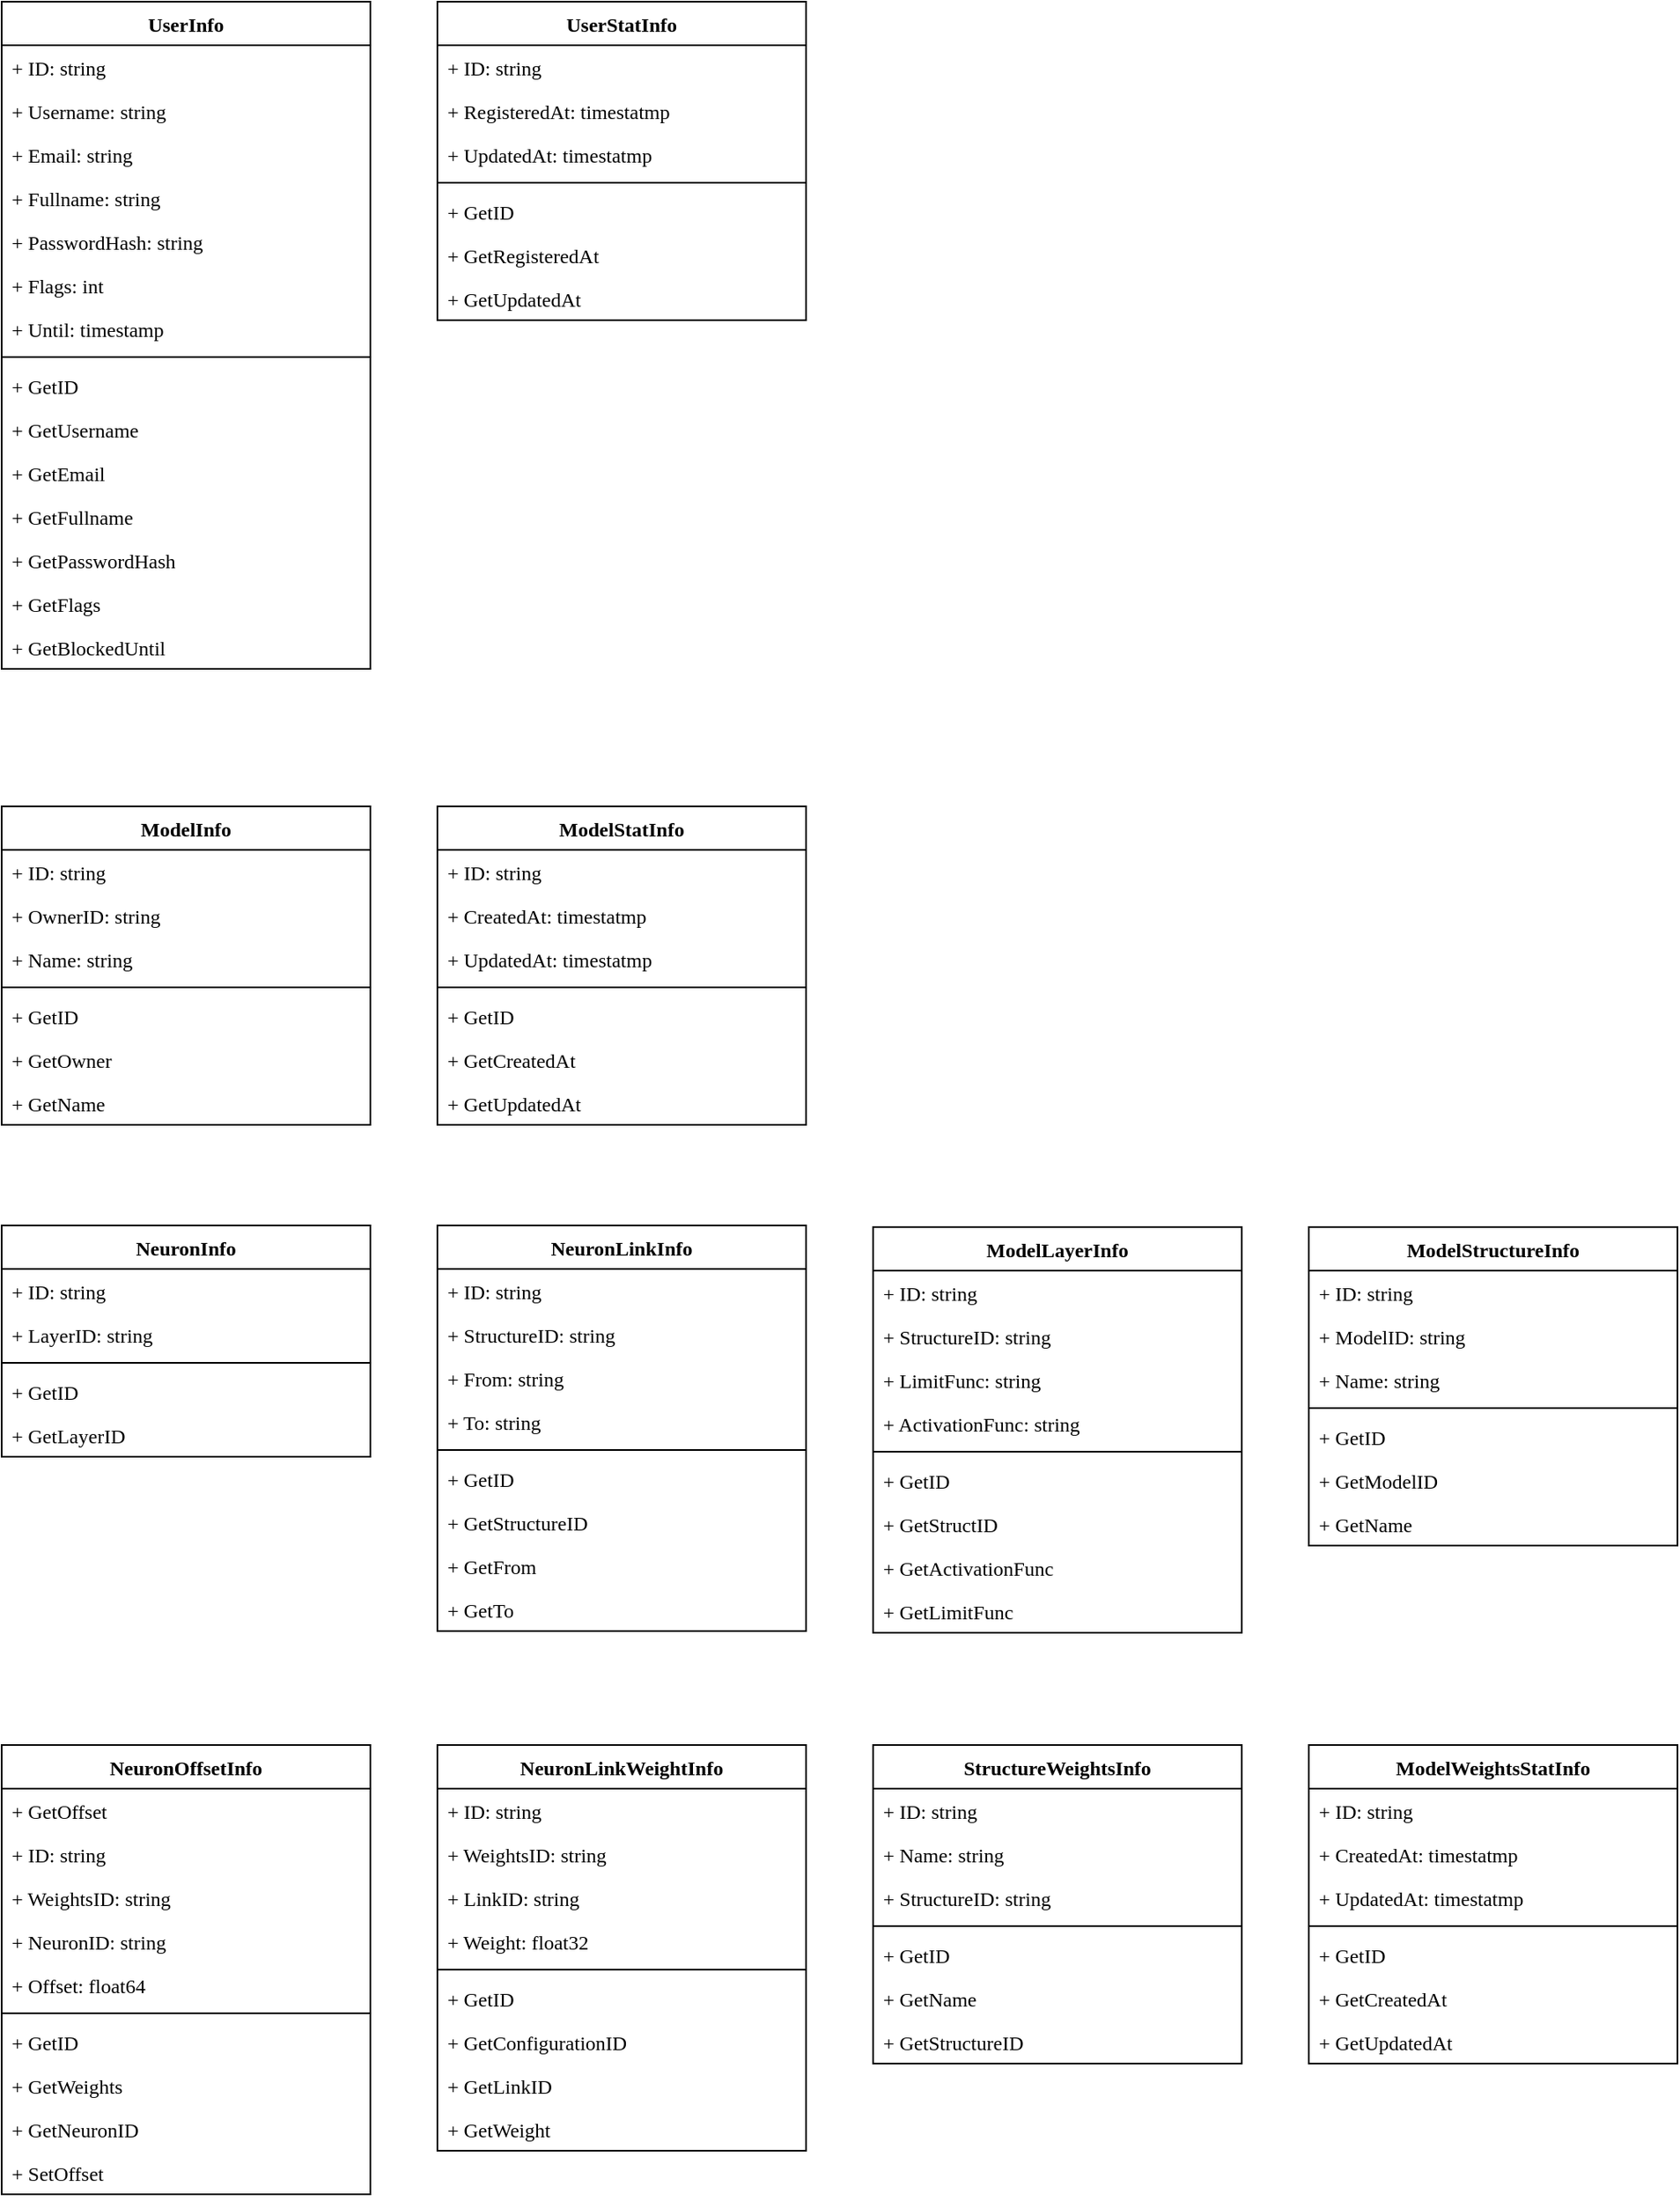 <mxfile version="18.1.2" type="device" pages="3"><diagram id="KjfgbcYT56u8vV6ZxxCs" name="db_models"><mxGraphModel dx="1497" dy="933" grid="1" gridSize="10" guides="1" tooltips="1" connect="1" arrows="1" fold="1" page="1" pageScale="1" pageWidth="1654" pageHeight="1169" math="0" shadow="0"><root><mxCell id="0"/><mxCell id="1" parent="0"/><mxCell id="LNXasRqJRRGJ4Lxoy1QW-30" value="UserInfo" style="swimlane;fontStyle=1;align=center;verticalAlign=top;childLayout=stackLayout;horizontal=1;startSize=26;horizontalStack=0;resizeParent=1;resizeParentMax=0;resizeLast=0;collapsible=1;marginBottom=0;fontFamily=Fira Code;fontSource=https%3A%2F%2Ffonts.googleapis.com%2Fcss%3Ffamily%3DFira%2BCode;" parent="1" vertex="1"><mxGeometry x="40" y="40" width="220" height="398" as="geometry"/></mxCell><mxCell id="LNXasRqJRRGJ4Lxoy1QW-31" value="+ ID: string" style="text;strokeColor=none;fillColor=none;align=left;verticalAlign=top;spacingLeft=4;spacingRight=4;overflow=hidden;rotatable=0;points=[[0,0.5],[1,0.5]];portConstraint=eastwest;fontFamily=Fira Code;fontSource=https%3A%2F%2Ffonts.googleapis.com%2Fcss%3Ffamily%3DFira%2BCode;" parent="LNXasRqJRRGJ4Lxoy1QW-30" vertex="1"><mxGeometry y="26" width="220" height="26" as="geometry"/></mxCell><mxCell id="eRdggNwETGEpH9SiqmCD-1" value="+ Username: string" style="text;strokeColor=none;fillColor=none;align=left;verticalAlign=top;spacingLeft=4;spacingRight=4;overflow=hidden;rotatable=0;points=[[0,0.5],[1,0.5]];portConstraint=eastwest;fontFamily=Fira Code;fontSource=https%3A%2F%2Ffonts.googleapis.com%2Fcss%3Ffamily%3DFira%2BCode;" parent="LNXasRqJRRGJ4Lxoy1QW-30" vertex="1"><mxGeometry y="52" width="220" height="26" as="geometry"/></mxCell><mxCell id="eRdggNwETGEpH9SiqmCD-2" value="+ Email: string" style="text;strokeColor=none;fillColor=none;align=left;verticalAlign=top;spacingLeft=4;spacingRight=4;overflow=hidden;rotatable=0;points=[[0,0.5],[1,0.5]];portConstraint=eastwest;fontFamily=Fira Code;fontSource=https%3A%2F%2Ffonts.googleapis.com%2Fcss%3Ffamily%3DFira%2BCode;" parent="LNXasRqJRRGJ4Lxoy1QW-30" vertex="1"><mxGeometry y="78" width="220" height="26" as="geometry"/></mxCell><mxCell id="eRdggNwETGEpH9SiqmCD-3" value="+ Fullname: string" style="text;strokeColor=none;fillColor=none;align=left;verticalAlign=top;spacingLeft=4;spacingRight=4;overflow=hidden;rotatable=0;points=[[0,0.5],[1,0.5]];portConstraint=eastwest;fontFamily=Fira Code;fontSource=https%3A%2F%2Ffonts.googleapis.com%2Fcss%3Ffamily%3DFira%2BCode;" parent="LNXasRqJRRGJ4Lxoy1QW-30" vertex="1"><mxGeometry y="104" width="220" height="26" as="geometry"/></mxCell><mxCell id="eRdggNwETGEpH9SiqmCD-5" value="+ PasswordHash: string" style="text;strokeColor=none;fillColor=none;align=left;verticalAlign=top;spacingLeft=4;spacingRight=4;overflow=hidden;rotatable=0;points=[[0,0.5],[1,0.5]];portConstraint=eastwest;fontFamily=Fira Code;fontSource=https%3A%2F%2Ffonts.googleapis.com%2Fcss%3Ffamily%3DFira%2BCode;" parent="LNXasRqJRRGJ4Lxoy1QW-30" vertex="1"><mxGeometry y="130" width="220" height="26" as="geometry"/></mxCell><mxCell id="eRdggNwETGEpH9SiqmCD-4" value="+ Flags: int" style="text;strokeColor=none;fillColor=none;align=left;verticalAlign=top;spacingLeft=4;spacingRight=4;overflow=hidden;rotatable=0;points=[[0,0.5],[1,0.5]];portConstraint=eastwest;fontFamily=Fira Code;fontSource=https%3A%2F%2Ffonts.googleapis.com%2Fcss%3Ffamily%3DFira%2BCode;" parent="LNXasRqJRRGJ4Lxoy1QW-30" vertex="1"><mxGeometry y="156" width="220" height="26" as="geometry"/></mxCell><mxCell id="LNXasRqJRRGJ4Lxoy1QW-50" value="+ Until: timestamp" style="text;strokeColor=none;fillColor=none;align=left;verticalAlign=top;spacingLeft=4;spacingRight=4;overflow=hidden;rotatable=0;points=[[0,0.5],[1,0.5]];portConstraint=eastwest;fontFamily=Fira Code;fontSource=https%3A%2F%2Ffonts.googleapis.com%2Fcss%3Ffamily%3DFira%2BCode;" parent="LNXasRqJRRGJ4Lxoy1QW-30" vertex="1"><mxGeometry y="182" width="220" height="26" as="geometry"/></mxCell><mxCell id="LNXasRqJRRGJ4Lxoy1QW-34" value="" style="line;strokeWidth=1;fillColor=none;align=left;verticalAlign=middle;spacingTop=-1;spacingLeft=3;spacingRight=3;rotatable=0;labelPosition=right;points=[];portConstraint=eastwest;fontFamily=Fira Code;fontSource=https%3A%2F%2Ffonts.googleapis.com%2Fcss%3Ffamily%3DFira%2BCode;" parent="LNXasRqJRRGJ4Lxoy1QW-30" vertex="1"><mxGeometry y="208" width="220" height="8" as="geometry"/></mxCell><mxCell id="LNXasRqJRRGJ4Lxoy1QW-51" value="+ GetID" style="text;strokeColor=none;fillColor=none;align=left;verticalAlign=top;spacingLeft=4;spacingRight=4;overflow=hidden;rotatable=0;points=[[0,0.5],[1,0.5]];portConstraint=eastwest;fontFamily=Fira Code;fontSource=https%3A%2F%2Ffonts.googleapis.com%2Fcss%3Ffamily%3DFira%2BCode;" parent="LNXasRqJRRGJ4Lxoy1QW-30" vertex="1"><mxGeometry y="216" width="220" height="26" as="geometry"/></mxCell><mxCell id="LNXasRqJRRGJ4Lxoy1QW-52" value="+ GetUsername" style="text;strokeColor=none;fillColor=none;align=left;verticalAlign=top;spacingLeft=4;spacingRight=4;overflow=hidden;rotatable=0;points=[[0,0.5],[1,0.5]];portConstraint=eastwest;fontFamily=Fira Code;fontSource=https%3A%2F%2Ffonts.googleapis.com%2Fcss%3Ffamily%3DFira%2BCode;" parent="LNXasRqJRRGJ4Lxoy1QW-30" vertex="1"><mxGeometry y="242" width="220" height="26" as="geometry"/></mxCell><mxCell id="LNXasRqJRRGJ4Lxoy1QW-53" value="+ GetEmail" style="text;strokeColor=none;fillColor=none;align=left;verticalAlign=top;spacingLeft=4;spacingRight=4;overflow=hidden;rotatable=0;points=[[0,0.5],[1,0.5]];portConstraint=eastwest;fontFamily=Fira Code;fontSource=https%3A%2F%2Ffonts.googleapis.com%2Fcss%3Ffamily%3DFira%2BCode;" parent="LNXasRqJRRGJ4Lxoy1QW-30" vertex="1"><mxGeometry y="268" width="220" height="26" as="geometry"/></mxCell><mxCell id="eRdggNwETGEpH9SiqmCD-6" value="+ GetFullname" style="text;strokeColor=none;fillColor=none;align=left;verticalAlign=top;spacingLeft=4;spacingRight=4;overflow=hidden;rotatable=0;points=[[0,0.5],[1,0.5]];portConstraint=eastwest;fontFamily=Fira Code;fontSource=https%3A%2F%2Ffonts.googleapis.com%2Fcss%3Ffamily%3DFira%2BCode;" parent="LNXasRqJRRGJ4Lxoy1QW-30" vertex="1"><mxGeometry y="294" width="220" height="26" as="geometry"/></mxCell><mxCell id="eRdggNwETGEpH9SiqmCD-7" value="+ GetPasswordHash" style="text;strokeColor=none;fillColor=none;align=left;verticalAlign=top;spacingLeft=4;spacingRight=4;overflow=hidden;rotatable=0;points=[[0,0.5],[1,0.5]];portConstraint=eastwest;fontFamily=Fira Code;fontSource=https%3A%2F%2Ffonts.googleapis.com%2Fcss%3Ffamily%3DFira%2BCode;" parent="LNXasRqJRRGJ4Lxoy1QW-30" vertex="1"><mxGeometry y="320" width="220" height="26" as="geometry"/></mxCell><mxCell id="eRdggNwETGEpH9SiqmCD-8" value="+ GetFlags" style="text;strokeColor=none;fillColor=none;align=left;verticalAlign=top;spacingLeft=4;spacingRight=4;overflow=hidden;rotatable=0;points=[[0,0.5],[1,0.5]];portConstraint=eastwest;fontFamily=Fira Code;fontSource=https%3A%2F%2Ffonts.googleapis.com%2Fcss%3Ffamily%3DFira%2BCode;" parent="LNXasRqJRRGJ4Lxoy1QW-30" vertex="1"><mxGeometry y="346" width="220" height="26" as="geometry"/></mxCell><mxCell id="eRdggNwETGEpH9SiqmCD-9" value="+ GetBlockedUntil" style="text;strokeColor=none;fillColor=none;align=left;verticalAlign=top;spacingLeft=4;spacingRight=4;overflow=hidden;rotatable=0;points=[[0,0.5],[1,0.5]];portConstraint=eastwest;fontFamily=Fira Code;fontSource=https%3A%2F%2Ffonts.googleapis.com%2Fcss%3Ffamily%3DFira%2BCode;" parent="LNXasRqJRRGJ4Lxoy1QW-30" vertex="1"><mxGeometry y="372" width="220" height="26" as="geometry"/></mxCell><mxCell id="LNXasRqJRRGJ4Lxoy1QW-54" value="ModelInfo" style="swimlane;fontStyle=1;align=center;verticalAlign=top;childLayout=stackLayout;horizontal=1;startSize=26;horizontalStack=0;resizeParent=1;resizeParentMax=0;resizeLast=0;collapsible=1;marginBottom=0;fontFamily=Fira Code;fontSource=https%3A%2F%2Ffonts.googleapis.com%2Fcss%3Ffamily%3DFira%2BCode;" parent="1" vertex="1"><mxGeometry x="40" y="520" width="220" height="190" as="geometry"/></mxCell><mxCell id="LNXasRqJRRGJ4Lxoy1QW-55" value="+ ID: string" style="text;strokeColor=none;fillColor=none;align=left;verticalAlign=top;spacingLeft=4;spacingRight=4;overflow=hidden;rotatable=0;points=[[0,0.5],[1,0.5]];portConstraint=eastwest;fontFamily=Fira Code;fontSource=https%3A%2F%2Ffonts.googleapis.com%2Fcss%3Ffamily%3DFira%2BCode;" parent="LNXasRqJRRGJ4Lxoy1QW-54" vertex="1"><mxGeometry y="26" width="220" height="26" as="geometry"/></mxCell><mxCell id="xrhHHAA_DhgQOEP8Btis-3" value="+ OwnerID: string" style="text;strokeColor=none;fillColor=none;align=left;verticalAlign=top;spacingLeft=4;spacingRight=4;overflow=hidden;rotatable=0;points=[[0,0.5],[1,0.5]];portConstraint=eastwest;fontFamily=Fira Code;fontSource=https%3A%2F%2Ffonts.googleapis.com%2Fcss%3Ffamily%3DFira%2BCode;" parent="LNXasRqJRRGJ4Lxoy1QW-54" vertex="1"><mxGeometry y="52" width="220" height="26" as="geometry"/></mxCell><mxCell id="LNXasRqJRRGJ4Lxoy1QW-56" value="+ Name: string" style="text;strokeColor=none;fillColor=none;align=left;verticalAlign=top;spacingLeft=4;spacingRight=4;overflow=hidden;rotatable=0;points=[[0,0.5],[1,0.5]];portConstraint=eastwest;fontFamily=Fira Code;fontSource=https%3A%2F%2Ffonts.googleapis.com%2Fcss%3Ffamily%3DFira%2BCode;" parent="LNXasRqJRRGJ4Lxoy1QW-54" vertex="1"><mxGeometry y="78" width="220" height="26" as="geometry"/></mxCell><mxCell id="LNXasRqJRRGJ4Lxoy1QW-57" value="" style="line;strokeWidth=1;fillColor=none;align=left;verticalAlign=middle;spacingTop=-1;spacingLeft=3;spacingRight=3;rotatable=0;labelPosition=right;points=[];portConstraint=eastwest;fontFamily=Fira Code;fontSource=https%3A%2F%2Ffonts.googleapis.com%2Fcss%3Ffamily%3DFira%2BCode;" parent="LNXasRqJRRGJ4Lxoy1QW-54" vertex="1"><mxGeometry y="104" width="220" height="8" as="geometry"/></mxCell><mxCell id="LNXasRqJRRGJ4Lxoy1QW-67" value="+ GetID" style="text;strokeColor=none;fillColor=none;align=left;verticalAlign=top;spacingLeft=4;spacingRight=4;overflow=hidden;rotatable=0;points=[[0,0.5],[1,0.5]];portConstraint=eastwest;fontFamily=Fira Code;fontSource=https%3A%2F%2Ffonts.googleapis.com%2Fcss%3Ffamily%3DFira%2BCode;" parent="LNXasRqJRRGJ4Lxoy1QW-54" vertex="1"><mxGeometry y="112" width="220" height="26" as="geometry"/></mxCell><mxCell id="xrhHHAA_DhgQOEP8Btis-5" value="+ GetOwner" style="text;strokeColor=none;fillColor=none;align=left;verticalAlign=top;spacingLeft=4;spacingRight=4;overflow=hidden;rotatable=0;points=[[0,0.5],[1,0.5]];portConstraint=eastwest;fontFamily=Fira Code;fontSource=https%3A%2F%2Ffonts.googleapis.com%2Fcss%3Ffamily%3DFira%2BCode;" parent="LNXasRqJRRGJ4Lxoy1QW-54" vertex="1"><mxGeometry y="138" width="220" height="26" as="geometry"/></mxCell><mxCell id="LNXasRqJRRGJ4Lxoy1QW-69" value="+ GetName" style="text;strokeColor=none;fillColor=none;align=left;verticalAlign=top;spacingLeft=4;spacingRight=4;overflow=hidden;rotatable=0;points=[[0,0.5],[1,0.5]];portConstraint=eastwest;fontFamily=Fira Code;fontSource=https%3A%2F%2Ffonts.googleapis.com%2Fcss%3Ffamily%3DFira%2BCode;" parent="LNXasRqJRRGJ4Lxoy1QW-54" vertex="1"><mxGeometry y="164" width="220" height="26" as="geometry"/></mxCell><mxCell id="xrhHHAA_DhgQOEP8Btis-21" value="ModelStructureInfo" style="swimlane;fontStyle=1;align=center;verticalAlign=top;childLayout=stackLayout;horizontal=1;startSize=26;horizontalStack=0;resizeParent=1;resizeParentMax=0;resizeLast=0;collapsible=1;marginBottom=0;fontFamily=Fira Code;fontSource=https%3A%2F%2Ffonts.googleapis.com%2Fcss%3Ffamily%3DFira%2BCode;" parent="1" vertex="1"><mxGeometry x="820" y="771" width="220" height="190" as="geometry"/></mxCell><mxCell id="xrhHHAA_DhgQOEP8Btis-22" value="+ ID: string" style="text;strokeColor=none;fillColor=none;align=left;verticalAlign=top;spacingLeft=4;spacingRight=4;overflow=hidden;rotatable=0;points=[[0,0.5],[1,0.5]];portConstraint=eastwest;fontFamily=Fira Code;fontSource=https%3A%2F%2Ffonts.googleapis.com%2Fcss%3Ffamily%3DFira%2BCode;" parent="xrhHHAA_DhgQOEP8Btis-21" vertex="1"><mxGeometry y="26" width="220" height="26" as="geometry"/></mxCell><mxCell id="xrhHHAA_DhgQOEP8Btis-23" value="+ ModelID: string" style="text;strokeColor=none;fillColor=none;align=left;verticalAlign=top;spacingLeft=4;spacingRight=4;overflow=hidden;rotatable=0;points=[[0,0.5],[1,0.5]];portConstraint=eastwest;fontFamily=Fira Code;fontSource=https%3A%2F%2Ffonts.googleapis.com%2Fcss%3Ffamily%3DFira%2BCode;" parent="xrhHHAA_DhgQOEP8Btis-21" vertex="1"><mxGeometry y="52" width="220" height="26" as="geometry"/></mxCell><mxCell id="YrPl0sLUwlhlUlrxzo6Q-5" value="+ Name: string" style="text;strokeColor=none;fillColor=none;align=left;verticalAlign=top;spacingLeft=4;spacingRight=4;overflow=hidden;rotatable=0;points=[[0,0.5],[1,0.5]];portConstraint=eastwest;fontFamily=Fira Code;fontSource=https%3A%2F%2Ffonts.googleapis.com%2Fcss%3Ffamily%3DFira%2BCode;" parent="xrhHHAA_DhgQOEP8Btis-21" vertex="1"><mxGeometry y="78" width="220" height="26" as="geometry"/></mxCell><mxCell id="xrhHHAA_DhgQOEP8Btis-25" value="" style="line;strokeWidth=1;fillColor=none;align=left;verticalAlign=middle;spacingTop=-1;spacingLeft=3;spacingRight=3;rotatable=0;labelPosition=right;points=[];portConstraint=eastwest;fontFamily=Fira Code;fontSource=https%3A%2F%2Ffonts.googleapis.com%2Fcss%3Ffamily%3DFira%2BCode;" parent="xrhHHAA_DhgQOEP8Btis-21" vertex="1"><mxGeometry y="104" width="220" height="8" as="geometry"/></mxCell><mxCell id="xrhHHAA_DhgQOEP8Btis-32" value="+ GetID" style="text;strokeColor=none;fillColor=none;align=left;verticalAlign=top;spacingLeft=4;spacingRight=4;overflow=hidden;rotatable=0;points=[[0,0.5],[1,0.5]];portConstraint=eastwest;fontFamily=Fira Code;fontSource=https%3A%2F%2Ffonts.googleapis.com%2Fcss%3Ffamily%3DFira%2BCode;" parent="xrhHHAA_DhgQOEP8Btis-21" vertex="1"><mxGeometry y="112" width="220" height="26" as="geometry"/></mxCell><mxCell id="xrhHHAA_DhgQOEP8Btis-26" value="+ GetModelID" style="text;strokeColor=none;fillColor=none;align=left;verticalAlign=top;spacingLeft=4;spacingRight=4;overflow=hidden;rotatable=0;points=[[0,0.5],[1,0.5]];portConstraint=eastwest;fontFamily=Fira Code;fontSource=https%3A%2F%2Ffonts.googleapis.com%2Fcss%3Ffamily%3DFira%2BCode;" parent="xrhHHAA_DhgQOEP8Btis-21" vertex="1"><mxGeometry y="138" width="220" height="26" as="geometry"/></mxCell><mxCell id="YrPl0sLUwlhlUlrxzo6Q-6" value="+ GetName" style="text;strokeColor=none;fillColor=none;align=left;verticalAlign=top;spacingLeft=4;spacingRight=4;overflow=hidden;rotatable=0;points=[[0,0.5],[1,0.5]];portConstraint=eastwest;fontFamily=Fira Code;fontSource=https%3A%2F%2Ffonts.googleapis.com%2Fcss%3Ffamily%3DFira%2BCode;" parent="xrhHHAA_DhgQOEP8Btis-21" vertex="1"><mxGeometry y="164" width="220" height="26" as="geometry"/></mxCell><mxCell id="xrhHHAA_DhgQOEP8Btis-33" value="NeuronInfo" style="swimlane;fontStyle=1;align=center;verticalAlign=top;childLayout=stackLayout;horizontal=1;startSize=26;horizontalStack=0;resizeParent=1;resizeParentMax=0;resizeLast=0;collapsible=1;marginBottom=0;fontFamily=Fira Code;fontSource=https%3A%2F%2Ffonts.googleapis.com%2Fcss%3Ffamily%3DFira%2BCode;" parent="1" vertex="1"><mxGeometry x="40" y="770" width="220" height="138" as="geometry"/></mxCell><mxCell id="xrhHHAA_DhgQOEP8Btis-34" value="+ ID: string" style="text;strokeColor=none;fillColor=none;align=left;verticalAlign=top;spacingLeft=4;spacingRight=4;overflow=hidden;rotatable=0;points=[[0,0.5],[1,0.5]];portConstraint=eastwest;fontFamily=Fira Code;fontSource=https%3A%2F%2Ffonts.googleapis.com%2Fcss%3Ffamily%3DFira%2BCode;" parent="xrhHHAA_DhgQOEP8Btis-33" vertex="1"><mxGeometry y="26" width="220" height="26" as="geometry"/></mxCell><mxCell id="xrhHHAA_DhgQOEP8Btis-35" value="+ LayerID: string" style="text;strokeColor=none;fillColor=none;align=left;verticalAlign=top;spacingLeft=4;spacingRight=4;overflow=hidden;rotatable=0;points=[[0,0.5],[1,0.5]];portConstraint=eastwest;fontFamily=Fira Code;fontSource=https%3A%2F%2Ffonts.googleapis.com%2Fcss%3Ffamily%3DFira%2BCode;" parent="xrhHHAA_DhgQOEP8Btis-33" vertex="1"><mxGeometry y="52" width="220" height="26" as="geometry"/></mxCell><mxCell id="xrhHHAA_DhgQOEP8Btis-36" value="" style="line;strokeWidth=1;fillColor=none;align=left;verticalAlign=middle;spacingTop=-1;spacingLeft=3;spacingRight=3;rotatable=0;labelPosition=right;points=[];portConstraint=eastwest;fontFamily=Fira Code;fontSource=https%3A%2F%2Ffonts.googleapis.com%2Fcss%3Ffamily%3DFira%2BCode;" parent="xrhHHAA_DhgQOEP8Btis-33" vertex="1"><mxGeometry y="78" width="220" height="8" as="geometry"/></mxCell><mxCell id="xrhHHAA_DhgQOEP8Btis-38" value="+ GetID" style="text;strokeColor=none;fillColor=none;align=left;verticalAlign=top;spacingLeft=4;spacingRight=4;overflow=hidden;rotatable=0;points=[[0,0.5],[1,0.5]];portConstraint=eastwest;fontFamily=Fira Code;fontSource=https%3A%2F%2Ffonts.googleapis.com%2Fcss%3Ffamily%3DFira%2BCode;" parent="xrhHHAA_DhgQOEP8Btis-33" vertex="1"><mxGeometry y="86" width="220" height="26" as="geometry"/></mxCell><mxCell id="xrhHHAA_DhgQOEP8Btis-40" value="+ GetLayerID" style="text;strokeColor=none;fillColor=none;align=left;verticalAlign=top;spacingLeft=4;spacingRight=4;overflow=hidden;rotatable=0;points=[[0,0.5],[1,0.5]];portConstraint=eastwest;fontFamily=Fira Code;fontSource=https%3A%2F%2Ffonts.googleapis.com%2Fcss%3Ffamily%3DFira%2BCode;" parent="xrhHHAA_DhgQOEP8Btis-33" vertex="1"><mxGeometry y="112" width="220" height="26" as="geometry"/></mxCell><mxCell id="xrhHHAA_DhgQOEP8Btis-49" value="NeuronLinkInfo" style="swimlane;fontStyle=1;align=center;verticalAlign=top;childLayout=stackLayout;horizontal=1;startSize=26;horizontalStack=0;resizeParent=1;resizeParentMax=0;resizeLast=0;collapsible=1;marginBottom=0;fontFamily=Fira Code;fontSource=https%3A%2F%2Ffonts.googleapis.com%2Fcss%3Ffamily%3DFira%2BCode;" parent="1" vertex="1"><mxGeometry x="300" y="770" width="220" height="242" as="geometry"/></mxCell><mxCell id="YrPl0sLUwlhlUlrxzo6Q-1" value="+ ID: string" style="text;strokeColor=none;fillColor=none;align=left;verticalAlign=top;spacingLeft=4;spacingRight=4;overflow=hidden;rotatable=0;points=[[0,0.5],[1,0.5]];portConstraint=eastwest;fontFamily=Fira Code;fontSource=https%3A%2F%2Ffonts.googleapis.com%2Fcss%3Ffamily%3DFira%2BCode;" parent="xrhHHAA_DhgQOEP8Btis-49" vertex="1"><mxGeometry y="26" width="220" height="26" as="geometry"/></mxCell><mxCell id="xrhHHAA_DhgQOEP8Btis-50" value="+ StructureID: string" style="text;strokeColor=none;fillColor=none;align=left;verticalAlign=top;spacingLeft=4;spacingRight=4;overflow=hidden;rotatable=0;points=[[0,0.5],[1,0.5]];portConstraint=eastwest;fontFamily=Fira Code;fontSource=https%3A%2F%2Ffonts.googleapis.com%2Fcss%3Ffamily%3DFira%2BCode;" parent="xrhHHAA_DhgQOEP8Btis-49" vertex="1"><mxGeometry y="52" width="220" height="26" as="geometry"/></mxCell><mxCell id="xrhHHAA_DhgQOEP8Btis-51" value="+ From: string" style="text;strokeColor=none;fillColor=none;align=left;verticalAlign=top;spacingLeft=4;spacingRight=4;overflow=hidden;rotatable=0;points=[[0,0.5],[1,0.5]];portConstraint=eastwest;fontFamily=Fira Code;fontSource=https%3A%2F%2Ffonts.googleapis.com%2Fcss%3Ffamily%3DFira%2BCode;" parent="xrhHHAA_DhgQOEP8Btis-49" vertex="1"><mxGeometry y="78" width="220" height="26" as="geometry"/></mxCell><mxCell id="xrhHHAA_DhgQOEP8Btis-132" value="+ To: string" style="text;strokeColor=none;fillColor=none;align=left;verticalAlign=top;spacingLeft=4;spacingRight=4;overflow=hidden;rotatable=0;points=[[0,0.5],[1,0.5]];portConstraint=eastwest;fontFamily=Fira Code;fontSource=https%3A%2F%2Ffonts.googleapis.com%2Fcss%3Ffamily%3DFira%2BCode;" parent="xrhHHAA_DhgQOEP8Btis-49" vertex="1"><mxGeometry y="104" width="220" height="26" as="geometry"/></mxCell><mxCell id="xrhHHAA_DhgQOEP8Btis-52" value="" style="line;strokeWidth=1;fillColor=none;align=left;verticalAlign=middle;spacingTop=-1;spacingLeft=3;spacingRight=3;rotatable=0;labelPosition=right;points=[];portConstraint=eastwest;fontFamily=Fira Code;fontSource=https%3A%2F%2Ffonts.googleapis.com%2Fcss%3Ffamily%3DFira%2BCode;" parent="xrhHHAA_DhgQOEP8Btis-49" vertex="1"><mxGeometry y="130" width="220" height="8" as="geometry"/></mxCell><mxCell id="xrhHHAA_DhgQOEP8Btis-133" value="+ GetID" style="text;strokeColor=none;fillColor=none;align=left;verticalAlign=top;spacingLeft=4;spacingRight=4;overflow=hidden;rotatable=0;points=[[0,0.5],[1,0.5]];portConstraint=eastwest;fontFamily=Fira Code;fontSource=https%3A%2F%2Ffonts.googleapis.com%2Fcss%3Ffamily%3DFira%2BCode;" parent="xrhHHAA_DhgQOEP8Btis-49" vertex="1"><mxGeometry y="138" width="220" height="26" as="geometry"/></mxCell><mxCell id="YrPl0sLUwlhlUlrxzo6Q-2" value="+ GetStructureID" style="text;strokeColor=none;fillColor=none;align=left;verticalAlign=top;spacingLeft=4;spacingRight=4;overflow=hidden;rotatable=0;points=[[0,0.5],[1,0.5]];portConstraint=eastwest;fontFamily=Fira Code;fontSource=https%3A%2F%2Ffonts.googleapis.com%2Fcss%3Ffamily%3DFira%2BCode;" parent="xrhHHAA_DhgQOEP8Btis-49" vertex="1"><mxGeometry y="164" width="220" height="26" as="geometry"/></mxCell><mxCell id="xrhHHAA_DhgQOEP8Btis-135" value="+ GetFrom" style="text;strokeColor=none;fillColor=none;align=left;verticalAlign=top;spacingLeft=4;spacingRight=4;overflow=hidden;rotatable=0;points=[[0,0.5],[1,0.5]];portConstraint=eastwest;fontFamily=Fira Code;fontSource=https%3A%2F%2Ffonts.googleapis.com%2Fcss%3Ffamily%3DFira%2BCode;" parent="xrhHHAA_DhgQOEP8Btis-49" vertex="1"><mxGeometry y="190" width="220" height="26" as="geometry"/></mxCell><mxCell id="xrhHHAA_DhgQOEP8Btis-137" value="+ GetTo" style="text;strokeColor=none;fillColor=none;align=left;verticalAlign=top;spacingLeft=4;spacingRight=4;overflow=hidden;rotatable=0;points=[[0,0.5],[1,0.5]];portConstraint=eastwest;fontFamily=Fira Code;fontSource=https%3A%2F%2Ffonts.googleapis.com%2Fcss%3Ffamily%3DFira%2BCode;" parent="xrhHHAA_DhgQOEP8Btis-49" vertex="1"><mxGeometry y="216" width="220" height="26" as="geometry"/></mxCell><mxCell id="xrhHHAA_DhgQOEP8Btis-80" value="NeuronOffsetInfo" style="swimlane;fontStyle=1;align=center;verticalAlign=top;childLayout=stackLayout;horizontal=1;startSize=26;horizontalStack=0;resizeParent=1;resizeParentMax=0;resizeLast=0;collapsible=1;marginBottom=0;fontFamily=Fira Code;fontSource=https%3A%2F%2Ffonts.googleapis.com%2Fcss%3Ffamily%3DFira%2BCode;" parent="1" vertex="1"><mxGeometry x="40" y="1080" width="220" height="268" as="geometry"/></mxCell><mxCell id="xrhHHAA_DhgQOEP8Btis-167" value="+ GetOffset" style="text;strokeColor=none;fillColor=none;align=left;verticalAlign=top;spacingLeft=4;spacingRight=4;overflow=hidden;rotatable=0;points=[[0,0.5],[1,0.5]];portConstraint=eastwest;fontFamily=Fira Code;fontSource=https%3A%2F%2Ffonts.googleapis.com%2Fcss%3Ffamily%3DFira%2BCode;" parent="xrhHHAA_DhgQOEP8Btis-80" vertex="1"><mxGeometry y="26" width="220" height="26" as="geometry"/></mxCell><mxCell id="xrhHHAA_DhgQOEP8Btis-160" value="+ ID: string" style="text;strokeColor=none;fillColor=none;align=left;verticalAlign=top;spacingLeft=4;spacingRight=4;overflow=hidden;rotatable=0;points=[[0,0.5],[1,0.5]];portConstraint=eastwest;fontFamily=Fira Code;fontSource=https%3A%2F%2Ffonts.googleapis.com%2Fcss%3Ffamily%3DFira%2BCode;" parent="xrhHHAA_DhgQOEP8Btis-80" vertex="1"><mxGeometry y="52" width="220" height="26" as="geometry"/></mxCell><mxCell id="xrhHHAA_DhgQOEP8Btis-159" value="+ WeightsID: string" style="text;strokeColor=none;fillColor=none;align=left;verticalAlign=top;spacingLeft=4;spacingRight=4;overflow=hidden;rotatable=0;points=[[0,0.5],[1,0.5]];portConstraint=eastwest;fontFamily=Fira Code;fontSource=https%3A%2F%2Ffonts.googleapis.com%2Fcss%3Ffamily%3DFira%2BCode;" parent="xrhHHAA_DhgQOEP8Btis-80" vertex="1"><mxGeometry y="78" width="220" height="26" as="geometry"/></mxCell><mxCell id="xrhHHAA_DhgQOEP8Btis-161" value="+ NeuronID: string" style="text;strokeColor=none;fillColor=none;align=left;verticalAlign=top;spacingLeft=4;spacingRight=4;overflow=hidden;rotatable=0;points=[[0,0.5],[1,0.5]];portConstraint=eastwest;fontFamily=Fira Code;fontSource=https%3A%2F%2Ffonts.googleapis.com%2Fcss%3Ffamily%3DFira%2BCode;" parent="xrhHHAA_DhgQOEP8Btis-80" vertex="1"><mxGeometry y="104" width="220" height="26" as="geometry"/></mxCell><mxCell id="xrhHHAA_DhgQOEP8Btis-162" value="+ Offset: float64" style="text;strokeColor=none;fillColor=none;align=left;verticalAlign=top;spacingLeft=4;spacingRight=4;overflow=hidden;rotatable=0;points=[[0,0.5],[1,0.5]];portConstraint=eastwest;fontFamily=Fira Code;fontSource=https%3A%2F%2Ffonts.googleapis.com%2Fcss%3Ffamily%3DFira%2BCode;" parent="xrhHHAA_DhgQOEP8Btis-80" vertex="1"><mxGeometry y="130" width="220" height="26" as="geometry"/></mxCell><mxCell id="xrhHHAA_DhgQOEP8Btis-83" value="" style="line;strokeWidth=1;fillColor=none;align=left;verticalAlign=middle;spacingTop=-1;spacingLeft=3;spacingRight=3;rotatable=0;labelPosition=right;points=[];portConstraint=eastwest;fontFamily=Fira Code;fontSource=https%3A%2F%2Ffonts.googleapis.com%2Fcss%3Ffamily%3DFira%2BCode;" parent="xrhHHAA_DhgQOEP8Btis-80" vertex="1"><mxGeometry y="156" width="220" height="8" as="geometry"/></mxCell><mxCell id="xrhHHAA_DhgQOEP8Btis-163" value="+ GetID" style="text;strokeColor=none;fillColor=none;align=left;verticalAlign=top;spacingLeft=4;spacingRight=4;overflow=hidden;rotatable=0;points=[[0,0.5],[1,0.5]];portConstraint=eastwest;fontFamily=Fira Code;fontSource=https%3A%2F%2Ffonts.googleapis.com%2Fcss%3Ffamily%3DFira%2BCode;" parent="xrhHHAA_DhgQOEP8Btis-80" vertex="1"><mxGeometry y="164" width="220" height="26" as="geometry"/></mxCell><mxCell id="xrhHHAA_DhgQOEP8Btis-164" value="+ GetWeights" style="text;strokeColor=none;fillColor=none;align=left;verticalAlign=top;spacingLeft=4;spacingRight=4;overflow=hidden;rotatable=0;points=[[0,0.5],[1,0.5]];portConstraint=eastwest;fontFamily=Fira Code;fontSource=https%3A%2F%2Ffonts.googleapis.com%2Fcss%3Ffamily%3DFira%2BCode;" parent="xrhHHAA_DhgQOEP8Btis-80" vertex="1"><mxGeometry y="190" width="220" height="26" as="geometry"/></mxCell><mxCell id="xrhHHAA_DhgQOEP8Btis-165" value="+ GetNeuronID" style="text;strokeColor=none;fillColor=none;align=left;verticalAlign=top;spacingLeft=4;spacingRight=4;overflow=hidden;rotatable=0;points=[[0,0.5],[1,0.5]];portConstraint=eastwest;fontFamily=Fira Code;fontSource=https%3A%2F%2Ffonts.googleapis.com%2Fcss%3Ffamily%3DFira%2BCode;" parent="xrhHHAA_DhgQOEP8Btis-80" vertex="1"><mxGeometry y="216" width="220" height="26" as="geometry"/></mxCell><mxCell id="xrhHHAA_DhgQOEP8Btis-166" value="+ SetOffset" style="text;strokeColor=none;fillColor=none;align=left;verticalAlign=top;spacingLeft=4;spacingRight=4;overflow=hidden;rotatable=0;points=[[0,0.5],[1,0.5]];portConstraint=eastwest;fontFamily=Fira Code;fontSource=https%3A%2F%2Ffonts.googleapis.com%2Fcss%3Ffamily%3DFira%2BCode;" parent="xrhHHAA_DhgQOEP8Btis-80" vertex="1"><mxGeometry y="242" width="220" height="26" as="geometry"/></mxCell><mxCell id="xrhHHAA_DhgQOEP8Btis-94" value="StructureWeightsInfo" style="swimlane;fontStyle=1;align=center;verticalAlign=top;childLayout=stackLayout;horizontal=1;startSize=26;horizontalStack=0;resizeParent=1;resizeParentMax=0;resizeLast=0;collapsible=1;marginBottom=0;fontFamily=Fira Code;fontSource=https%3A%2F%2Ffonts.googleapis.com%2Fcss%3Ffamily%3DFira%2BCode;" parent="1" vertex="1"><mxGeometry x="560" y="1080" width="220" height="190" as="geometry"/></mxCell><mxCell id="xrhHHAA_DhgQOEP8Btis-95" value="+ ID: string" style="text;strokeColor=none;fillColor=none;align=left;verticalAlign=top;spacingLeft=4;spacingRight=4;overflow=hidden;rotatable=0;points=[[0,0.5],[1,0.5]];portConstraint=eastwest;fontFamily=Fira Code;fontSource=https%3A%2F%2Ffonts.googleapis.com%2Fcss%3Ffamily%3DFira%2BCode;" parent="xrhHHAA_DhgQOEP8Btis-94" vertex="1"><mxGeometry y="26" width="220" height="26" as="geometry"/></mxCell><mxCell id="xrhHHAA_DhgQOEP8Btis-147" value="+ Name: string" style="text;strokeColor=none;fillColor=none;align=left;verticalAlign=top;spacingLeft=4;spacingRight=4;overflow=hidden;rotatable=0;points=[[0,0.5],[1,0.5]];portConstraint=eastwest;fontFamily=Fira Code;fontSource=https%3A%2F%2Ffonts.googleapis.com%2Fcss%3Ffamily%3DFira%2BCode;" parent="xrhHHAA_DhgQOEP8Btis-94" vertex="1"><mxGeometry y="52" width="220" height="26" as="geometry"/></mxCell><mxCell id="xrhHHAA_DhgQOEP8Btis-96" value="+ StructureID: string" style="text;strokeColor=none;fillColor=none;align=left;verticalAlign=top;spacingLeft=4;spacingRight=4;overflow=hidden;rotatable=0;points=[[0,0.5],[1,0.5]];portConstraint=eastwest;fontFamily=Fira Code;fontSource=https%3A%2F%2Ffonts.googleapis.com%2Fcss%3Ffamily%3DFira%2BCode;" parent="xrhHHAA_DhgQOEP8Btis-94" vertex="1"><mxGeometry y="78" width="220" height="26" as="geometry"/></mxCell><mxCell id="xrhHHAA_DhgQOEP8Btis-97" value="" style="line;strokeWidth=1;fillColor=none;align=left;verticalAlign=middle;spacingTop=-1;spacingLeft=3;spacingRight=3;rotatable=0;labelPosition=right;points=[];portConstraint=eastwest;fontFamily=Fira Code;fontSource=https%3A%2F%2Ffonts.googleapis.com%2Fcss%3Ffamily%3DFira%2BCode;" parent="xrhHHAA_DhgQOEP8Btis-94" vertex="1"><mxGeometry y="104" width="220" height="8" as="geometry"/></mxCell><mxCell id="xrhHHAA_DhgQOEP8Btis-113" value="+ GetID" style="text;strokeColor=none;fillColor=none;align=left;verticalAlign=top;spacingLeft=4;spacingRight=4;overflow=hidden;rotatable=0;points=[[0,0.5],[1,0.5]];portConstraint=eastwest;fontFamily=Fira Code;fontSource=https%3A%2F%2Ffonts.googleapis.com%2Fcss%3Ffamily%3DFira%2BCode;" parent="xrhHHAA_DhgQOEP8Btis-94" vertex="1"><mxGeometry y="112" width="220" height="26" as="geometry"/></mxCell><mxCell id="xrhHHAA_DhgQOEP8Btis-114" value="+ GetName" style="text;strokeColor=none;fillColor=none;align=left;verticalAlign=top;spacingLeft=4;spacingRight=4;overflow=hidden;rotatable=0;points=[[0,0.5],[1,0.5]];portConstraint=eastwest;fontFamily=Fira Code;fontSource=https%3A%2F%2Ffonts.googleapis.com%2Fcss%3Ffamily%3DFira%2BCode;" parent="xrhHHAA_DhgQOEP8Btis-94" vertex="1"><mxGeometry y="138" width="220" height="26" as="geometry"/></mxCell><mxCell id="xrhHHAA_DhgQOEP8Btis-148" value="+ GetStructureID" style="text;strokeColor=none;fillColor=none;align=left;verticalAlign=top;spacingLeft=4;spacingRight=4;overflow=hidden;rotatable=0;points=[[0,0.5],[1,0.5]];portConstraint=eastwest;fontFamily=Fira Code;fontSource=https%3A%2F%2Ffonts.googleapis.com%2Fcss%3Ffamily%3DFira%2BCode;" parent="xrhHHAA_DhgQOEP8Btis-94" vertex="1"><mxGeometry y="164" width="220" height="26" as="geometry"/></mxCell><mxCell id="xrhHHAA_DhgQOEP8Btis-106" value="ModelLayerInfo" style="swimlane;fontStyle=1;align=center;verticalAlign=top;childLayout=stackLayout;horizontal=1;startSize=26;horizontalStack=0;resizeParent=1;resizeParentMax=0;resizeLast=0;collapsible=1;marginBottom=0;fontFamily=Fira Code;fontSource=https%3A%2F%2Ffonts.googleapis.com%2Fcss%3Ffamily%3DFira%2BCode;" parent="1" vertex="1"><mxGeometry x="560" y="771" width="220" height="242" as="geometry"/></mxCell><mxCell id="xrhHHAA_DhgQOEP8Btis-107" value="+ ID: string" style="text;strokeColor=none;fillColor=none;align=left;verticalAlign=top;spacingLeft=4;spacingRight=4;overflow=hidden;rotatable=0;points=[[0,0.5],[1,0.5]];portConstraint=eastwest;fontFamily=Fira Code;fontSource=https%3A%2F%2Ffonts.googleapis.com%2Fcss%3Ffamily%3DFira%2BCode;" parent="xrhHHAA_DhgQOEP8Btis-106" vertex="1"><mxGeometry y="26" width="220" height="26" as="geometry"/></mxCell><mxCell id="xrhHHAA_DhgQOEP8Btis-108" value="+ StructureID: string" style="text;strokeColor=none;fillColor=none;align=left;verticalAlign=top;spacingLeft=4;spacingRight=4;overflow=hidden;rotatable=0;points=[[0,0.5],[1,0.5]];portConstraint=eastwest;fontFamily=Fira Code;fontSource=https%3A%2F%2Ffonts.googleapis.com%2Fcss%3Ffamily%3DFira%2BCode;" parent="xrhHHAA_DhgQOEP8Btis-106" vertex="1"><mxGeometry y="52" width="220" height="26" as="geometry"/></mxCell><mxCell id="YrPl0sLUwlhlUlrxzo6Q-3" value="+ LimitFunc: string" style="text;strokeColor=none;fillColor=none;align=left;verticalAlign=top;spacingLeft=4;spacingRight=4;overflow=hidden;rotatable=0;points=[[0,0.5],[1,0.5]];portConstraint=eastwest;fontFamily=Fira Code;fontSource=https%3A%2F%2Ffonts.googleapis.com%2Fcss%3Ffamily%3DFira%2BCode;" parent="xrhHHAA_DhgQOEP8Btis-106" vertex="1"><mxGeometry y="78" width="220" height="26" as="geometry"/></mxCell><mxCell id="YrPl0sLUwlhlUlrxzo6Q-4" value="+ ActivationFunc: string" style="text;strokeColor=none;fillColor=none;align=left;verticalAlign=top;spacingLeft=4;spacingRight=4;overflow=hidden;rotatable=0;points=[[0,0.5],[1,0.5]];portConstraint=eastwest;fontFamily=Fira Code;fontSource=https%3A%2F%2Ffonts.googleapis.com%2Fcss%3Ffamily%3DFira%2BCode;" parent="xrhHHAA_DhgQOEP8Btis-106" vertex="1"><mxGeometry y="104" width="220" height="26" as="geometry"/></mxCell><mxCell id="xrhHHAA_DhgQOEP8Btis-109" value="" style="line;strokeWidth=1;fillColor=none;align=left;verticalAlign=middle;spacingTop=-1;spacingLeft=3;spacingRight=3;rotatable=0;labelPosition=right;points=[];portConstraint=eastwest;fontFamily=Fira Code;fontSource=https%3A%2F%2Ffonts.googleapis.com%2Fcss%3Ffamily%3DFira%2BCode;" parent="xrhHHAA_DhgQOEP8Btis-106" vertex="1"><mxGeometry y="130" width="220" height="8" as="geometry"/></mxCell><mxCell id="xrhHHAA_DhgQOEP8Btis-111" value="+ GetID" style="text;strokeColor=none;fillColor=none;align=left;verticalAlign=top;spacingLeft=4;spacingRight=4;overflow=hidden;rotatable=0;points=[[0,0.5],[1,0.5]];portConstraint=eastwest;fontFamily=Fira Code;fontSource=https%3A%2F%2Ffonts.googleapis.com%2Fcss%3Ffamily%3DFira%2BCode;" parent="xrhHHAA_DhgQOEP8Btis-106" vertex="1"><mxGeometry y="138" width="220" height="26" as="geometry"/></mxCell><mxCell id="xrhHHAA_DhgQOEP8Btis-110" value="+ GetStructID" style="text;strokeColor=none;fillColor=none;align=left;verticalAlign=top;spacingLeft=4;spacingRight=4;overflow=hidden;rotatable=0;points=[[0,0.5],[1,0.5]];portConstraint=eastwest;fontFamily=Fira Code;fontSource=https%3A%2F%2Ffonts.googleapis.com%2Fcss%3Ffamily%3DFira%2BCode;" parent="xrhHHAA_DhgQOEP8Btis-106" vertex="1"><mxGeometry y="164" width="220" height="26" as="geometry"/></mxCell><mxCell id="xrhHHAA_DhgQOEP8Btis-141" value="+ GetActivationFunc" style="text;strokeColor=none;fillColor=none;align=left;verticalAlign=top;spacingLeft=4;spacingRight=4;overflow=hidden;rotatable=0;points=[[0,0.5],[1,0.5]];portConstraint=eastwest;fontFamily=Fira Code;fontSource=https%3A%2F%2Ffonts.googleapis.com%2Fcss%3Ffamily%3DFira%2BCode;" parent="xrhHHAA_DhgQOEP8Btis-106" vertex="1"><mxGeometry y="190" width="220" height="26" as="geometry"/></mxCell><mxCell id="xrhHHAA_DhgQOEP8Btis-145" value="+ GetLimitFunc" style="text;strokeColor=none;fillColor=none;align=left;verticalAlign=top;spacingLeft=4;spacingRight=4;overflow=hidden;rotatable=0;points=[[0,0.5],[1,0.5]];portConstraint=eastwest;fontFamily=Fira Code;fontSource=https%3A%2F%2Ffonts.googleapis.com%2Fcss%3Ffamily%3DFira%2BCode;" parent="xrhHHAA_DhgQOEP8Btis-106" vertex="1"><mxGeometry y="216" width="220" height="26" as="geometry"/></mxCell><mxCell id="xrhHHAA_DhgQOEP8Btis-123" value="NeuronLinkWeightInfo" style="swimlane;fontStyle=1;align=center;verticalAlign=top;childLayout=stackLayout;horizontal=1;startSize=26;horizontalStack=0;resizeParent=1;resizeParentMax=0;resizeLast=0;collapsible=1;marginBottom=0;fontFamily=Fira Code;fontSource=https%3A%2F%2Ffonts.googleapis.com%2Fcss%3Ffamily%3DFira%2BCode;" parent="1" vertex="1"><mxGeometry x="300" y="1080" width="220" height="242" as="geometry"/></mxCell><mxCell id="xrhHHAA_DhgQOEP8Btis-124" value="+ ID: string" style="text;strokeColor=none;fillColor=none;align=left;verticalAlign=top;spacingLeft=4;spacingRight=4;overflow=hidden;rotatable=0;points=[[0,0.5],[1,0.5]];portConstraint=eastwest;fontFamily=Fira Code;fontSource=https%3A%2F%2Ffonts.googleapis.com%2Fcss%3Ffamily%3DFira%2BCode;" parent="xrhHHAA_DhgQOEP8Btis-123" vertex="1"><mxGeometry y="26" width="220" height="26" as="geometry"/></mxCell><mxCell id="xrhHHAA_DhgQOEP8Btis-125" value="+ WeightsID: string" style="text;strokeColor=none;fillColor=none;align=left;verticalAlign=top;spacingLeft=4;spacingRight=4;overflow=hidden;rotatable=0;points=[[0,0.5],[1,0.5]];portConstraint=eastwest;fontFamily=Fira Code;fontSource=https%3A%2F%2Ffonts.googleapis.com%2Fcss%3Ffamily%3DFira%2BCode;" parent="xrhHHAA_DhgQOEP8Btis-123" vertex="1"><mxGeometry y="52" width="220" height="26" as="geometry"/></mxCell><mxCell id="xrhHHAA_DhgQOEP8Btis-157" value="+ LinkID: string" style="text;strokeColor=none;fillColor=none;align=left;verticalAlign=top;spacingLeft=4;spacingRight=4;overflow=hidden;rotatable=0;points=[[0,0.5],[1,0.5]];portConstraint=eastwest;fontFamily=Fira Code;fontSource=https%3A%2F%2Ffonts.googleapis.com%2Fcss%3Ffamily%3DFira%2BCode;" parent="xrhHHAA_DhgQOEP8Btis-123" vertex="1"><mxGeometry y="78" width="220" height="26" as="geometry"/></mxCell><mxCell id="xrhHHAA_DhgQOEP8Btis-155" value="+ Weight: float32" style="text;strokeColor=none;fillColor=none;align=left;verticalAlign=top;spacingLeft=4;spacingRight=4;overflow=hidden;rotatable=0;points=[[0,0.5],[1,0.5]];portConstraint=eastwest;fontFamily=Fira Code;fontSource=https%3A%2F%2Ffonts.googleapis.com%2Fcss%3Ffamily%3DFira%2BCode;" parent="xrhHHAA_DhgQOEP8Btis-123" vertex="1"><mxGeometry y="104" width="220" height="26" as="geometry"/></mxCell><mxCell id="xrhHHAA_DhgQOEP8Btis-126" value="" style="line;strokeWidth=1;fillColor=none;align=left;verticalAlign=middle;spacingTop=-1;spacingLeft=3;spacingRight=3;rotatable=0;labelPosition=right;points=[];portConstraint=eastwest;fontFamily=Fira Code;fontSource=https%3A%2F%2Ffonts.googleapis.com%2Fcss%3Ffamily%3DFira%2BCode;" parent="xrhHHAA_DhgQOEP8Btis-123" vertex="1"><mxGeometry y="130" width="220" height="8" as="geometry"/></mxCell><mxCell id="xrhHHAA_DhgQOEP8Btis-152" value="+ GetID" style="text;strokeColor=none;fillColor=none;align=left;verticalAlign=top;spacingLeft=4;spacingRight=4;overflow=hidden;rotatable=0;points=[[0,0.5],[1,0.5]];portConstraint=eastwest;fontFamily=Fira Code;fontSource=https%3A%2F%2Ffonts.googleapis.com%2Fcss%3Ffamily%3DFira%2BCode;" parent="xrhHHAA_DhgQOEP8Btis-123" vertex="1"><mxGeometry y="138" width="220" height="26" as="geometry"/></mxCell><mxCell id="xrhHHAA_DhgQOEP8Btis-153" value="+ GetConfigurationID" style="text;strokeColor=none;fillColor=none;align=left;verticalAlign=top;spacingLeft=4;spacingRight=4;overflow=hidden;rotatable=0;points=[[0,0.5],[1,0.5]];portConstraint=eastwest;fontFamily=Fira Code;fontSource=https%3A%2F%2Ffonts.googleapis.com%2Fcss%3Ffamily%3DFira%2BCode;" parent="xrhHHAA_DhgQOEP8Btis-123" vertex="1"><mxGeometry y="164" width="220" height="26" as="geometry"/></mxCell><mxCell id="xrhHHAA_DhgQOEP8Btis-168" value="+ GetLinkID" style="text;strokeColor=none;fillColor=none;align=left;verticalAlign=top;spacingLeft=4;spacingRight=4;overflow=hidden;rotatable=0;points=[[0,0.5],[1,0.5]];portConstraint=eastwest;fontFamily=Fira Code;fontSource=https%3A%2F%2Ffonts.googleapis.com%2Fcss%3Ffamily%3DFira%2BCode;" parent="xrhHHAA_DhgQOEP8Btis-123" vertex="1"><mxGeometry y="190" width="220" height="26" as="geometry"/></mxCell><mxCell id="xrhHHAA_DhgQOEP8Btis-154" value="+ GetWeight" style="text;strokeColor=none;fillColor=none;align=left;verticalAlign=top;spacingLeft=4;spacingRight=4;overflow=hidden;rotatable=0;points=[[0,0.5],[1,0.5]];portConstraint=eastwest;fontFamily=Fira Code;fontSource=https%3A%2F%2Ffonts.googleapis.com%2Fcss%3Ffamily%3DFira%2BCode;" parent="xrhHHAA_DhgQOEP8Btis-123" vertex="1"><mxGeometry y="216" width="220" height="26" as="geometry"/></mxCell><mxCell id="l45-1UibEse2vjs4jF6K-1" value="ModelStatInfo" style="swimlane;fontStyle=1;align=center;verticalAlign=top;childLayout=stackLayout;horizontal=1;startSize=26;horizontalStack=0;resizeParent=1;resizeParentMax=0;resizeLast=0;collapsible=1;marginBottom=0;fontFamily=Fira Code;fontSource=https%3A%2F%2Ffonts.googleapis.com%2Fcss%3Ffamily%3DFira%2BCode;" vertex="1" parent="1"><mxGeometry x="300" y="520" width="220" height="190" as="geometry"/></mxCell><mxCell id="l45-1UibEse2vjs4jF6K-2" value="+ ID: string" style="text;strokeColor=none;fillColor=none;align=left;verticalAlign=top;spacingLeft=4;spacingRight=4;overflow=hidden;rotatable=0;points=[[0,0.5],[1,0.5]];portConstraint=eastwest;fontFamily=Fira Code;fontSource=https%3A%2F%2Ffonts.googleapis.com%2Fcss%3Ffamily%3DFira%2BCode;" vertex="1" parent="l45-1UibEse2vjs4jF6K-1"><mxGeometry y="26" width="220" height="26" as="geometry"/></mxCell><mxCell id="l45-1UibEse2vjs4jF6K-4" value="+ CreatedAt: timestatmp" style="text;strokeColor=none;fillColor=none;align=left;verticalAlign=top;spacingLeft=4;spacingRight=4;overflow=hidden;rotatable=0;points=[[0,0.5],[1,0.5]];portConstraint=eastwest;fontFamily=Fira Code;fontSource=https%3A%2F%2Ffonts.googleapis.com%2Fcss%3Ffamily%3DFira%2BCode;" vertex="1" parent="l45-1UibEse2vjs4jF6K-1"><mxGeometry y="52" width="220" height="26" as="geometry"/></mxCell><mxCell id="l45-1UibEse2vjs4jF6K-9" value="+ UpdatedAt: timestatmp" style="text;strokeColor=none;fillColor=none;align=left;verticalAlign=top;spacingLeft=4;spacingRight=4;overflow=hidden;rotatable=0;points=[[0,0.5],[1,0.5]];portConstraint=eastwest;fontFamily=Fira Code;fontSource=https%3A%2F%2Ffonts.googleapis.com%2Fcss%3Ffamily%3DFira%2BCode;" vertex="1" parent="l45-1UibEse2vjs4jF6K-1"><mxGeometry y="78" width="220" height="26" as="geometry"/></mxCell><mxCell id="l45-1UibEse2vjs4jF6K-5" value="" style="line;strokeWidth=1;fillColor=none;align=left;verticalAlign=middle;spacingTop=-1;spacingLeft=3;spacingRight=3;rotatable=0;labelPosition=right;points=[];portConstraint=eastwest;fontFamily=Fira Code;fontSource=https%3A%2F%2Ffonts.googleapis.com%2Fcss%3Ffamily%3DFira%2BCode;" vertex="1" parent="l45-1UibEse2vjs4jF6K-1"><mxGeometry y="104" width="220" height="8" as="geometry"/></mxCell><mxCell id="l45-1UibEse2vjs4jF6K-6" value="+ GetID" style="text;strokeColor=none;fillColor=none;align=left;verticalAlign=top;spacingLeft=4;spacingRight=4;overflow=hidden;rotatable=0;points=[[0,0.5],[1,0.5]];portConstraint=eastwest;fontFamily=Fira Code;fontSource=https%3A%2F%2Ffonts.googleapis.com%2Fcss%3Ffamily%3DFira%2BCode;" vertex="1" parent="l45-1UibEse2vjs4jF6K-1"><mxGeometry y="112" width="220" height="26" as="geometry"/></mxCell><mxCell id="l45-1UibEse2vjs4jF6K-7" value="+ GetCreatedAt" style="text;strokeColor=none;fillColor=none;align=left;verticalAlign=top;spacingLeft=4;spacingRight=4;overflow=hidden;rotatable=0;points=[[0,0.5],[1,0.5]];portConstraint=eastwest;fontFamily=Fira Code;fontSource=https%3A%2F%2Ffonts.googleapis.com%2Fcss%3Ffamily%3DFira%2BCode;" vertex="1" parent="l45-1UibEse2vjs4jF6K-1"><mxGeometry y="138" width="220" height="26" as="geometry"/></mxCell><mxCell id="l45-1UibEse2vjs4jF6K-8" value="+ GetUpdatedAt" style="text;strokeColor=none;fillColor=none;align=left;verticalAlign=top;spacingLeft=4;spacingRight=4;overflow=hidden;rotatable=0;points=[[0,0.5],[1,0.5]];portConstraint=eastwest;fontFamily=Fira Code;fontSource=https%3A%2F%2Ffonts.googleapis.com%2Fcss%3Ffamily%3DFira%2BCode;" vertex="1" parent="l45-1UibEse2vjs4jF6K-1"><mxGeometry y="164" width="220" height="26" as="geometry"/></mxCell><mxCell id="l45-1UibEse2vjs4jF6K-10" value="UserStatInfo" style="swimlane;fontStyle=1;align=center;verticalAlign=top;childLayout=stackLayout;horizontal=1;startSize=26;horizontalStack=0;resizeParent=1;resizeParentMax=0;resizeLast=0;collapsible=1;marginBottom=0;fontFamily=Fira Code;fontSource=https%3A%2F%2Ffonts.googleapis.com%2Fcss%3Ffamily%3DFira%2BCode;" vertex="1" parent="1"><mxGeometry x="300" y="40" width="220" height="190" as="geometry"/></mxCell><mxCell id="l45-1UibEse2vjs4jF6K-11" value="+ ID: string" style="text;strokeColor=none;fillColor=none;align=left;verticalAlign=top;spacingLeft=4;spacingRight=4;overflow=hidden;rotatable=0;points=[[0,0.5],[1,0.5]];portConstraint=eastwest;fontFamily=Fira Code;fontSource=https%3A%2F%2Ffonts.googleapis.com%2Fcss%3Ffamily%3DFira%2BCode;" vertex="1" parent="l45-1UibEse2vjs4jF6K-10"><mxGeometry y="26" width="220" height="26" as="geometry"/></mxCell><mxCell id="l45-1UibEse2vjs4jF6K-12" value="+ RegisteredAt: timestatmp" style="text;strokeColor=none;fillColor=none;align=left;verticalAlign=top;spacingLeft=4;spacingRight=4;overflow=hidden;rotatable=0;points=[[0,0.5],[1,0.5]];portConstraint=eastwest;fontFamily=Fira Code;fontSource=https%3A%2F%2Ffonts.googleapis.com%2Fcss%3Ffamily%3DFira%2BCode;" vertex="1" parent="l45-1UibEse2vjs4jF6K-10"><mxGeometry y="52" width="220" height="26" as="geometry"/></mxCell><mxCell id="l45-1UibEse2vjs4jF6K-13" value="+ UpdatedAt: timestatmp" style="text;strokeColor=none;fillColor=none;align=left;verticalAlign=top;spacingLeft=4;spacingRight=4;overflow=hidden;rotatable=0;points=[[0,0.5],[1,0.5]];portConstraint=eastwest;fontFamily=Fira Code;fontSource=https%3A%2F%2Ffonts.googleapis.com%2Fcss%3Ffamily%3DFira%2BCode;" vertex="1" parent="l45-1UibEse2vjs4jF6K-10"><mxGeometry y="78" width="220" height="26" as="geometry"/></mxCell><mxCell id="l45-1UibEse2vjs4jF6K-14" value="" style="line;strokeWidth=1;fillColor=none;align=left;verticalAlign=middle;spacingTop=-1;spacingLeft=3;spacingRight=3;rotatable=0;labelPosition=right;points=[];portConstraint=eastwest;fontFamily=Fira Code;fontSource=https%3A%2F%2Ffonts.googleapis.com%2Fcss%3Ffamily%3DFira%2BCode;" vertex="1" parent="l45-1UibEse2vjs4jF6K-10"><mxGeometry y="104" width="220" height="8" as="geometry"/></mxCell><mxCell id="l45-1UibEse2vjs4jF6K-15" value="+ GetID" style="text;strokeColor=none;fillColor=none;align=left;verticalAlign=top;spacingLeft=4;spacingRight=4;overflow=hidden;rotatable=0;points=[[0,0.5],[1,0.5]];portConstraint=eastwest;fontFamily=Fira Code;fontSource=https%3A%2F%2Ffonts.googleapis.com%2Fcss%3Ffamily%3DFira%2BCode;" vertex="1" parent="l45-1UibEse2vjs4jF6K-10"><mxGeometry y="112" width="220" height="26" as="geometry"/></mxCell><mxCell id="l45-1UibEse2vjs4jF6K-16" value="+ GetRegisteredAt" style="text;strokeColor=none;fillColor=none;align=left;verticalAlign=top;spacingLeft=4;spacingRight=4;overflow=hidden;rotatable=0;points=[[0,0.5],[1,0.5]];portConstraint=eastwest;fontFamily=Fira Code;fontSource=https%3A%2F%2Ffonts.googleapis.com%2Fcss%3Ffamily%3DFira%2BCode;" vertex="1" parent="l45-1UibEse2vjs4jF6K-10"><mxGeometry y="138" width="220" height="26" as="geometry"/></mxCell><mxCell id="l45-1UibEse2vjs4jF6K-17" value="+ GetUpdatedAt" style="text;strokeColor=none;fillColor=none;align=left;verticalAlign=top;spacingLeft=4;spacingRight=4;overflow=hidden;rotatable=0;points=[[0,0.5],[1,0.5]];portConstraint=eastwest;fontFamily=Fira Code;fontSource=https%3A%2F%2Ffonts.googleapis.com%2Fcss%3Ffamily%3DFira%2BCode;" vertex="1" parent="l45-1UibEse2vjs4jF6K-10"><mxGeometry y="164" width="220" height="26" as="geometry"/></mxCell><mxCell id="l45-1UibEse2vjs4jF6K-18" value="ModelWeightsStatInfo" style="swimlane;fontStyle=1;align=center;verticalAlign=top;childLayout=stackLayout;horizontal=1;startSize=26;horizontalStack=0;resizeParent=1;resizeParentMax=0;resizeLast=0;collapsible=1;marginBottom=0;fontFamily=Fira Code;fontSource=https%3A%2F%2Ffonts.googleapis.com%2Fcss%3Ffamily%3DFira%2BCode;" vertex="1" parent="1"><mxGeometry x="820" y="1080" width="220" height="190" as="geometry"/></mxCell><mxCell id="l45-1UibEse2vjs4jF6K-19" value="+ ID: string" style="text;strokeColor=none;fillColor=none;align=left;verticalAlign=top;spacingLeft=4;spacingRight=4;overflow=hidden;rotatable=0;points=[[0,0.5],[1,0.5]];portConstraint=eastwest;fontFamily=Fira Code;fontSource=https%3A%2F%2Ffonts.googleapis.com%2Fcss%3Ffamily%3DFira%2BCode;" vertex="1" parent="l45-1UibEse2vjs4jF6K-18"><mxGeometry y="26" width="220" height="26" as="geometry"/></mxCell><mxCell id="l45-1UibEse2vjs4jF6K-20" value="+ CreatedAt: timestatmp" style="text;strokeColor=none;fillColor=none;align=left;verticalAlign=top;spacingLeft=4;spacingRight=4;overflow=hidden;rotatable=0;points=[[0,0.5],[1,0.5]];portConstraint=eastwest;fontFamily=Fira Code;fontSource=https%3A%2F%2Ffonts.googleapis.com%2Fcss%3Ffamily%3DFira%2BCode;" vertex="1" parent="l45-1UibEse2vjs4jF6K-18"><mxGeometry y="52" width="220" height="26" as="geometry"/></mxCell><mxCell id="l45-1UibEse2vjs4jF6K-21" value="+ UpdatedAt: timestatmp" style="text;strokeColor=none;fillColor=none;align=left;verticalAlign=top;spacingLeft=4;spacingRight=4;overflow=hidden;rotatable=0;points=[[0,0.5],[1,0.5]];portConstraint=eastwest;fontFamily=Fira Code;fontSource=https%3A%2F%2Ffonts.googleapis.com%2Fcss%3Ffamily%3DFira%2BCode;" vertex="1" parent="l45-1UibEse2vjs4jF6K-18"><mxGeometry y="78" width="220" height="26" as="geometry"/></mxCell><mxCell id="l45-1UibEse2vjs4jF6K-22" value="" style="line;strokeWidth=1;fillColor=none;align=left;verticalAlign=middle;spacingTop=-1;spacingLeft=3;spacingRight=3;rotatable=0;labelPosition=right;points=[];portConstraint=eastwest;fontFamily=Fira Code;fontSource=https%3A%2F%2Ffonts.googleapis.com%2Fcss%3Ffamily%3DFira%2BCode;" vertex="1" parent="l45-1UibEse2vjs4jF6K-18"><mxGeometry y="104" width="220" height="8" as="geometry"/></mxCell><mxCell id="l45-1UibEse2vjs4jF6K-23" value="+ GetID" style="text;strokeColor=none;fillColor=none;align=left;verticalAlign=top;spacingLeft=4;spacingRight=4;overflow=hidden;rotatable=0;points=[[0,0.5],[1,0.5]];portConstraint=eastwest;fontFamily=Fira Code;fontSource=https%3A%2F%2Ffonts.googleapis.com%2Fcss%3Ffamily%3DFira%2BCode;" vertex="1" parent="l45-1UibEse2vjs4jF6K-18"><mxGeometry y="112" width="220" height="26" as="geometry"/></mxCell><mxCell id="l45-1UibEse2vjs4jF6K-24" value="+ GetCreatedAt" style="text;strokeColor=none;fillColor=none;align=left;verticalAlign=top;spacingLeft=4;spacingRight=4;overflow=hidden;rotatable=0;points=[[0,0.5],[1,0.5]];portConstraint=eastwest;fontFamily=Fira Code;fontSource=https%3A%2F%2Ffonts.googleapis.com%2Fcss%3Ffamily%3DFira%2BCode;" vertex="1" parent="l45-1UibEse2vjs4jF6K-18"><mxGeometry y="138" width="220" height="26" as="geometry"/></mxCell><mxCell id="l45-1UibEse2vjs4jF6K-25" value="+ GetUpdatedAt" style="text;strokeColor=none;fillColor=none;align=left;verticalAlign=top;spacingLeft=4;spacingRight=4;overflow=hidden;rotatable=0;points=[[0,0.5],[1,0.5]];portConstraint=eastwest;fontFamily=Fira Code;fontSource=https%3A%2F%2Ffonts.googleapis.com%2Fcss%3Ffamily%3DFira%2BCode;" vertex="1" parent="l45-1UibEse2vjs4jF6K-18"><mxGeometry y="164" width="220" height="26" as="geometry"/></mxCell></root></mxGraphModel></diagram><diagram id="_5Q9Ua36PHPvKVg7JS64" name="bl_models"><mxGraphModel dx="1422" dy="886" grid="1" gridSize="10" guides="1" tooltips="1" connect="1" arrows="1" fold="1" page="1" pageScale="1" pageWidth="827" pageHeight="1169" math="0" shadow="0"><root><mxCell id="0"/><mxCell id="1" parent="0"/><mxCell id="Vrcik8NynmrhwCV2saJC-19" value="ModelInfo" style="swimlane;fontStyle=1;align=center;verticalAlign=top;childLayout=stackLayout;horizontal=1;startSize=26;horizontalStack=0;resizeParent=1;resizeParentMax=0;resizeLast=0;collapsible=1;marginBottom=0;fontFamily=Fira Code;fontSource=https%3A%2F%2Ffonts.googleapis.com%2Fcss%3Ffamily%3DFira%2BCode;" parent="1" vertex="1"><mxGeometry x="40" y="760" width="220" height="190" as="geometry"/></mxCell><mxCell id="Vrcik8NynmrhwCV2saJC-20" value="- name: string" style="text;strokeColor=none;fillColor=none;align=left;verticalAlign=top;spacingLeft=4;spacingRight=4;overflow=hidden;rotatable=0;points=[[0,0.5],[1,0.5]];portConstraint=eastwest;fontFamily=Fira Code;fontSource=https%3A%2F%2Ffonts.googleapis.com%2Fcss%3Ffamily%3DFira%2BCode;" parent="Vrcik8NynmrhwCV2saJC-19" vertex="1"><mxGeometry y="26" width="220" height="26" as="geometry"/></mxCell><mxCell id="Vrcik8NynmrhwCV2saJC-21" value="- structure: ModelStructure" style="text;strokeColor=none;fillColor=none;align=left;verticalAlign=top;spacingLeft=4;spacingRight=4;overflow=hidden;rotatable=0;points=[[0,0.5],[1,0.5]];portConstraint=eastwest;fontFamily=Fira Code;fontSource=https%3A%2F%2Ffonts.googleapis.com%2Fcss%3Ffamily%3DFira%2BCode;" parent="Vrcik8NynmrhwCV2saJC-19" vertex="1"><mxGeometry y="52" width="220" height="26" as="geometry"/></mxCell><mxCell id="Vrcik8NynmrhwCV2saJC-22" value="" style="line;strokeWidth=1;fillColor=none;align=left;verticalAlign=middle;spacingTop=-1;spacingLeft=3;spacingRight=3;rotatable=0;labelPosition=right;points=[];portConstraint=eastwest;fontFamily=Fira Code;fontSource=https%3A%2F%2Ffonts.googleapis.com%2Fcss%3Ffamily%3DFira%2BCode;" parent="Vrcik8NynmrhwCV2saJC-19" vertex="1"><mxGeometry y="78" width="220" height="8" as="geometry"/></mxCell><mxCell id="Vrcik8NynmrhwCV2saJC-23" value="+ SetName" style="text;strokeColor=none;fillColor=none;align=left;verticalAlign=top;spacingLeft=4;spacingRight=4;overflow=hidden;rotatable=0;points=[[0,0.5],[1,0.5]];portConstraint=eastwest;fontFamily=Fira Code;fontSource=https%3A%2F%2Ffonts.googleapis.com%2Fcss%3Ffamily%3DFira%2BCode;" parent="Vrcik8NynmrhwCV2saJC-19" vertex="1"><mxGeometry y="86" width="220" height="26" as="geometry"/></mxCell><mxCell id="Vrcik8NynmrhwCV2saJC-24" value="+ Name" style="text;strokeColor=none;fillColor=none;align=left;verticalAlign=top;spacingLeft=4;spacingRight=4;overflow=hidden;rotatable=0;points=[[0,0.5],[1,0.5]];portConstraint=eastwest;fontFamily=Fira Code;fontSource=https%3A%2F%2Ffonts.googleapis.com%2Fcss%3Ffamily%3DFira%2BCode;" parent="Vrcik8NynmrhwCV2saJC-19" vertex="1"><mxGeometry y="112" width="220" height="26" as="geometry"/></mxCell><mxCell id="Vrcik8NynmrhwCV2saJC-25" value="+ SetStructure" style="text;strokeColor=none;fillColor=none;align=left;verticalAlign=top;spacingLeft=4;spacingRight=4;overflow=hidden;rotatable=0;points=[[0,0.5],[1,0.5]];portConstraint=eastwest;fontFamily=Fira Code;fontSource=https%3A%2F%2Ffonts.googleapis.com%2Fcss%3Ffamily%3DFira%2BCode;" parent="Vrcik8NynmrhwCV2saJC-19" vertex="1"><mxGeometry y="138" width="220" height="26" as="geometry"/></mxCell><mxCell id="Vrcik8NynmrhwCV2saJC-26" value="+ Structure" style="text;strokeColor=none;fillColor=none;align=left;verticalAlign=top;spacingLeft=4;spacingRight=4;overflow=hidden;rotatable=0;points=[[0,0.5],[1,0.5]];portConstraint=eastwest;fontFamily=Fira Code;fontSource=https%3A%2F%2Ffonts.googleapis.com%2Fcss%3Ffamily%3DFira%2BCode;" parent="Vrcik8NynmrhwCV2saJC-19" vertex="1"><mxGeometry y="164" width="220" height="26" as="geometry"/></mxCell><mxCell id="Vrcik8NynmrhwCV2saJC-39" value="ModelStructure" style="swimlane;fontStyle=1;align=center;verticalAlign=top;childLayout=stackLayout;horizontal=1;startSize=26;horizontalStack=0;resizeParent=1;resizeParentMax=0;resizeLast=0;collapsible=1;marginBottom=0;fontFamily=Fira Code;fontSource=https%3A%2F%2Ffonts.googleapis.com%2Fcss%3Ffamily%3DFira%2BCode;" parent="1" vertex="1"><mxGeometry x="40" y="1010" width="220" height="372" as="geometry"/></mxCell><mxCell id="Vrcik8NynmrhwCV2saJC-40" value="- name: string" style="text;strokeColor=none;fillColor=none;align=left;verticalAlign=top;spacingLeft=4;spacingRight=4;overflow=hidden;rotatable=0;points=[[0,0.5],[1,0.5]];portConstraint=eastwest;fontFamily=Fira Code;fontSource=https%3A%2F%2Ffonts.googleapis.com%2Fcss%3Ffamily%3DFira%2BCode;" parent="Vrcik8NynmrhwCV2saJC-39" vertex="1"><mxGeometry y="26" width="220" height="26" as="geometry"/></mxCell><mxCell id="Vrcik8NynmrhwCV2saJC-41" value="- neurons: []Neuron" style="text;strokeColor=none;fillColor=none;align=left;verticalAlign=top;spacingLeft=4;spacingRight=4;overflow=hidden;rotatable=0;points=[[0,0.5],[1,0.5]];portConstraint=eastwest;fontFamily=Fira Code;fontSource=https%3A%2F%2Ffonts.googleapis.com%2Fcss%3Ffamily%3DFira%2BCode;" parent="Vrcik8NynmrhwCV2saJC-39" vertex="1"><mxGeometry y="52" width="220" height="26" as="geometry"/></mxCell><mxCell id="Vrcik8NynmrhwCV2saJC-42" value="- layers: []StructureLayer" style="text;strokeColor=none;fillColor=none;align=left;verticalAlign=top;spacingLeft=4;spacingRight=4;overflow=hidden;rotatable=0;points=[[0,0.5],[1,0.5]];portConstraint=eastwest;fontFamily=Fira Code;fontSource=https%3A%2F%2Ffonts.googleapis.com%2Fcss%3Ffamily%3DFira%2BCode;" parent="Vrcik8NynmrhwCV2saJC-39" vertex="1"><mxGeometry y="78" width="220" height="26" as="geometry"/></mxCell><mxCell id="Vrcik8NynmrhwCV2saJC-43" value="- links: []NeuronLink" style="text;strokeColor=none;fillColor=none;align=left;verticalAlign=top;spacingLeft=4;spacingRight=4;overflow=hidden;rotatable=0;points=[[0,0.5],[1,0.5]];portConstraint=eastwest;fontFamily=Fira Code;fontSource=https%3A%2F%2Ffonts.googleapis.com%2Fcss%3Ffamily%3DFira%2BCode;" parent="Vrcik8NynmrhwCV2saJC-39" vertex="1"><mxGeometry y="104" width="220" height="26" as="geometry"/></mxCell><mxCell id="-aJVO_kKdeHhNwfN7Ew9-2" value="- weights: []StructureWeights" style="text;strokeColor=none;fillColor=none;align=left;verticalAlign=top;spacingLeft=4;spacingRight=4;overflow=hidden;rotatable=0;points=[[0,0.5],[1,0.5]];portConstraint=eastwest;fontFamily=Fira Code;fontSource=https%3A%2F%2Ffonts.googleapis.com%2Fcss%3Ffamily%3DFira%2BCode;" parent="Vrcik8NynmrhwCV2saJC-39" vertex="1"><mxGeometry y="130" width="220" height="26" as="geometry"/></mxCell><mxCell id="Vrcik8NynmrhwCV2saJC-44" value="" style="line;strokeWidth=1;fillColor=none;align=left;verticalAlign=middle;spacingTop=-1;spacingLeft=3;spacingRight=3;rotatable=0;labelPosition=right;points=[];portConstraint=eastwest;fontFamily=Fira Code;fontSource=https%3A%2F%2Ffonts.googleapis.com%2Fcss%3Ffamily%3DFira%2BCode;" parent="Vrcik8NynmrhwCV2saJC-39" vertex="1"><mxGeometry y="156" width="220" height="8" as="geometry"/></mxCell><mxCell id="Vrcik8NynmrhwCV2saJC-45" value="+ SetName" style="text;strokeColor=none;fillColor=none;align=left;verticalAlign=top;spacingLeft=4;spacingRight=4;overflow=hidden;rotatable=0;points=[[0,0.5],[1,0.5]];portConstraint=eastwest;fontFamily=Fira Code;fontSource=https%3A%2F%2Ffonts.googleapis.com%2Fcss%3Ffamily%3DFira%2BCode;" parent="Vrcik8NynmrhwCV2saJC-39" vertex="1"><mxGeometry y="164" width="220" height="26" as="geometry"/></mxCell><mxCell id="Vrcik8NynmrhwCV2saJC-46" value="+ Name" style="text;strokeColor=none;fillColor=none;align=left;verticalAlign=top;spacingLeft=4;spacingRight=4;overflow=hidden;rotatable=0;points=[[0,0.5],[1,0.5]];portConstraint=eastwest;fontFamily=Fira Code;fontSource=https%3A%2F%2Ffonts.googleapis.com%2Fcss%3Ffamily%3DFira%2BCode;" parent="Vrcik8NynmrhwCV2saJC-39" vertex="1"><mxGeometry y="190" width="220" height="26" as="geometry"/></mxCell><mxCell id="Vrcik8NynmrhwCV2saJC-47" value="+ SetLayers" style="text;strokeColor=none;fillColor=none;align=left;verticalAlign=top;spacingLeft=4;spacingRight=4;overflow=hidden;rotatable=0;points=[[0,0.5],[1,0.5]];portConstraint=eastwest;fontFamily=Fira Code;fontSource=https%3A%2F%2Ffonts.googleapis.com%2Fcss%3Ffamily%3DFira%2BCode;" parent="Vrcik8NynmrhwCV2saJC-39" vertex="1"><mxGeometry y="216" width="220" height="26" as="geometry"/></mxCell><mxCell id="Vrcik8NynmrhwCV2saJC-49" value="+ Layers" style="text;strokeColor=none;fillColor=none;align=left;verticalAlign=top;spacingLeft=4;spacingRight=4;overflow=hidden;rotatable=0;points=[[0,0.5],[1,0.5]];portConstraint=eastwest;fontFamily=Fira Code;fontSource=https%3A%2F%2Ffonts.googleapis.com%2Fcss%3Ffamily%3DFira%2BCode;" parent="Vrcik8NynmrhwCV2saJC-39" vertex="1"><mxGeometry y="242" width="220" height="26" as="geometry"/></mxCell><mxCell id="Vrcik8NynmrhwCV2saJC-50" value="+ SetLinks" style="text;strokeColor=none;fillColor=none;align=left;verticalAlign=top;spacingLeft=4;spacingRight=4;overflow=hidden;rotatable=0;points=[[0,0.5],[1,0.5]];portConstraint=eastwest;fontFamily=Fira Code;fontSource=https%3A%2F%2Ffonts.googleapis.com%2Fcss%3Ffamily%3DFira%2BCode;" parent="Vrcik8NynmrhwCV2saJC-39" vertex="1"><mxGeometry y="268" width="220" height="26" as="geometry"/></mxCell><mxCell id="Vrcik8NynmrhwCV2saJC-52" value="+ Links" style="text;strokeColor=none;fillColor=none;align=left;verticalAlign=top;spacingLeft=4;spacingRight=4;overflow=hidden;rotatable=0;points=[[0,0.5],[1,0.5]];portConstraint=eastwest;fontFamily=Fira Code;fontSource=https%3A%2F%2Ffonts.googleapis.com%2Fcss%3Ffamily%3DFira%2BCode;" parent="Vrcik8NynmrhwCV2saJC-39" vertex="1"><mxGeometry y="294" width="220" height="26" as="geometry"/></mxCell><mxCell id="-aJVO_kKdeHhNwfN7Ew9-3" value="+ SetWeights" style="text;strokeColor=none;fillColor=none;align=left;verticalAlign=top;spacingLeft=4;spacingRight=4;overflow=hidden;rotatable=0;points=[[0,0.5],[1,0.5]];portConstraint=eastwest;fontFamily=Fira Code;fontSource=https%3A%2F%2Ffonts.googleapis.com%2Fcss%3Ffamily%3DFira%2BCode;" parent="Vrcik8NynmrhwCV2saJC-39" vertex="1"><mxGeometry y="320" width="220" height="26" as="geometry"/></mxCell><mxCell id="-aJVO_kKdeHhNwfN7Ew9-5" value="+ Weights" style="text;strokeColor=none;fillColor=none;align=left;verticalAlign=top;spacingLeft=4;spacingRight=4;overflow=hidden;rotatable=0;points=[[0,0.5],[1,0.5]];portConstraint=eastwest;fontFamily=Fira Code;fontSource=https%3A%2F%2Ffonts.googleapis.com%2Fcss%3Ffamily%3DFira%2BCode;" parent="Vrcik8NynmrhwCV2saJC-39" vertex="1"><mxGeometry y="346" width="220" height="26" as="geometry"/></mxCell><mxCell id="Vrcik8NynmrhwCV2saJC-53" value="StructureLayer" style="swimlane;fontStyle=1;align=center;verticalAlign=top;childLayout=stackLayout;horizontal=1;startSize=26;horizontalStack=0;resizeParent=1;resizeParentMax=0;resizeLast=0;collapsible=1;marginBottom=0;fontFamily=Fira Code;fontSource=https%3A%2F%2Ffonts.googleapis.com%2Fcss%3Ffamily%3DFira%2BCode;" parent="1" vertex="1"><mxGeometry x="440" y="1134" width="220" height="242" as="geometry"/></mxCell><mxCell id="Vrcik8NynmrhwCV2saJC-112" value="- id: string" style="text;strokeColor=none;fillColor=none;align=left;verticalAlign=top;spacingLeft=4;spacingRight=4;overflow=hidden;rotatable=0;points=[[0,0.5],[1,0.5]];portConstraint=eastwest;fontFamily=Fira Code;fontSource=https%3A%2F%2Ffonts.googleapis.com%2Fcss%3Ffamily%3DFira%2BCode;" parent="Vrcik8NynmrhwCV2saJC-53" vertex="1"><mxGeometry y="26" width="220" height="26" as="geometry"/></mxCell><mxCell id="Vrcik8NynmrhwCV2saJC-54" value="- limitFunc: string" style="text;strokeColor=none;fillColor=none;align=left;verticalAlign=top;spacingLeft=4;spacingRight=4;overflow=hidden;rotatable=0;points=[[0,0.5],[1,0.5]];portConstraint=eastwest;fontFamily=Fira Code;fontSource=https%3A%2F%2Ffonts.googleapis.com%2Fcss%3Ffamily%3DFira%2BCode;" parent="Vrcik8NynmrhwCV2saJC-53" vertex="1"><mxGeometry y="52" width="220" height="26" as="geometry"/></mxCell><mxCell id="Vrcik8NynmrhwCV2saJC-55" value="- activationFunc: string" style="text;strokeColor=none;fillColor=none;align=left;verticalAlign=top;spacingLeft=4;spacingRight=4;overflow=hidden;rotatable=0;points=[[0,0.5],[1,0.5]];portConstraint=eastwest;fontFamily=Fira Code;fontSource=https%3A%2F%2Ffonts.googleapis.com%2Fcss%3Ffamily%3DFira%2BCode;" parent="Vrcik8NynmrhwCV2saJC-53" vertex="1"><mxGeometry y="78" width="220" height="26" as="geometry"/></mxCell><mxCell id="Vrcik8NynmrhwCV2saJC-56" value="" style="line;strokeWidth=1;fillColor=none;align=left;verticalAlign=middle;spacingTop=-1;spacingLeft=3;spacingRight=3;rotatable=0;labelPosition=right;points=[];portConstraint=eastwest;fontFamily=Fira Code;fontSource=https%3A%2F%2Ffonts.googleapis.com%2Fcss%3Ffamily%3DFira%2BCode;" parent="Vrcik8NynmrhwCV2saJC-53" vertex="1"><mxGeometry y="104" width="220" height="8" as="geometry"/></mxCell><mxCell id="Vrcik8NynmrhwCV2saJC-111" value="+ ID" style="text;strokeColor=none;fillColor=none;align=left;verticalAlign=top;spacingLeft=4;spacingRight=4;overflow=hidden;rotatable=0;points=[[0,0.5],[1,0.5]];portConstraint=eastwest;fontFamily=Fira Code;fontSource=https%3A%2F%2Ffonts.googleapis.com%2Fcss%3Ffamily%3DFira%2BCode;" parent="Vrcik8NynmrhwCV2saJC-53" vertex="1"><mxGeometry y="112" width="220" height="26" as="geometry"/></mxCell><mxCell id="Vrcik8NynmrhwCV2saJC-57" value="+ SetLimitFunc" style="text;strokeColor=none;fillColor=none;align=left;verticalAlign=top;spacingLeft=4;spacingRight=4;overflow=hidden;rotatable=0;points=[[0,0.5],[1,0.5]];portConstraint=eastwest;fontFamily=Fira Code;fontSource=https%3A%2F%2Ffonts.googleapis.com%2Fcss%3Ffamily%3DFira%2BCode;" parent="Vrcik8NynmrhwCV2saJC-53" vertex="1"><mxGeometry y="138" width="220" height="26" as="geometry"/></mxCell><mxCell id="Vrcik8NynmrhwCV2saJC-58" value="+ LimitFunc" style="text;strokeColor=none;fillColor=none;align=left;verticalAlign=top;spacingLeft=4;spacingRight=4;overflow=hidden;rotatable=0;points=[[0,0.5],[1,0.5]];portConstraint=eastwest;fontFamily=Fira Code;fontSource=https%3A%2F%2Ffonts.googleapis.com%2Fcss%3Ffamily%3DFira%2BCode;" parent="Vrcik8NynmrhwCV2saJC-53" vertex="1"><mxGeometry y="164" width="220" height="26" as="geometry"/></mxCell><mxCell id="Vrcik8NynmrhwCV2saJC-59" value="+ SetActivationFunc" style="text;strokeColor=none;fillColor=none;align=left;verticalAlign=top;spacingLeft=4;spacingRight=4;overflow=hidden;rotatable=0;points=[[0,0.5],[1,0.5]];portConstraint=eastwest;fontFamily=Fira Code;fontSource=https%3A%2F%2Ffonts.googleapis.com%2Fcss%3Ffamily%3DFira%2BCode;" parent="Vrcik8NynmrhwCV2saJC-53" vertex="1"><mxGeometry y="190" width="220" height="26" as="geometry"/></mxCell><mxCell id="Vrcik8NynmrhwCV2saJC-60" value="+ ActivationFunc" style="text;strokeColor=none;fillColor=none;align=left;verticalAlign=top;spacingLeft=4;spacingRight=4;overflow=hidden;rotatable=0;points=[[0,0.5],[1,0.5]];portConstraint=eastwest;fontFamily=Fira Code;fontSource=https%3A%2F%2Ffonts.googleapis.com%2Fcss%3Ffamily%3DFira%2BCode;" parent="Vrcik8NynmrhwCV2saJC-53" vertex="1"><mxGeometry y="216" width="220" height="26" as="geometry"/></mxCell><mxCell id="Vrcik8NynmrhwCV2saJC-61" value="NeuronLink" style="swimlane;fontStyle=1;align=center;verticalAlign=top;childLayout=stackLayout;horizontal=1;startSize=26;horizontalStack=0;resizeParent=1;resizeParentMax=0;resizeLast=0;collapsible=1;marginBottom=0;fontFamily=Fira Code;fontSource=https%3A%2F%2Ffonts.googleapis.com%2Fcss%3Ffamily%3DFira%2BCode;" parent="1" vertex="1"><mxGeometry x="440" y="1419" width="220" height="242" as="geometry"/></mxCell><mxCell id="Vrcik8NynmrhwCV2saJC-62" value="- id: string" style="text;strokeColor=none;fillColor=none;align=left;verticalAlign=top;spacingLeft=4;spacingRight=4;overflow=hidden;rotatable=0;points=[[0,0.5],[1,0.5]];portConstraint=eastwest;fontFamily=Fira Code;fontSource=https%3A%2F%2Ffonts.googleapis.com%2Fcss%3Ffamily%3DFira%2BCode;" parent="Vrcik8NynmrhwCV2saJC-61" vertex="1"><mxGeometry y="26" width="220" height="26" as="geometry"/></mxCell><mxCell id="Vrcik8NynmrhwCV2saJC-63" value="- from: string" style="text;strokeColor=none;fillColor=none;align=left;verticalAlign=top;spacingLeft=4;spacingRight=4;overflow=hidden;rotatable=0;points=[[0,0.5],[1,0.5]];portConstraint=eastwest;fontFamily=Fira Code;fontSource=https%3A%2F%2Ffonts.googleapis.com%2Fcss%3Ffamily%3DFira%2BCode;" parent="Vrcik8NynmrhwCV2saJC-61" vertex="1"><mxGeometry y="52" width="220" height="26" as="geometry"/></mxCell><mxCell id="Vrcik8NynmrhwCV2saJC-64" value="- to: string" style="text;strokeColor=none;fillColor=none;align=left;verticalAlign=top;spacingLeft=4;spacingRight=4;overflow=hidden;rotatable=0;points=[[0,0.5],[1,0.5]];portConstraint=eastwest;fontFamily=Fira Code;fontSource=https%3A%2F%2Ffonts.googleapis.com%2Fcss%3Ffamily%3DFira%2BCode;" parent="Vrcik8NynmrhwCV2saJC-61" vertex="1"><mxGeometry y="78" width="220" height="26" as="geometry"/></mxCell><mxCell id="Vrcik8NynmrhwCV2saJC-65" value="" style="line;strokeWidth=1;fillColor=none;align=left;verticalAlign=middle;spacingTop=-1;spacingLeft=3;spacingRight=3;rotatable=0;labelPosition=right;points=[];portConstraint=eastwest;fontFamily=Fira Code;fontSource=https%3A%2F%2Ffonts.googleapis.com%2Fcss%3Ffamily%3DFira%2BCode;" parent="Vrcik8NynmrhwCV2saJC-61" vertex="1"><mxGeometry y="104" width="220" height="8" as="geometry"/></mxCell><mxCell id="Vrcik8NynmrhwCV2saJC-109" value="+ ID" style="text;strokeColor=none;fillColor=none;align=left;verticalAlign=top;spacingLeft=4;spacingRight=4;overflow=hidden;rotatable=0;points=[[0,0.5],[1,0.5]];portConstraint=eastwest;fontFamily=Fira Code;fontSource=https%3A%2F%2Ffonts.googleapis.com%2Fcss%3Ffamily%3DFira%2BCode;" parent="Vrcik8NynmrhwCV2saJC-61" vertex="1"><mxGeometry y="112" width="220" height="26" as="geometry"/></mxCell><mxCell id="Vrcik8NynmrhwCV2saJC-66" value="+ SetFrom" style="text;strokeColor=none;fillColor=none;align=left;verticalAlign=top;spacingLeft=4;spacingRight=4;overflow=hidden;rotatable=0;points=[[0,0.5],[1,0.5]];portConstraint=eastwest;fontFamily=Fira Code;fontSource=https%3A%2F%2Ffonts.googleapis.com%2Fcss%3Ffamily%3DFira%2BCode;" parent="Vrcik8NynmrhwCV2saJC-61" vertex="1"><mxGeometry y="138" width="220" height="26" as="geometry"/></mxCell><mxCell id="Vrcik8NynmrhwCV2saJC-67" value="+ From" style="text;strokeColor=none;fillColor=none;align=left;verticalAlign=top;spacingLeft=4;spacingRight=4;overflow=hidden;rotatable=0;points=[[0,0.5],[1,0.5]];portConstraint=eastwest;fontFamily=Fira Code;fontSource=https%3A%2F%2Ffonts.googleapis.com%2Fcss%3Ffamily%3DFira%2BCode;" parent="Vrcik8NynmrhwCV2saJC-61" vertex="1"><mxGeometry y="164" width="220" height="26" as="geometry"/></mxCell><mxCell id="Vrcik8NynmrhwCV2saJC-68" value="+ SetTo" style="text;strokeColor=none;fillColor=none;align=left;verticalAlign=top;spacingLeft=4;spacingRight=4;overflow=hidden;rotatable=0;points=[[0,0.5],[1,0.5]];portConstraint=eastwest;fontFamily=Fira Code;fontSource=https%3A%2F%2Ffonts.googleapis.com%2Fcss%3Ffamily%3DFira%2BCode;" parent="Vrcik8NynmrhwCV2saJC-61" vertex="1"><mxGeometry y="190" width="220" height="26" as="geometry"/></mxCell><mxCell id="Vrcik8NynmrhwCV2saJC-69" value="+ To" style="text;strokeColor=none;fillColor=none;align=left;verticalAlign=top;spacingLeft=4;spacingRight=4;overflow=hidden;rotatable=0;points=[[0,0.5],[1,0.5]];portConstraint=eastwest;fontFamily=Fira Code;fontSource=https%3A%2F%2Ffonts.googleapis.com%2Fcss%3Ffamily%3DFira%2BCode;" parent="Vrcik8NynmrhwCV2saJC-61" vertex="1"><mxGeometry y="216" width="220" height="26" as="geometry"/></mxCell><mxCell id="Vrcik8NynmrhwCV2saJC-76" value="" style="endArrow=diamondThin;endFill=0;endSize=24;html=1;rounded=0;fontFamily=Fira Code;fontSource=https%3A%2F%2Ffonts.googleapis.com%2Fcss%3Ffamily%3DFira%2BCode;jumpStyle=arc;edgeStyle=orthogonalEdgeStyle;exitX=0;exitY=0.5;exitDx=0;exitDy=0;entryX=1;entryY=0.5;entryDx=0;entryDy=0;" parent="1" source="Vrcik8NynmrhwCV2saJC-57" target="Vrcik8NynmrhwCV2saJC-47" edge="1"><mxGeometry width="160" relative="1" as="geometry"><mxPoint x="480" y="1369" as="sourcePoint"/><mxPoint x="260" y="1156" as="targetPoint"/><Array as="points"><mxPoint x="440" y="1239"/></Array></mxGeometry></mxCell><mxCell id="Vrcik8NynmrhwCV2saJC-77" value="" style="endArrow=diamondThin;endFill=0;endSize=24;html=1;rounded=0;fontFamily=Fira Code;fontSource=https%3A%2F%2Ffonts.googleapis.com%2Fcss%3Ffamily%3DFira%2BCode;jumpStyle=arc;entryX=1;entryY=0.5;entryDx=0;entryDy=0;edgeStyle=orthogonalEdgeStyle;exitX=0;exitY=0.5;exitDx=0;exitDy=0;" parent="1" source="Vrcik8NynmrhwCV2saJC-62" edge="1"><mxGeometry width="160" relative="1" as="geometry"><mxPoint x="160" y="1279" as="sourcePoint"/><mxPoint x="260" y="1265" as="targetPoint"/><Array as="points"><mxPoint x="410" y="1463"/><mxPoint x="410" y="1265"/></Array></mxGeometry></mxCell><mxCell id="Vrcik8NynmrhwCV2saJC-78" value="" style="endArrow=diamondThin;endFill=0;endSize=24;html=1;rounded=0;fontFamily=Fira Code;fontSource=https%3A%2F%2Ffonts.googleapis.com%2Fcss%3Ffamily%3DFira%2BCode;jumpStyle=arc;edgeStyle=orthogonalEdgeStyle;entryX=0.5;entryY=1;entryDx=0;entryDy=0;entryPerimeter=0;" parent="1" source="Vrcik8NynmrhwCV2saJC-113" target="-aJVO_kKdeHhNwfN7Ew9-5" edge="1"><mxGeometry width="160" relative="1" as="geometry"><mxPoint x="610" y="1250" as="sourcePoint"/><mxPoint x="140" y="1470" as="targetPoint"/></mxGeometry></mxCell><mxCell id="Vrcik8NynmrhwCV2saJC-87" value="NeuronLinkWeight" style="swimlane;fontStyle=1;align=center;verticalAlign=top;childLayout=stackLayout;horizontal=1;startSize=26;horizontalStack=0;resizeParent=1;resizeParentMax=0;resizeLast=0;collapsible=1;marginBottom=0;fontFamily=Fira Code;fontSource=https%3A%2F%2Ffonts.googleapis.com%2Fcss%3Ffamily%3DFira%2BCode;" parent="1" vertex="1"><mxGeometry x="280" y="1730" width="220" height="164" as="geometry"/></mxCell><mxCell id="Vrcik8NynmrhwCV2saJC-88" value="- id: string" style="text;strokeColor=none;fillColor=none;align=left;verticalAlign=top;spacingLeft=4;spacingRight=4;overflow=hidden;rotatable=0;points=[[0,0.5],[1,0.5]];portConstraint=eastwest;fontFamily=Fira Code;fontSource=https%3A%2F%2Ffonts.googleapis.com%2Fcss%3Ffamily%3DFira%2BCode;" parent="Vrcik8NynmrhwCV2saJC-87" vertex="1"><mxGeometry y="26" width="220" height="26" as="geometry"/></mxCell><mxCell id="Vrcik8NynmrhwCV2saJC-89" value="- weight: float32" style="text;strokeColor=none;fillColor=none;align=left;verticalAlign=top;spacingLeft=4;spacingRight=4;overflow=hidden;rotatable=0;points=[[0,0.5],[1,0.5]];portConstraint=eastwest;fontFamily=Fira Code;fontSource=https%3A%2F%2Ffonts.googleapis.com%2Fcss%3Ffamily%3DFira%2BCode;" parent="Vrcik8NynmrhwCV2saJC-87" vertex="1"><mxGeometry y="52" width="220" height="26" as="geometry"/></mxCell><mxCell id="Vrcik8NynmrhwCV2saJC-90" value="" style="line;strokeWidth=1;fillColor=none;align=left;verticalAlign=middle;spacingTop=-1;spacingLeft=3;spacingRight=3;rotatable=0;labelPosition=right;points=[];portConstraint=eastwest;fontFamily=Fira Code;fontSource=https%3A%2F%2Ffonts.googleapis.com%2Fcss%3Ffamily%3DFira%2BCode;" parent="Vrcik8NynmrhwCV2saJC-87" vertex="1"><mxGeometry y="78" width="220" height="8" as="geometry"/></mxCell><mxCell id="Vrcik8NynmrhwCV2saJC-134" value="+ ID" style="text;strokeColor=none;fillColor=none;align=left;verticalAlign=top;spacingLeft=4;spacingRight=4;overflow=hidden;rotatable=0;points=[[0,0.5],[1,0.5]];portConstraint=eastwest;fontFamily=Fira Code;fontSource=https%3A%2F%2Ffonts.googleapis.com%2Fcss%3Ffamily%3DFira%2BCode;" parent="Vrcik8NynmrhwCV2saJC-87" vertex="1"><mxGeometry y="86" width="220" height="26" as="geometry"/></mxCell><mxCell id="Vrcik8NynmrhwCV2saJC-91" value="+ SetWeight" style="text;strokeColor=none;fillColor=none;align=left;verticalAlign=top;spacingLeft=4;spacingRight=4;overflow=hidden;rotatable=0;points=[[0,0.5],[1,0.5]];portConstraint=eastwest;fontFamily=Fira Code;fontSource=https%3A%2F%2Ffonts.googleapis.com%2Fcss%3Ffamily%3DFira%2BCode;" parent="Vrcik8NynmrhwCV2saJC-87" vertex="1"><mxGeometry y="112" width="220" height="26" as="geometry"/></mxCell><mxCell id="Vrcik8NynmrhwCV2saJC-92" value="+ Weight" style="text;strokeColor=none;fillColor=none;align=left;verticalAlign=top;spacingLeft=4;spacingRight=4;overflow=hidden;rotatable=0;points=[[0,0.5],[1,0.5]];portConstraint=eastwest;fontFamily=Fira Code;fontSource=https%3A%2F%2Ffonts.googleapis.com%2Fcss%3Ffamily%3DFira%2BCode;" parent="Vrcik8NynmrhwCV2saJC-87" vertex="1"><mxGeometry y="138" width="220" height="26" as="geometry"/></mxCell><mxCell id="Vrcik8NynmrhwCV2saJC-93" value="" style="endArrow=diamondThin;endFill=0;endSize=24;html=1;rounded=0;fontFamily=Fira Code;fontSource=https%3A%2F%2Ffonts.googleapis.com%2Fcss%3Ffamily%3DFira%2BCode;jumpStyle=arc;" parent="1" source="Vrcik8NynmrhwCV2saJC-39" target="Vrcik8NynmrhwCV2saJC-19" edge="1"><mxGeometry width="160" relative="1" as="geometry"><mxPoint x="910" y="1178" as="sourcePoint"/><mxPoint x="570.0" y="1178" as="targetPoint"/></mxGeometry></mxCell><mxCell id="Vrcik8NynmrhwCV2saJC-99" value="" style="endArrow=diamondThin;endFill=0;endSize=24;html=1;rounded=0;fontFamily=Fira Code;fontSource=https%3A%2F%2Ffonts.googleapis.com%2Fcss%3Ffamily%3DFira%2BCode;jumpStyle=arc;entryX=1;entryY=0.5;entryDx=0;entryDy=0;edgeStyle=orthogonalEdgeStyle;" parent="1" source="Vrcik8NynmrhwCV2saJC-100" target="Vrcik8NynmrhwCV2saJC-46" edge="1"><mxGeometry width="160" relative="1" as="geometry"><mxPoint x="610" y="1178" as="sourcePoint"/><mxPoint x="270" y="1178" as="targetPoint"/><Array as="points"><mxPoint x="410" y="980"/><mxPoint x="410" y="1213"/></Array></mxGeometry></mxCell><mxCell id="Vrcik8NynmrhwCV2saJC-100" value="Neuron" style="swimlane;fontStyle=1;align=center;verticalAlign=top;childLayout=stackLayout;horizontal=1;startSize=26;horizontalStack=0;resizeParent=1;resizeParentMax=0;resizeLast=0;collapsible=1;marginBottom=0;fontFamily=Fira Code;fontSource=https%3A%2F%2Ffonts.googleapis.com%2Fcss%3Ffamily%3DFira%2BCode;" parent="1" vertex="1"><mxGeometry x="440" y="930" width="220" height="164" as="geometry"/></mxCell><mxCell id="Vrcik8NynmrhwCV2saJC-101" value="- id: string" style="text;strokeColor=none;fillColor=none;align=left;verticalAlign=top;spacingLeft=4;spacingRight=4;overflow=hidden;rotatable=0;points=[[0,0.5],[1,0.5]];portConstraint=eastwest;fontFamily=Fira Code;fontSource=https%3A%2F%2Ffonts.googleapis.com%2Fcss%3Ffamily%3DFira%2BCode;" parent="Vrcik8NynmrhwCV2saJC-100" vertex="1"><mxGeometry y="26" width="220" height="26" as="geometry"/></mxCell><mxCell id="Vrcik8NynmrhwCV2saJC-140" value="- layerID: string" style="text;strokeColor=none;fillColor=none;align=left;verticalAlign=top;spacingLeft=4;spacingRight=4;overflow=hidden;rotatable=0;points=[[0,0.5],[1,0.5]];portConstraint=eastwest;fontFamily=Fira Code;fontSource=https%3A%2F%2Ffonts.googleapis.com%2Fcss%3Ffamily%3DFira%2BCode;" parent="Vrcik8NynmrhwCV2saJC-100" vertex="1"><mxGeometry y="52" width="220" height="26" as="geometry"/></mxCell><mxCell id="Vrcik8NynmrhwCV2saJC-102" value="" style="line;strokeWidth=1;fillColor=none;align=left;verticalAlign=middle;spacingTop=-1;spacingLeft=3;spacingRight=3;rotatable=0;labelPosition=right;points=[];portConstraint=eastwest;fontFamily=Fira Code;fontSource=https%3A%2F%2Ffonts.googleapis.com%2Fcss%3Ffamily%3DFira%2BCode;" parent="Vrcik8NynmrhwCV2saJC-100" vertex="1"><mxGeometry y="78" width="220" height="8" as="geometry"/></mxCell><mxCell id="Vrcik8NynmrhwCV2saJC-104" value="+ ID" style="text;strokeColor=none;fillColor=none;align=left;verticalAlign=top;spacingLeft=4;spacingRight=4;overflow=hidden;rotatable=0;points=[[0,0.5],[1,0.5]];portConstraint=eastwest;fontFamily=Fira Code;fontSource=https%3A%2F%2Ffonts.googleapis.com%2Fcss%3Ffamily%3DFira%2BCode;" parent="Vrcik8NynmrhwCV2saJC-100" vertex="1"><mxGeometry y="86" width="220" height="26" as="geometry"/></mxCell><mxCell id="Vrcik8NynmrhwCV2saJC-141" value="+ SetLayerID" style="text;strokeColor=none;fillColor=none;align=left;verticalAlign=top;spacingLeft=4;spacingRight=4;overflow=hidden;rotatable=0;points=[[0,0.5],[1,0.5]];portConstraint=eastwest;fontFamily=Fira Code;fontSource=https%3A%2F%2Ffonts.googleapis.com%2Fcss%3Ffamily%3DFira%2BCode;" parent="Vrcik8NynmrhwCV2saJC-100" vertex="1"><mxGeometry y="112" width="220" height="26" as="geometry"/></mxCell><mxCell id="Vrcik8NynmrhwCV2saJC-142" value="+ LayerID" style="text;strokeColor=none;fillColor=none;align=left;verticalAlign=top;spacingLeft=4;spacingRight=4;overflow=hidden;rotatable=0;points=[[0,0.5],[1,0.5]];portConstraint=eastwest;fontFamily=Fira Code;fontSource=https%3A%2F%2Ffonts.googleapis.com%2Fcss%3Ffamily%3DFira%2BCode;" parent="Vrcik8NynmrhwCV2saJC-100" vertex="1"><mxGeometry y="138" width="220" height="26" as="geometry"/></mxCell><mxCell id="Vrcik8NynmrhwCV2saJC-113" value="StructureWeights" style="swimlane;fontStyle=1;align=center;verticalAlign=top;childLayout=stackLayout;horizontal=1;startSize=26;horizontalStack=0;resizeParent=1;resizeParentMax=0;resizeLast=0;collapsible=1;marginBottom=0;fontFamily=Fira Code;fontSource=https%3A%2F%2Ffonts.googleapis.com%2Fcss%3Ffamily%3DFira%2BCode;" parent="1" vertex="1"><mxGeometry x="40" y="1420" width="220" height="268" as="geometry"/></mxCell><mxCell id="Vrcik8NynmrhwCV2saJC-114" value="- name: string" style="text;strokeColor=none;fillColor=none;align=left;verticalAlign=top;spacingLeft=4;spacingRight=4;overflow=hidden;rotatable=0;points=[[0,0.5],[1,0.5]];portConstraint=eastwest;fontFamily=Fira Code;fontSource=https%3A%2F%2Ffonts.googleapis.com%2Fcss%3Ffamily%3DFira%2BCode;" parent="Vrcik8NynmrhwCV2saJC-113" vertex="1"><mxGeometry y="26" width="220" height="26" as="geometry"/></mxCell><mxCell id="Vrcik8NynmrhwCV2saJC-117" value="- offsets: []NeuronOffset" style="text;strokeColor=none;fillColor=none;align=left;verticalAlign=top;spacingLeft=4;spacingRight=4;overflow=hidden;rotatable=0;points=[[0,0.5],[1,0.5]];portConstraint=eastwest;fontFamily=Fira Code;fontSource=https%3A%2F%2Ffonts.googleapis.com%2Fcss%3Ffamily%3DFira%2BCode;" parent="Vrcik8NynmrhwCV2saJC-113" vertex="1"><mxGeometry y="52" width="220" height="26" as="geometry"/></mxCell><mxCell id="Vrcik8NynmrhwCV2saJC-115" value="- weights: []NeuronLinkWeight" style="text;strokeColor=none;fillColor=none;align=left;verticalAlign=top;spacingLeft=4;spacingRight=4;overflow=hidden;rotatable=0;points=[[0,0.5],[1,0.5]];portConstraint=eastwest;fontFamily=Fira Code;fontSource=https%3A%2F%2Ffonts.googleapis.com%2Fcss%3Ffamily%3DFira%2BCode;" parent="Vrcik8NynmrhwCV2saJC-113" vertex="1"><mxGeometry y="78" width="220" height="26" as="geometry"/></mxCell><mxCell id="Vrcik8NynmrhwCV2saJC-118" value="" style="line;strokeWidth=1;fillColor=none;align=left;verticalAlign=middle;spacingTop=-1;spacingLeft=3;spacingRight=3;rotatable=0;labelPosition=right;points=[];portConstraint=eastwest;fontFamily=Fira Code;fontSource=https%3A%2F%2Ffonts.googleapis.com%2Fcss%3Ffamily%3DFira%2BCode;" parent="Vrcik8NynmrhwCV2saJC-113" vertex="1"><mxGeometry y="104" width="220" height="8" as="geometry"/></mxCell><mxCell id="Vrcik8NynmrhwCV2saJC-119" value="+ SetName" style="text;strokeColor=none;fillColor=none;align=left;verticalAlign=top;spacingLeft=4;spacingRight=4;overflow=hidden;rotatable=0;points=[[0,0.5],[1,0.5]];portConstraint=eastwest;fontFamily=Fira Code;fontSource=https%3A%2F%2Ffonts.googleapis.com%2Fcss%3Ffamily%3DFira%2BCode;" parent="Vrcik8NynmrhwCV2saJC-113" vertex="1"><mxGeometry y="112" width="220" height="26" as="geometry"/></mxCell><mxCell id="Vrcik8NynmrhwCV2saJC-120" value="+ Name" style="text;strokeColor=none;fillColor=none;align=left;verticalAlign=top;spacingLeft=4;spacingRight=4;overflow=hidden;rotatable=0;points=[[0,0.5],[1,0.5]];portConstraint=eastwest;fontFamily=Fira Code;fontSource=https%3A%2F%2Ffonts.googleapis.com%2Fcss%3Ffamily%3DFira%2BCode;" parent="Vrcik8NynmrhwCV2saJC-113" vertex="1"><mxGeometry y="138" width="220" height="26" as="geometry"/></mxCell><mxCell id="Vrcik8NynmrhwCV2saJC-121" value="+ SetLinkWeight" style="text;strokeColor=none;fillColor=none;align=left;verticalAlign=top;spacingLeft=4;spacingRight=4;overflow=hidden;rotatable=0;points=[[0,0.5],[1,0.5]];portConstraint=eastwest;fontFamily=Fira Code;fontSource=https%3A%2F%2Ffonts.googleapis.com%2Fcss%3Ffamily%3DFira%2BCode;" parent="Vrcik8NynmrhwCV2saJC-113" vertex="1"><mxGeometry y="164" width="220" height="26" as="geometry"/></mxCell><mxCell id="Vrcik8NynmrhwCV2saJC-122" value="+ LinkWeight" style="text;strokeColor=none;fillColor=none;align=left;verticalAlign=top;spacingLeft=4;spacingRight=4;overflow=hidden;rotatable=0;points=[[0,0.5],[1,0.5]];portConstraint=eastwest;fontFamily=Fira Code;fontSource=https%3A%2F%2Ffonts.googleapis.com%2Fcss%3Ffamily%3DFira%2BCode;" parent="Vrcik8NynmrhwCV2saJC-113" vertex="1"><mxGeometry y="190" width="220" height="26" as="geometry"/></mxCell><mxCell id="Vrcik8NynmrhwCV2saJC-123" value="+ SetOffset" style="text;strokeColor=none;fillColor=none;align=left;verticalAlign=top;spacingLeft=4;spacingRight=4;overflow=hidden;rotatable=0;points=[[0,0.5],[1,0.5]];portConstraint=eastwest;fontFamily=Fira Code;fontSource=https%3A%2F%2Ffonts.googleapis.com%2Fcss%3Ffamily%3DFira%2BCode;" parent="Vrcik8NynmrhwCV2saJC-113" vertex="1"><mxGeometry y="216" width="220" height="26" as="geometry"/></mxCell><mxCell id="Vrcik8NynmrhwCV2saJC-124" value="+ Offset" style="text;strokeColor=none;fillColor=none;align=left;verticalAlign=top;spacingLeft=4;spacingRight=4;overflow=hidden;rotatable=0;points=[[0,0.5],[1,0.5]];portConstraint=eastwest;fontFamily=Fira Code;fontSource=https%3A%2F%2Ffonts.googleapis.com%2Fcss%3Ffamily%3DFira%2BCode;" parent="Vrcik8NynmrhwCV2saJC-113" vertex="1"><mxGeometry y="242" width="220" height="26" as="geometry"/></mxCell><mxCell id="Vrcik8NynmrhwCV2saJC-144" value="" style="endArrow=diamondThin;endFill=0;endSize=24;html=1;rounded=0;edgeStyle=orthogonalEdgeStyle;fontFamily=Fira Code;fontSource=https%3A%2F%2Ffonts.googleapis.com%2Fcss%3Ffamily%3DFira%2BCode;entryX=1;entryY=0.5;entryDx=0;entryDy=0;" parent="1" source="Vrcik8NynmrhwCV2saJC-87" target="Vrcik8NynmrhwCV2saJC-120" edge="1"><mxGeometry width="160" relative="1" as="geometry"><mxPoint x="570" y="1627" as="sourcePoint"/><mxPoint x="520" y="1547" as="targetPoint"/><Array as="points"><mxPoint x="390" y="1571"/></Array></mxGeometry></mxCell><mxCell id="Vrcik8NynmrhwCV2saJC-145" value="" style="endArrow=diamondThin;endFill=0;endSize=24;html=1;rounded=0;edgeStyle=orthogonalEdgeStyle;fontFamily=Fira Code;fontSource=https%3A%2F%2Ffonts.googleapis.com%2Fcss%3Ffamily%3DFira%2BCode;exitX=0.5;exitY=0;exitDx=0;exitDy=0;entryX=0.5;entryY=1;entryDx=0;entryDy=0;" parent="1" source="Vrcik8NynmrhwCV2saJC-146" target="Vrcik8NynmrhwCV2saJC-113" edge="1"><mxGeometry width="160" relative="1" as="geometry"><mxPoint x="720.048" y="1679" as="sourcePoint"/><mxPoint x="150" y="1700" as="targetPoint"/><Array as="points"/></mxGeometry></mxCell><mxCell id="Vrcik8NynmrhwCV2saJC-146" value="NeuronOffset" style="swimlane;fontStyle=1;align=center;verticalAlign=top;childLayout=stackLayout;horizontal=1;startSize=26;horizontalStack=0;resizeParent=1;resizeParentMax=0;resizeLast=0;collapsible=1;marginBottom=0;fontFamily=Fira Code;fontSource=https%3A%2F%2Ffonts.googleapis.com%2Fcss%3Ffamily%3DFira%2BCode;" parent="1" vertex="1"><mxGeometry x="40" y="1730" width="220" height="164" as="geometry"/></mxCell><mxCell id="Vrcik8NynmrhwCV2saJC-147" value="- id: string" style="text;strokeColor=none;fillColor=none;align=left;verticalAlign=top;spacingLeft=4;spacingRight=4;overflow=hidden;rotatable=0;points=[[0,0.5],[1,0.5]];portConstraint=eastwest;fontFamily=Fira Code;fontSource=https%3A%2F%2Ffonts.googleapis.com%2Fcss%3Ffamily%3DFira%2BCode;" parent="Vrcik8NynmrhwCV2saJC-146" vertex="1"><mxGeometry y="26" width="220" height="26" as="geometry"/></mxCell><mxCell id="Vrcik8NynmrhwCV2saJC-148" value="- offset: float32" style="text;strokeColor=none;fillColor=none;align=left;verticalAlign=top;spacingLeft=4;spacingRight=4;overflow=hidden;rotatable=0;points=[[0,0.5],[1,0.5]];portConstraint=eastwest;fontFamily=Fira Code;fontSource=https%3A%2F%2Ffonts.googleapis.com%2Fcss%3Ffamily%3DFira%2BCode;" parent="Vrcik8NynmrhwCV2saJC-146" vertex="1"><mxGeometry y="52" width="220" height="26" as="geometry"/></mxCell><mxCell id="Vrcik8NynmrhwCV2saJC-149" value="" style="line;strokeWidth=1;fillColor=none;align=left;verticalAlign=middle;spacingTop=-1;spacingLeft=3;spacingRight=3;rotatable=0;labelPosition=right;points=[];portConstraint=eastwest;fontFamily=Fira Code;fontSource=https%3A%2F%2Ffonts.googleapis.com%2Fcss%3Ffamily%3DFira%2BCode;" parent="Vrcik8NynmrhwCV2saJC-146" vertex="1"><mxGeometry y="78" width="220" height="8" as="geometry"/></mxCell><mxCell id="Vrcik8NynmrhwCV2saJC-150" value="+ ID" style="text;strokeColor=none;fillColor=none;align=left;verticalAlign=top;spacingLeft=4;spacingRight=4;overflow=hidden;rotatable=0;points=[[0,0.5],[1,0.5]];portConstraint=eastwest;fontFamily=Fira Code;fontSource=https%3A%2F%2Ffonts.googleapis.com%2Fcss%3Ffamily%3DFira%2BCode;" parent="Vrcik8NynmrhwCV2saJC-146" vertex="1"><mxGeometry y="86" width="220" height="26" as="geometry"/></mxCell><mxCell id="Vrcik8NynmrhwCV2saJC-151" value="+ SetOffset" style="text;strokeColor=none;fillColor=none;align=left;verticalAlign=top;spacingLeft=4;spacingRight=4;overflow=hidden;rotatable=0;points=[[0,0.5],[1,0.5]];portConstraint=eastwest;fontFamily=Fira Code;fontSource=https%3A%2F%2Ffonts.googleapis.com%2Fcss%3Ffamily%3DFira%2BCode;" parent="Vrcik8NynmrhwCV2saJC-146" vertex="1"><mxGeometry y="112" width="220" height="26" as="geometry"/></mxCell><mxCell id="Vrcik8NynmrhwCV2saJC-152" value="+ Offset" style="text;strokeColor=none;fillColor=none;align=left;verticalAlign=top;spacingLeft=4;spacingRight=4;overflow=hidden;rotatable=0;points=[[0,0.5],[1,0.5]];portConstraint=eastwest;fontFamily=Fira Code;fontSource=https%3A%2F%2Ffonts.googleapis.com%2Fcss%3Ffamily%3DFira%2BCode;" parent="Vrcik8NynmrhwCV2saJC-146" vertex="1"><mxGeometry y="138" width="220" height="26" as="geometry"/></mxCell><mxCell id="eb6o1Ph-2LiKHarYxLV--30" value="UserInfo" style="swimlane;fontStyle=1;align=center;verticalAlign=top;childLayout=stackLayout;horizontal=1;startSize=26;horizontalStack=0;resizeParent=1;resizeParentMax=0;resizeLast=0;collapsible=1;marginBottom=0;fontFamily=Fira Code;fontSource=https%3A%2F%2Ffonts.googleapis.com%2Fcss%3Ffamily%3DFira%2BCode;" parent="1" vertex="1"><mxGeometry x="40" y="40" width="220" height="398" as="geometry"/></mxCell><mxCell id="eb6o1Ph-2LiKHarYxLV--31" value="- id: string" style="text;strokeColor=none;fillColor=none;align=left;verticalAlign=top;spacingLeft=4;spacingRight=4;overflow=hidden;rotatable=0;points=[[0,0.5],[1,0.5]];portConstraint=eastwest;fontFamily=Fira Code;fontSource=https%3A%2F%2Ffonts.googleapis.com%2Fcss%3Ffamily%3DFira%2BCode;" parent="eb6o1Ph-2LiKHarYxLV--30" vertex="1"><mxGeometry y="26" width="220" height="26" as="geometry"/></mxCell><mxCell id="eb6o1Ph-2LiKHarYxLV--17" value="- username: string" style="text;strokeColor=none;fillColor=none;align=left;verticalAlign=top;spacingLeft=4;spacingRight=4;overflow=hidden;rotatable=0;points=[[0,0.5],[1,0.5]];portConstraint=eastwest;fontFamily=Fira Code;fontSource=https%3A%2F%2Ffonts.googleapis.com%2Fcss%3Ffamily%3DFira%2BCode;" parent="eb6o1Ph-2LiKHarYxLV--30" vertex="1"><mxGeometry y="52" width="220" height="26" as="geometry"/></mxCell><mxCell id="eb6o1Ph-2LiKHarYxLV--18" value="- email: string" style="text;strokeColor=none;fillColor=none;align=left;verticalAlign=top;spacingLeft=4;spacingRight=4;overflow=hidden;rotatable=0;points=[[0,0.5],[1,0.5]];portConstraint=eastwest;fontFamily=Fira Code;fontSource=https%3A%2F%2Ffonts.googleapis.com%2Fcss%3Ffamily%3DFira%2BCode;" parent="eb6o1Ph-2LiKHarYxLV--30" vertex="1"><mxGeometry y="78" width="220" height="26" as="geometry"/></mxCell><mxCell id="eb6o1Ph-2LiKHarYxLV--19" value="- passwordHash: string" style="text;strokeColor=none;fillColor=none;align=left;verticalAlign=top;spacingLeft=4;spacingRight=4;overflow=hidden;rotatable=0;points=[[0,0.5],[1,0.5]];portConstraint=eastwest;fontFamily=Fira Code;fontSource=https%3A%2F%2Ffonts.googleapis.com%2Fcss%3Ffamily%3DFira%2BCode;" parent="eb6o1Ph-2LiKHarYxLV--30" vertex="1"><mxGeometry y="104" width="220" height="26" as="geometry"/></mxCell><mxCell id="eb6o1Ph-2LiKHarYxLV--20" value="- blockedUntil: string" style="text;strokeColor=none;fillColor=none;align=left;verticalAlign=top;spacingLeft=4;spacingRight=4;overflow=hidden;rotatable=0;points=[[0,0.5],[1,0.5]];portConstraint=eastwest;fontFamily=Fira Code;fontSource=https%3A%2F%2Ffonts.googleapis.com%2Fcss%3Ffamily%3DFira%2BCode;" parent="eb6o1Ph-2LiKHarYxLV--30" vertex="1"><mxGeometry y="130" width="220" height="26" as="geometry"/></mxCell><mxCell id="eb6o1Ph-2LiKHarYxLV--33" value="" style="line;strokeWidth=1;fillColor=none;align=left;verticalAlign=middle;spacingTop=-1;spacingLeft=3;spacingRight=3;rotatable=0;labelPosition=right;points=[];portConstraint=eastwest;fontFamily=Fira Code;fontSource=https%3A%2F%2Ffonts.googleapis.com%2Fcss%3Ffamily%3DFira%2BCode;" parent="eb6o1Ph-2LiKHarYxLV--30" vertex="1"><mxGeometry y="156" width="220" height="8" as="geometry"/></mxCell><mxCell id="eb6o1Ph-2LiKHarYxLV--34" value="+ ID" style="text;strokeColor=none;fillColor=none;align=left;verticalAlign=top;spacingLeft=4;spacingRight=4;overflow=hidden;rotatable=0;points=[[0,0.5],[1,0.5]];portConstraint=eastwest;fontFamily=Fira Code;fontSource=https%3A%2F%2Ffonts.googleapis.com%2Fcss%3Ffamily%3DFira%2BCode;" parent="eb6o1Ph-2LiKHarYxLV--30" vertex="1"><mxGeometry y="164" width="220" height="26" as="geometry"/></mxCell><mxCell id="eb6o1Ph-2LiKHarYxLV--28" value="+ SetUsername" style="text;strokeColor=none;fillColor=none;align=left;verticalAlign=top;spacingLeft=4;spacingRight=4;overflow=hidden;rotatable=0;points=[[0,0.5],[1,0.5]];portConstraint=eastwest;fontFamily=Fira Code;fontSource=https%3A%2F%2Ffonts.googleapis.com%2Fcss%3Ffamily%3DFira%2BCode;" parent="eb6o1Ph-2LiKHarYxLV--30" vertex="1"><mxGeometry y="190" width="220" height="26" as="geometry"/></mxCell><mxCell id="eb6o1Ph-2LiKHarYxLV--29" value="+ Username" style="text;strokeColor=none;fillColor=none;align=left;verticalAlign=top;spacingLeft=4;spacingRight=4;overflow=hidden;rotatable=0;points=[[0,0.5],[1,0.5]];portConstraint=eastwest;fontFamily=Fira Code;fontSource=https%3A%2F%2Ffonts.googleapis.com%2Fcss%3Ffamily%3DFira%2BCode;" parent="eb6o1Ph-2LiKHarYxLV--30" vertex="1"><mxGeometry y="216" width="220" height="26" as="geometry"/></mxCell><mxCell id="eb6o1Ph-2LiKHarYxLV--39" value="+ SetEmail" style="text;strokeColor=none;fillColor=none;align=left;verticalAlign=top;spacingLeft=4;spacingRight=4;overflow=hidden;rotatable=0;points=[[0,0.5],[1,0.5]];portConstraint=eastwest;fontFamily=Fira Code;fontSource=https%3A%2F%2Ffonts.googleapis.com%2Fcss%3Ffamily%3DFira%2BCode;" parent="eb6o1Ph-2LiKHarYxLV--30" vertex="1"><mxGeometry y="242" width="220" height="26" as="geometry"/></mxCell><mxCell id="eb6o1Ph-2LiKHarYxLV--40" value="+ Email" style="text;strokeColor=none;fillColor=none;align=left;verticalAlign=top;spacingLeft=4;spacingRight=4;overflow=hidden;rotatable=0;points=[[0,0.5],[1,0.5]];portConstraint=eastwest;fontFamily=Fira Code;fontSource=https%3A%2F%2Ffonts.googleapis.com%2Fcss%3Ffamily%3DFira%2BCode;" parent="eb6o1Ph-2LiKHarYxLV--30" vertex="1"><mxGeometry y="268" width="220" height="26" as="geometry"/></mxCell><mxCell id="eb6o1Ph-2LiKHarYxLV--41" value="+ SetPasswordHash" style="text;strokeColor=none;fillColor=none;align=left;verticalAlign=top;spacingLeft=4;spacingRight=4;overflow=hidden;rotatable=0;points=[[0,0.5],[1,0.5]];portConstraint=eastwest;fontFamily=Fira Code;fontSource=https%3A%2F%2Ffonts.googleapis.com%2Fcss%3Ffamily%3DFira%2BCode;" parent="eb6o1Ph-2LiKHarYxLV--30" vertex="1"><mxGeometry y="294" width="220" height="26" as="geometry"/></mxCell><mxCell id="eb6o1Ph-2LiKHarYxLV--42" value="+ PasswordHash" style="text;strokeColor=none;fillColor=none;align=left;verticalAlign=top;spacingLeft=4;spacingRight=4;overflow=hidden;rotatable=0;points=[[0,0.5],[1,0.5]];portConstraint=eastwest;fontFamily=Fira Code;fontSource=https%3A%2F%2Ffonts.googleapis.com%2Fcss%3Ffamily%3DFira%2BCode;" parent="eb6o1Ph-2LiKHarYxLV--30" vertex="1"><mxGeometry y="320" width="220" height="26" as="geometry"/></mxCell><mxCell id="eb6o1Ph-2LiKHarYxLV--43" value="+ SetBlockedUntil" style="text;strokeColor=none;fillColor=none;align=left;verticalAlign=top;spacingLeft=4;spacingRight=4;overflow=hidden;rotatable=0;points=[[0,0.5],[1,0.5]];portConstraint=eastwest;fontFamily=Fira Code;fontSource=https%3A%2F%2Ffonts.googleapis.com%2Fcss%3Ffamily%3DFira%2BCode;" parent="eb6o1Ph-2LiKHarYxLV--30" vertex="1"><mxGeometry y="346" width="220" height="26" as="geometry"/></mxCell><mxCell id="eb6o1Ph-2LiKHarYxLV--44" value="+ BlockedUntil" style="text;strokeColor=none;fillColor=none;align=left;verticalAlign=top;spacingLeft=4;spacingRight=4;overflow=hidden;rotatable=0;points=[[0,0.5],[1,0.5]];portConstraint=eastwest;fontFamily=Fira Code;fontSource=https%3A%2F%2Ffonts.googleapis.com%2Fcss%3Ffamily%3DFira%2BCode;" parent="eb6o1Ph-2LiKHarYxLV--30" vertex="1"><mxGeometry y="372" width="220" height="26" as="geometry"/></mxCell><mxCell id="GsxbniZ1medJl4n2S_sr-1" value="ModelStat" style="swimlane;fontStyle=1;align=center;verticalAlign=top;childLayout=stackLayout;horizontal=1;startSize=26;horizontalStack=0;resizeParent=1;resizeParentMax=0;resizeLast=0;collapsible=1;marginBottom=0;fontFamily=Fira Code;fontSource=https%3A%2F%2Ffonts.googleapis.com%2Fcss%3Ffamily%3DFira%2BCode;" parent="1" vertex="1"><mxGeometry x="40" y="500" width="220" height="190" as="geometry"/></mxCell><mxCell id="GsxbniZ1medJl4n2S_sr-2" value="- id: string" style="text;strokeColor=none;fillColor=none;align=left;verticalAlign=top;spacingLeft=4;spacingRight=4;overflow=hidden;rotatable=0;points=[[0,0.5],[1,0.5]];portConstraint=eastwest;fontFamily=Fira Code;fontSource=https%3A%2F%2Ffonts.googleapis.com%2Fcss%3Ffamily%3DFira%2BCode;" parent="GsxbniZ1medJl4n2S_sr-1" vertex="1"><mxGeometry y="26" width="220" height="26" as="geometry"/></mxCell><mxCell id="GsxbniZ1medJl4n2S_sr-9" value="- createdAt: string" style="text;strokeColor=none;fillColor=none;align=left;verticalAlign=top;spacingLeft=4;spacingRight=4;overflow=hidden;rotatable=0;points=[[0,0.5],[1,0.5]];portConstraint=eastwest;fontFamily=Fira Code;fontSource=https%3A%2F%2Ffonts.googleapis.com%2Fcss%3Ffamily%3DFira%2BCode;" parent="GsxbniZ1medJl4n2S_sr-1" vertex="1"><mxGeometry y="52" width="220" height="26" as="geometry"/></mxCell><mxCell id="GsxbniZ1medJl4n2S_sr-10" value="- updatedAt: string" style="text;strokeColor=none;fillColor=none;align=left;verticalAlign=top;spacingLeft=4;spacingRight=4;overflow=hidden;rotatable=0;points=[[0,0.5],[1,0.5]];portConstraint=eastwest;fontFamily=Fira Code;fontSource=https%3A%2F%2Ffonts.googleapis.com%2Fcss%3Ffamily%3DFira%2BCode;" parent="GsxbniZ1medJl4n2S_sr-1" vertex="1"><mxGeometry y="78" width="220" height="26" as="geometry"/></mxCell><mxCell id="GsxbniZ1medJl4n2S_sr-4" value="" style="line;strokeWidth=1;fillColor=none;align=left;verticalAlign=middle;spacingTop=-1;spacingLeft=3;spacingRight=3;rotatable=0;labelPosition=right;points=[];portConstraint=eastwest;fontFamily=Fira Code;fontSource=https%3A%2F%2Ffonts.googleapis.com%2Fcss%3Ffamily%3DFira%2BCode;" parent="GsxbniZ1medJl4n2S_sr-1" vertex="1"><mxGeometry y="104" width="220" height="8" as="geometry"/></mxCell><mxCell id="GsxbniZ1medJl4n2S_sr-5" value="+ ID" style="text;strokeColor=none;fillColor=none;align=left;verticalAlign=top;spacingLeft=4;spacingRight=4;overflow=hidden;rotatable=0;points=[[0,0.5],[1,0.5]];portConstraint=eastwest;fontFamily=Fira Code;fontSource=https%3A%2F%2Ffonts.googleapis.com%2Fcss%3Ffamily%3DFira%2BCode;" parent="GsxbniZ1medJl4n2S_sr-1" vertex="1"><mxGeometry y="112" width="220" height="26" as="geometry"/></mxCell><mxCell id="GsxbniZ1medJl4n2S_sr-6" value="+ CreatedAt" style="text;strokeColor=none;fillColor=none;align=left;verticalAlign=top;spacingLeft=4;spacingRight=4;overflow=hidden;rotatable=0;points=[[0,0.5],[1,0.5]];portConstraint=eastwest;fontFamily=Fira Code;fontSource=https%3A%2F%2Ffonts.googleapis.com%2Fcss%3Ffamily%3DFira%2BCode;" parent="GsxbniZ1medJl4n2S_sr-1" vertex="1"><mxGeometry y="138" width="220" height="26" as="geometry"/></mxCell><mxCell id="GsxbniZ1medJl4n2S_sr-7" value="+ UpdatedAt" style="text;strokeColor=none;fillColor=none;align=left;verticalAlign=top;spacingLeft=4;spacingRight=4;overflow=hidden;rotatable=0;points=[[0,0.5],[1,0.5]];portConstraint=eastwest;fontFamily=Fira Code;fontSource=https%3A%2F%2Ffonts.googleapis.com%2Fcss%3Ffamily%3DFira%2BCode;" parent="GsxbniZ1medJl4n2S_sr-1" vertex="1"><mxGeometry y="164" width="220" height="26" as="geometry"/></mxCell><mxCell id="GsxbniZ1medJl4n2S_sr-11" value="WeightsStat" style="swimlane;fontStyle=1;align=center;verticalAlign=top;childLayout=stackLayout;horizontal=1;startSize=26;horizontalStack=0;resizeParent=1;resizeParentMax=0;resizeLast=0;collapsible=1;marginBottom=0;fontFamily=Fira Code;fontSource=https%3A%2F%2Ffonts.googleapis.com%2Fcss%3Ffamily%3DFira%2BCode;" parent="1" vertex="1"><mxGeometry x="440" y="500" width="220" height="190" as="geometry"/></mxCell><mxCell id="GsxbniZ1medJl4n2S_sr-12" value="- id: string" style="text;strokeColor=none;fillColor=none;align=left;verticalAlign=top;spacingLeft=4;spacingRight=4;overflow=hidden;rotatable=0;points=[[0,0.5],[1,0.5]];portConstraint=eastwest;fontFamily=Fira Code;fontSource=https%3A%2F%2Ffonts.googleapis.com%2Fcss%3Ffamily%3DFira%2BCode;" parent="GsxbniZ1medJl4n2S_sr-11" vertex="1"><mxGeometry y="26" width="220" height="26" as="geometry"/></mxCell><mxCell id="GsxbniZ1medJl4n2S_sr-13" value="- createdAt: string" style="text;strokeColor=none;fillColor=none;align=left;verticalAlign=top;spacingLeft=4;spacingRight=4;overflow=hidden;rotatable=0;points=[[0,0.5],[1,0.5]];portConstraint=eastwest;fontFamily=Fira Code;fontSource=https%3A%2F%2Ffonts.googleapis.com%2Fcss%3Ffamily%3DFira%2BCode;" parent="GsxbniZ1medJl4n2S_sr-11" vertex="1"><mxGeometry y="52" width="220" height="26" as="geometry"/></mxCell><mxCell id="GsxbniZ1medJl4n2S_sr-14" value="- updatedAt: string" style="text;strokeColor=none;fillColor=none;align=left;verticalAlign=top;spacingLeft=4;spacingRight=4;overflow=hidden;rotatable=0;points=[[0,0.5],[1,0.5]];portConstraint=eastwest;fontFamily=Fira Code;fontSource=https%3A%2F%2Ffonts.googleapis.com%2Fcss%3Ffamily%3DFira%2BCode;" parent="GsxbniZ1medJl4n2S_sr-11" vertex="1"><mxGeometry y="78" width="220" height="26" as="geometry"/></mxCell><mxCell id="GsxbniZ1medJl4n2S_sr-15" value="" style="line;strokeWidth=1;fillColor=none;align=left;verticalAlign=middle;spacingTop=-1;spacingLeft=3;spacingRight=3;rotatable=0;labelPosition=right;points=[];portConstraint=eastwest;fontFamily=Fira Code;fontSource=https%3A%2F%2Ffonts.googleapis.com%2Fcss%3Ffamily%3DFira%2BCode;" parent="GsxbniZ1medJl4n2S_sr-11" vertex="1"><mxGeometry y="104" width="220" height="8" as="geometry"/></mxCell><mxCell id="GsxbniZ1medJl4n2S_sr-16" value="+ ID" style="text;strokeColor=none;fillColor=none;align=left;verticalAlign=top;spacingLeft=4;spacingRight=4;overflow=hidden;rotatable=0;points=[[0,0.5],[1,0.5]];portConstraint=eastwest;fontFamily=Fira Code;fontSource=https%3A%2F%2Ffonts.googleapis.com%2Fcss%3Ffamily%3DFira%2BCode;" parent="GsxbniZ1medJl4n2S_sr-11" vertex="1"><mxGeometry y="112" width="220" height="26" as="geometry"/></mxCell><mxCell id="GsxbniZ1medJl4n2S_sr-17" value="+ CreatedAt" style="text;strokeColor=none;fillColor=none;align=left;verticalAlign=top;spacingLeft=4;spacingRight=4;overflow=hidden;rotatable=0;points=[[0,0.5],[1,0.5]];portConstraint=eastwest;fontFamily=Fira Code;fontSource=https%3A%2F%2Ffonts.googleapis.com%2Fcss%3Ffamily%3DFira%2BCode;" parent="GsxbniZ1medJl4n2S_sr-11" vertex="1"><mxGeometry y="138" width="220" height="26" as="geometry"/></mxCell><mxCell id="GsxbniZ1medJl4n2S_sr-18" value="+ UpdatedAt" style="text;strokeColor=none;fillColor=none;align=left;verticalAlign=top;spacingLeft=4;spacingRight=4;overflow=hidden;rotatable=0;points=[[0,0.5],[1,0.5]];portConstraint=eastwest;fontFamily=Fira Code;fontSource=https%3A%2F%2Ffonts.googleapis.com%2Fcss%3Ffamily%3DFira%2BCode;" parent="GsxbniZ1medJl4n2S_sr-11" vertex="1"><mxGeometry y="164" width="220" height="26" as="geometry"/></mxCell><mxCell id="GsxbniZ1medJl4n2S_sr-19" value="UserStat" style="swimlane;fontStyle=1;align=center;verticalAlign=top;childLayout=stackLayout;horizontal=1;startSize=26;horizontalStack=0;resizeParent=1;resizeParentMax=0;resizeLast=0;collapsible=1;marginBottom=0;fontFamily=Fira Code;fontSource=https%3A%2F%2Ffonts.googleapis.com%2Fcss%3Ffamily%3DFira%2BCode;" parent="1" vertex="1"><mxGeometry x="440" y="40" width="220" height="190" as="geometry"/></mxCell><mxCell id="GsxbniZ1medJl4n2S_sr-20" value="- id: string" style="text;strokeColor=none;fillColor=none;align=left;verticalAlign=top;spacingLeft=4;spacingRight=4;overflow=hidden;rotatable=0;points=[[0,0.5],[1,0.5]];portConstraint=eastwest;fontFamily=Fira Code;fontSource=https%3A%2F%2Ffonts.googleapis.com%2Fcss%3Ffamily%3DFira%2BCode;" parent="GsxbniZ1medJl4n2S_sr-19" vertex="1"><mxGeometry y="26" width="220" height="26" as="geometry"/></mxCell><mxCell id="GsxbniZ1medJl4n2S_sr-21" value="- createdAt: string" style="text;strokeColor=none;fillColor=none;align=left;verticalAlign=top;spacingLeft=4;spacingRight=4;overflow=hidden;rotatable=0;points=[[0,0.5],[1,0.5]];portConstraint=eastwest;fontFamily=Fira Code;fontSource=https%3A%2F%2Ffonts.googleapis.com%2Fcss%3Ffamily%3DFira%2BCode;" parent="GsxbniZ1medJl4n2S_sr-19" vertex="1"><mxGeometry y="52" width="220" height="26" as="geometry"/></mxCell><mxCell id="GsxbniZ1medJl4n2S_sr-22" value="- updatedAt: string" style="text;strokeColor=none;fillColor=none;align=left;verticalAlign=top;spacingLeft=4;spacingRight=4;overflow=hidden;rotatable=0;points=[[0,0.5],[1,0.5]];portConstraint=eastwest;fontFamily=Fira Code;fontSource=https%3A%2F%2Ffonts.googleapis.com%2Fcss%3Ffamily%3DFira%2BCode;" parent="GsxbniZ1medJl4n2S_sr-19" vertex="1"><mxGeometry y="78" width="220" height="26" as="geometry"/></mxCell><mxCell id="GsxbniZ1medJl4n2S_sr-23" value="" style="line;strokeWidth=1;fillColor=none;align=left;verticalAlign=middle;spacingTop=-1;spacingLeft=3;spacingRight=3;rotatable=0;labelPosition=right;points=[];portConstraint=eastwest;fontFamily=Fira Code;fontSource=https%3A%2F%2Ffonts.googleapis.com%2Fcss%3Ffamily%3DFira%2BCode;" parent="GsxbniZ1medJl4n2S_sr-19" vertex="1"><mxGeometry y="104" width="220" height="8" as="geometry"/></mxCell><mxCell id="GsxbniZ1medJl4n2S_sr-24" value="+ ID" style="text;strokeColor=none;fillColor=none;align=left;verticalAlign=top;spacingLeft=4;spacingRight=4;overflow=hidden;rotatable=0;points=[[0,0.5],[1,0.5]];portConstraint=eastwest;fontFamily=Fira Code;fontSource=https%3A%2F%2Ffonts.googleapis.com%2Fcss%3Ffamily%3DFira%2BCode;" parent="GsxbniZ1medJl4n2S_sr-19" vertex="1"><mxGeometry y="112" width="220" height="26" as="geometry"/></mxCell><mxCell id="GsxbniZ1medJl4n2S_sr-25" value="+ CreatedAt" style="text;strokeColor=none;fillColor=none;align=left;verticalAlign=top;spacingLeft=4;spacingRight=4;overflow=hidden;rotatable=0;points=[[0,0.5],[1,0.5]];portConstraint=eastwest;fontFamily=Fira Code;fontSource=https%3A%2F%2Ffonts.googleapis.com%2Fcss%3Ffamily%3DFira%2BCode;" parent="GsxbniZ1medJl4n2S_sr-19" vertex="1"><mxGeometry y="138" width="220" height="26" as="geometry"/></mxCell><mxCell id="GsxbniZ1medJl4n2S_sr-26" value="+ UpdatedAt" style="text;strokeColor=none;fillColor=none;align=left;verticalAlign=top;spacingLeft=4;spacingRight=4;overflow=hidden;rotatable=0;points=[[0,0.5],[1,0.5]];portConstraint=eastwest;fontFamily=Fira Code;fontSource=https%3A%2F%2Ffonts.googleapis.com%2Fcss%3Ffamily%3DFira%2BCode;" parent="GsxbniZ1medJl4n2S_sr-19" vertex="1"><mxGeometry y="164" width="220" height="26" as="geometry"/></mxCell></root></mxGraphModel></diagram><diagram id="v5mEQJLLn01Ca9RQX_HF" name="dto"><mxGraphModel dx="1422" dy="886" grid="1" gridSize="10" guides="1" tooltips="1" connect="1" arrows="1" fold="1" page="1" pageScale="1" pageWidth="1654" pageHeight="1169" math="0" shadow="0"><root><mxCell id="0"/><mxCell id="1" parent="0"/><mxCell id="eObzx5537qFAJffpKgUj-1" value="ModelInfo" style="swimlane;fontStyle=1;align=center;verticalAlign=top;childLayout=stackLayout;horizontal=1;startSize=26;horizontalStack=0;resizeParent=1;resizeParentMax=0;resizeLast=0;collapsible=1;marginBottom=0;fontFamily=Fira Code;fontSource=https://fonts.googleapis.com/css?family=Fira+Code;" parent="1" vertex="1"><mxGeometry x="40" y="900" width="220" height="112" as="geometry"/></mxCell><mxCell id="eObzx5537qFAJffpKgUj-2" value="+ ID: string" style="text;strokeColor=none;fillColor=none;align=left;verticalAlign=top;spacingLeft=4;spacingRight=4;overflow=hidden;rotatable=0;points=[[0,0.5],[1,0.5]];portConstraint=eastwest;fontFamily=Fira Code;fontSource=https://fonts.googleapis.com/css?family=Fira+Code;" parent="eObzx5537qFAJffpKgUj-1" vertex="1"><mxGeometry y="26" width="220" height="26" as="geometry"/></mxCell><mxCell id="eObzx5537qFAJffpKgUj-116" value="+ Name: string" style="text;strokeColor=none;fillColor=none;align=left;verticalAlign=top;spacingLeft=4;spacingRight=4;overflow=hidden;rotatable=0;points=[[0,0.5],[1,0.5]];portConstraint=eastwest;fontFamily=Fira Code;fontSource=https://fonts.googleapis.com/css?family=Fira+Code;" parent="eObzx5537qFAJffpKgUj-1" vertex="1"><mxGeometry y="52" width="220" height="26" as="geometry"/></mxCell><mxCell id="eObzx5537qFAJffpKgUj-3" value="+ Structure: ModelStructure" style="text;strokeColor=none;fillColor=none;align=left;verticalAlign=top;spacingLeft=4;spacingRight=4;overflow=hidden;rotatable=0;points=[[0,0.5],[1,0.5]];portConstraint=eastwest;fontFamily=Fira Code;fontSource=https://fonts.googleapis.com/css?family=Fira+Code;" parent="eObzx5537qFAJffpKgUj-1" vertex="1"><mxGeometry y="78" width="220" height="26" as="geometry"/></mxCell><mxCell id="eObzx5537qFAJffpKgUj-4" value="" style="line;strokeWidth=1;fillColor=none;align=left;verticalAlign=middle;spacingTop=-1;spacingLeft=3;spacingRight=3;rotatable=0;labelPosition=right;points=[];portConstraint=eastwest;fontFamily=Fira Code;fontSource=https://fonts.googleapis.com/css?family=Fira+Code;" parent="eObzx5537qFAJffpKgUj-1" vertex="1"><mxGeometry y="104" width="220" height="8" as="geometry"/></mxCell><mxCell id="eObzx5537qFAJffpKgUj-9" value="ModelStructure" style="swimlane;fontStyle=1;align=center;verticalAlign=top;childLayout=stackLayout;horizontal=1;startSize=26;horizontalStack=0;resizeParent=1;resizeParentMax=0;resizeLast=0;collapsible=1;marginBottom=0;fontFamily=Fira Code;fontSource=https://fonts.googleapis.com/css?family=Fira+Code;" parent="1" vertex="1"><mxGeometry x="40" y="1060" width="220" height="164" as="geometry"/></mxCell><mxCell id="eObzx5537qFAJffpKgUj-10" value="+ Name: string" style="text;strokeColor=none;fillColor=none;align=left;verticalAlign=top;spacingLeft=4;spacingRight=4;overflow=hidden;rotatable=0;points=[[0,0.5],[1,0.5]];portConstraint=eastwest;fontFamily=Fira Code;fontSource=https://fonts.googleapis.com/css?family=Fira+Code;" parent="eObzx5537qFAJffpKgUj-9" vertex="1"><mxGeometry y="26" width="220" height="26" as="geometry"/></mxCell><mxCell id="eObzx5537qFAJffpKgUj-11" value="+ Neurons: []Neuron" style="text;strokeColor=none;fillColor=none;align=left;verticalAlign=top;spacingLeft=4;spacingRight=4;overflow=hidden;rotatable=0;points=[[0,0.5],[1,0.5]];portConstraint=eastwest;fontFamily=Fira Code;fontSource=https://fonts.googleapis.com/css?family=Fira+Code;" parent="eObzx5537qFAJffpKgUj-9" vertex="1"><mxGeometry y="52" width="220" height="26" as="geometry"/></mxCell><mxCell id="eObzx5537qFAJffpKgUj-12" value="+ Layers: []StructureLayer" style="text;strokeColor=none;fillColor=none;align=left;verticalAlign=top;spacingLeft=4;spacingRight=4;overflow=hidden;rotatable=0;points=[[0,0.5],[1,0.5]];portConstraint=eastwest;fontFamily=Fira Code;fontSource=https://fonts.googleapis.com/css?family=Fira+Code;" parent="eObzx5537qFAJffpKgUj-9" vertex="1"><mxGeometry y="78" width="220" height="26" as="geometry"/></mxCell><mxCell id="eObzx5537qFAJffpKgUj-13" value="+ Links: []NeuronLink" style="text;strokeColor=none;fillColor=none;align=left;verticalAlign=top;spacingLeft=4;spacingRight=4;overflow=hidden;rotatable=0;points=[[0,0.5],[1,0.5]];portConstraint=eastwest;fontFamily=Fira Code;fontSource=https://fonts.googleapis.com/css?family=Fira+Code;" parent="eObzx5537qFAJffpKgUj-9" vertex="1"><mxGeometry y="104" width="220" height="26" as="geometry"/></mxCell><mxCell id="eObzx5537qFAJffpKgUj-14" value="+ Weights: []StructureWeights" style="text;strokeColor=none;fillColor=none;align=left;verticalAlign=top;spacingLeft=4;spacingRight=4;overflow=hidden;rotatable=0;points=[[0,0.5],[1,0.5]];portConstraint=eastwest;fontFamily=Fira Code;fontSource=https://fonts.googleapis.com/css?family=Fira+Code;" parent="eObzx5537qFAJffpKgUj-9" vertex="1"><mxGeometry y="130" width="220" height="26" as="geometry"/></mxCell><mxCell id="eObzx5537qFAJffpKgUj-15" value="" style="line;strokeWidth=1;fillColor=none;align=left;verticalAlign=middle;spacingTop=-1;spacingLeft=3;spacingRight=3;rotatable=0;labelPosition=right;points=[];portConstraint=eastwest;fontFamily=Fira Code;fontSource=https://fonts.googleapis.com/css?family=Fira+Code;" parent="eObzx5537qFAJffpKgUj-9" vertex="1"><mxGeometry y="156" width="220" height="8" as="geometry"/></mxCell><mxCell id="eObzx5537qFAJffpKgUj-24" value="StructureLayer" style="swimlane;fontStyle=1;align=center;verticalAlign=top;childLayout=stackLayout;horizontal=1;startSize=26;horizontalStack=0;resizeParent=1;resizeParentMax=0;resizeLast=0;collapsible=1;marginBottom=0;fontFamily=Fira Code;fontSource=https://fonts.googleapis.com/css?family=Fira+Code;" parent="1" vertex="1"><mxGeometry x="340" y="1180" width="220" height="112" as="geometry"/></mxCell><mxCell id="eObzx5537qFAJffpKgUj-25" value="+ ID: string" style="text;strokeColor=none;fillColor=none;align=left;verticalAlign=top;spacingLeft=4;spacingRight=4;overflow=hidden;rotatable=0;points=[[0,0.5],[1,0.5]];portConstraint=eastwest;fontFamily=Fira Code;fontSource=https://fonts.googleapis.com/css?family=Fira+Code;" parent="eObzx5537qFAJffpKgUj-24" vertex="1"><mxGeometry y="26" width="220" height="26" as="geometry"/></mxCell><mxCell id="eObzx5537qFAJffpKgUj-26" value="+ LimitFunc: string" style="text;strokeColor=none;fillColor=none;align=left;verticalAlign=top;spacingLeft=4;spacingRight=4;overflow=hidden;rotatable=0;points=[[0,0.5],[1,0.5]];portConstraint=eastwest;fontFamily=Fira Code;fontSource=https://fonts.googleapis.com/css?family=Fira+Code;" parent="eObzx5537qFAJffpKgUj-24" vertex="1"><mxGeometry y="52" width="220" height="26" as="geometry"/></mxCell><mxCell id="eObzx5537qFAJffpKgUj-27" value="+ ActivationFunc: string" style="text;strokeColor=none;fillColor=none;align=left;verticalAlign=top;spacingLeft=4;spacingRight=4;overflow=hidden;rotatable=0;points=[[0,0.5],[1,0.5]];portConstraint=eastwest;fontFamily=Fira Code;fontSource=https://fonts.googleapis.com/css?family=Fira+Code;" parent="eObzx5537qFAJffpKgUj-24" vertex="1"><mxGeometry y="78" width="220" height="26" as="geometry"/></mxCell><mxCell id="eObzx5537qFAJffpKgUj-28" value="" style="line;strokeWidth=1;fillColor=none;align=left;verticalAlign=middle;spacingTop=-1;spacingLeft=3;spacingRight=3;rotatable=0;labelPosition=right;points=[];portConstraint=eastwest;fontFamily=Fira Code;fontSource=https://fonts.googleapis.com/css?family=Fira+Code;" parent="eObzx5537qFAJffpKgUj-24" vertex="1"><mxGeometry y="104" width="220" height="8" as="geometry"/></mxCell><mxCell id="eObzx5537qFAJffpKgUj-34" value="NeuronLink" style="swimlane;fontStyle=1;align=center;verticalAlign=top;childLayout=stackLayout;horizontal=1;startSize=26;horizontalStack=0;resizeParent=1;resizeParentMax=0;resizeLast=0;collapsible=1;marginBottom=0;fontFamily=Fira Code;fontSource=https://fonts.googleapis.com/css?family=Fira+Code;" parent="1" vertex="1"><mxGeometry x="340" y="1330" width="220" height="112" as="geometry"/></mxCell><mxCell id="eObzx5537qFAJffpKgUj-35" value="+ ID: string" style="text;strokeColor=none;fillColor=none;align=left;verticalAlign=top;spacingLeft=4;spacingRight=4;overflow=hidden;rotatable=0;points=[[0,0.5],[1,0.5]];portConstraint=eastwest;fontFamily=Fira Code;fontSource=https://fonts.googleapis.com/css?family=Fira+Code;" parent="eObzx5537qFAJffpKgUj-34" vertex="1"><mxGeometry y="26" width="220" height="26" as="geometry"/></mxCell><mxCell id="eObzx5537qFAJffpKgUj-36" value="+ From: string" style="text;strokeColor=none;fillColor=none;align=left;verticalAlign=top;spacingLeft=4;spacingRight=4;overflow=hidden;rotatable=0;points=[[0,0.5],[1,0.5]];portConstraint=eastwest;fontFamily=Fira Code;fontSource=https://fonts.googleapis.com/css?family=Fira+Code;" parent="eObzx5537qFAJffpKgUj-34" vertex="1"><mxGeometry y="52" width="220" height="26" as="geometry"/></mxCell><mxCell id="eObzx5537qFAJffpKgUj-37" value="+ To: string" style="text;strokeColor=none;fillColor=none;align=left;verticalAlign=top;spacingLeft=4;spacingRight=4;overflow=hidden;rotatable=0;points=[[0,0.5],[1,0.5]];portConstraint=eastwest;fontFamily=Fira Code;fontSource=https://fonts.googleapis.com/css?family=Fira+Code;" parent="eObzx5537qFAJffpKgUj-34" vertex="1"><mxGeometry y="78" width="220" height="26" as="geometry"/></mxCell><mxCell id="eObzx5537qFAJffpKgUj-38" value="" style="line;strokeWidth=1;fillColor=none;align=left;verticalAlign=middle;spacingTop=-1;spacingLeft=3;spacingRight=3;rotatable=0;labelPosition=right;points=[];portConstraint=eastwest;fontFamily=Fira Code;fontSource=https://fonts.googleapis.com/css?family=Fira+Code;" parent="eObzx5537qFAJffpKgUj-34" vertex="1"><mxGeometry y="104" width="220" height="8" as="geometry"/></mxCell><mxCell id="eObzx5537qFAJffpKgUj-44" value="" style="endArrow=diamondThin;endFill=0;endSize=24;html=1;rounded=0;fontFamily=Fira Code;fontSource=https://fonts.googleapis.com/css?family=Fira+Code;jumpStyle=arc;edgeStyle=orthogonalEdgeStyle;" parent="1" source="eObzx5537qFAJffpKgUj-24" target="eObzx5537qFAJffpKgUj-9" edge="1"><mxGeometry width="160" relative="1" as="geometry"><mxPoint x="440" y="1335" as="sourcePoint"/><mxPoint x="260" y="1289" as="targetPoint"/><Array as="points"><mxPoint x="320" y="1236"/><mxPoint x="320" y="1150"/></Array></mxGeometry></mxCell><mxCell id="eObzx5537qFAJffpKgUj-45" value="" style="endArrow=diamondThin;endFill=0;endSize=24;html=1;rounded=0;fontFamily=Fira Code;fontSource=https://fonts.googleapis.com/css?family=Fira+Code;jumpStyle=arc;edgeStyle=orthogonalEdgeStyle;exitX=0;exitY=0.5;exitDx=0;exitDy=0;" parent="1" source="eObzx5537qFAJffpKgUj-35" target="eObzx5537qFAJffpKgUj-9" edge="1"><mxGeometry width="160" relative="1" as="geometry"><mxPoint x="160" y="1329" as="sourcePoint"/><mxPoint x="260" y="1315" as="targetPoint"/><Array as="points"><mxPoint x="300" y="1369"/><mxPoint x="300" y="1190"/></Array></mxGeometry></mxCell><mxCell id="eObzx5537qFAJffpKgUj-46" value="" style="endArrow=diamondThin;endFill=0;endSize=24;html=1;rounded=0;fontFamily=Fira Code;fontSource=https://fonts.googleapis.com/css?family=Fira+Code;jumpStyle=arc;edgeStyle=orthogonalEdgeStyle;" parent="1" source="eObzx5537qFAJffpKgUj-63" target="eObzx5537qFAJffpKgUj-9" edge="1"><mxGeometry width="160" relative="1" as="geometry"><mxPoint x="610" y="1410" as="sourcePoint"/><mxPoint x="150" y="1542" as="targetPoint"/></mxGeometry></mxCell><mxCell id="eObzx5537qFAJffpKgUj-47" value="NeuronLinkWeight" style="swimlane;fontStyle=1;align=center;verticalAlign=top;childLayout=stackLayout;horizontal=1;startSize=26;horizontalStack=0;resizeParent=1;resizeParentMax=0;resizeLast=0;collapsible=1;marginBottom=0;fontFamily=Fira Code;fontSource=https://fonts.googleapis.com/css?family=Fira+Code;" parent="1" vertex="1"><mxGeometry x="280" y="1560" width="220" height="86" as="geometry"/></mxCell><mxCell id="eObzx5537qFAJffpKgUj-48" value="+ ID: string" style="text;strokeColor=none;fillColor=none;align=left;verticalAlign=top;spacingLeft=4;spacingRight=4;overflow=hidden;rotatable=0;points=[[0,0.5],[1,0.5]];portConstraint=eastwest;fontFamily=Fira Code;fontSource=https://fonts.googleapis.com/css?family=Fira+Code;" parent="eObzx5537qFAJffpKgUj-47" vertex="1"><mxGeometry y="26" width="220" height="26" as="geometry"/></mxCell><mxCell id="eObzx5537qFAJffpKgUj-49" value="+ Weight: float64" style="text;strokeColor=none;fillColor=none;align=left;verticalAlign=top;spacingLeft=4;spacingRight=4;overflow=hidden;rotatable=0;points=[[0,0.5],[1,0.5]];portConstraint=eastwest;fontFamily=Fira Code;fontSource=https://fonts.googleapis.com/css?family=Fira+Code;" parent="eObzx5537qFAJffpKgUj-47" vertex="1"><mxGeometry y="52" width="220" height="26" as="geometry"/></mxCell><mxCell id="eObzx5537qFAJffpKgUj-50" value="" style="line;strokeWidth=1;fillColor=none;align=left;verticalAlign=middle;spacingTop=-1;spacingLeft=3;spacingRight=3;rotatable=0;labelPosition=right;points=[];portConstraint=eastwest;fontFamily=Fira Code;fontSource=https://fonts.googleapis.com/css?family=Fira+Code;" parent="eObzx5537qFAJffpKgUj-47" vertex="1"><mxGeometry y="78" width="220" height="8" as="geometry"/></mxCell><mxCell id="eObzx5537qFAJffpKgUj-54" value="" style="endArrow=diamondThin;endFill=0;endSize=24;html=1;rounded=0;fontFamily=Fira Code;fontSource=https://fonts.googleapis.com/css?family=Fira+Code;jumpStyle=arc;" parent="1" source="eObzx5537qFAJffpKgUj-9" target="eObzx5537qFAJffpKgUj-1" edge="1"><mxGeometry width="160" relative="1" as="geometry"><mxPoint x="910" y="1338" as="sourcePoint"/><mxPoint x="570.0" y="1338" as="targetPoint"/></mxGeometry></mxCell><mxCell id="eObzx5537qFAJffpKgUj-55" value="" style="endArrow=diamondThin;endFill=0;endSize=24;html=1;rounded=0;fontFamily=Fira Code;fontSource=https://fonts.googleapis.com/css?family=Fira+Code;jumpStyle=arc;edgeStyle=orthogonalEdgeStyle;" parent="1" source="eObzx5537qFAJffpKgUj-56" target="eObzx5537qFAJffpKgUj-9" edge="1"><mxGeometry width="160" relative="1" as="geometry"><mxPoint x="610" y="1228" as="sourcePoint"/><mxPoint x="260" y="1263" as="targetPoint"/><Array as="points"><mxPoint x="290" y="1100"/><mxPoint x="290" y="1100"/></Array></mxGeometry></mxCell><mxCell id="eObzx5537qFAJffpKgUj-56" value="Neuron" style="swimlane;fontStyle=1;align=center;verticalAlign=top;childLayout=stackLayout;horizontal=1;startSize=26;horizontalStack=0;resizeParent=1;resizeParentMax=0;resizeLast=0;collapsible=1;marginBottom=0;fontFamily=Fira Code;fontSource=https://fonts.googleapis.com/css?family=Fira+Code;" parent="1" vertex="1"><mxGeometry x="340" y="1060" width="220" height="86" as="geometry"/></mxCell><mxCell id="eObzx5537qFAJffpKgUj-57" value="+ ID: string" style="text;strokeColor=none;fillColor=none;align=left;verticalAlign=top;spacingLeft=4;spacingRight=4;overflow=hidden;rotatable=0;points=[[0,0.5],[1,0.5]];portConstraint=eastwest;fontFamily=Fira Code;fontSource=https://fonts.googleapis.com/css?family=Fira+Code;" parent="eObzx5537qFAJffpKgUj-56" vertex="1"><mxGeometry y="26" width="220" height="26" as="geometry"/></mxCell><mxCell id="eObzx5537qFAJffpKgUj-58" value="+ LayerID: string" style="text;strokeColor=none;fillColor=none;align=left;verticalAlign=top;spacingLeft=4;spacingRight=4;overflow=hidden;rotatable=0;points=[[0,0.5],[1,0.5]];portConstraint=eastwest;fontFamily=Fira Code;fontSource=https://fonts.googleapis.com/css?family=Fira+Code;" parent="eObzx5537qFAJffpKgUj-56" vertex="1"><mxGeometry y="52" width="220" height="26" as="geometry"/></mxCell><mxCell id="eObzx5537qFAJffpKgUj-59" value="" style="line;strokeWidth=1;fillColor=none;align=left;verticalAlign=middle;spacingTop=-1;spacingLeft=3;spacingRight=3;rotatable=0;labelPosition=right;points=[];portConstraint=eastwest;fontFamily=Fira Code;fontSource=https://fonts.googleapis.com/css?family=Fira+Code;" parent="eObzx5537qFAJffpKgUj-56" vertex="1"><mxGeometry y="78" width="220" height="8" as="geometry"/></mxCell><mxCell id="eObzx5537qFAJffpKgUj-63" value="StructureWeights" style="swimlane;fontStyle=1;align=center;verticalAlign=top;childLayout=stackLayout;horizontal=1;startSize=26;horizontalStack=0;resizeParent=1;resizeParentMax=0;resizeLast=0;collapsible=1;marginBottom=0;fontFamily=Fira Code;fontSource=https://fonts.googleapis.com/css?family=Fira+Code;" parent="1" vertex="1"><mxGeometry x="40" y="1400" width="220" height="112" as="geometry"/></mxCell><mxCell id="eObzx5537qFAJffpKgUj-64" value="+ Name: string" style="text;strokeColor=none;fillColor=none;align=left;verticalAlign=top;spacingLeft=4;spacingRight=4;overflow=hidden;rotatable=0;points=[[0,0.5],[1,0.5]];portConstraint=eastwest;fontFamily=Fira Code;fontSource=https://fonts.googleapis.com/css?family=Fira+Code;" parent="eObzx5537qFAJffpKgUj-63" vertex="1"><mxGeometry y="26" width="220" height="26" as="geometry"/></mxCell><mxCell id="eObzx5537qFAJffpKgUj-65" value="+ Offsets: []NeuronOffset" style="text;strokeColor=none;fillColor=none;align=left;verticalAlign=top;spacingLeft=4;spacingRight=4;overflow=hidden;rotatable=0;points=[[0,0.5],[1,0.5]];portConstraint=eastwest;fontFamily=Fira Code;fontSource=https://fonts.googleapis.com/css?family=Fira+Code;" parent="eObzx5537qFAJffpKgUj-63" vertex="1"><mxGeometry y="52" width="220" height="26" as="geometry"/></mxCell><mxCell id="eObzx5537qFAJffpKgUj-66" value="+ Weights: []NeuronLinkWeight" style="text;strokeColor=none;fillColor=none;align=left;verticalAlign=top;spacingLeft=4;spacingRight=4;overflow=hidden;rotatable=0;points=[[0,0.5],[1,0.5]];portConstraint=eastwest;fontFamily=Fira Code;fontSource=https://fonts.googleapis.com/css?family=Fira+Code;" parent="eObzx5537qFAJffpKgUj-63" vertex="1"><mxGeometry y="78" width="220" height="26" as="geometry"/></mxCell><mxCell id="eObzx5537qFAJffpKgUj-67" value="" style="line;strokeWidth=1;fillColor=none;align=left;verticalAlign=middle;spacingTop=-1;spacingLeft=3;spacingRight=3;rotatable=0;labelPosition=right;points=[];portConstraint=eastwest;fontFamily=Fira Code;fontSource=https://fonts.googleapis.com/css?family=Fira+Code;" parent="eObzx5537qFAJffpKgUj-63" vertex="1"><mxGeometry y="104" width="220" height="8" as="geometry"/></mxCell><mxCell id="eObzx5537qFAJffpKgUj-74" value="" style="endArrow=diamondThin;endFill=0;endSize=24;html=1;rounded=0;edgeStyle=orthogonalEdgeStyle;fontFamily=Fira Code;fontSource=https://fonts.googleapis.com/css?family=Fira+Code;" parent="1" source="eObzx5537qFAJffpKgUj-47" target="eObzx5537qFAJffpKgUj-63" edge="1"><mxGeometry width="160" relative="1" as="geometry"><mxPoint x="570" y="1607" as="sourcePoint"/><mxPoint x="260" y="1551" as="targetPoint"/><Array as="points"><mxPoint x="390" y="1460"/></Array></mxGeometry></mxCell><mxCell id="eObzx5537qFAJffpKgUj-75" value="" style="endArrow=diamondThin;endFill=0;endSize=24;html=1;rounded=0;edgeStyle=orthogonalEdgeStyle;fontFamily=Fira Code;fontSource=https://fonts.googleapis.com/css?family=Fira+Code;exitX=0.5;exitY=0;exitDx=0;exitDy=0;entryX=0.5;entryY=1;entryDx=0;entryDy=0;" parent="1" source="eObzx5537qFAJffpKgUj-76" target="eObzx5537qFAJffpKgUj-63" edge="1"><mxGeometry width="160" relative="1" as="geometry"><mxPoint x="720.048" y="1659" as="sourcePoint"/><mxPoint x="150" y="1680" as="targetPoint"/><Array as="points"/></mxGeometry></mxCell><mxCell id="eObzx5537qFAJffpKgUj-76" value="NeuronOffset" style="swimlane;fontStyle=1;align=center;verticalAlign=top;childLayout=stackLayout;horizontal=1;startSize=26;horizontalStack=0;resizeParent=1;resizeParentMax=0;resizeLast=0;collapsible=1;marginBottom=0;fontFamily=Fira Code;fontSource=https://fonts.googleapis.com/css?family=Fira+Code;" parent="1" vertex="1"><mxGeometry x="40" y="1560" width="220" height="86" as="geometry"/></mxCell><mxCell id="eObzx5537qFAJffpKgUj-77" value="+ ID: string" style="text;strokeColor=none;fillColor=none;align=left;verticalAlign=top;spacingLeft=4;spacingRight=4;overflow=hidden;rotatable=0;points=[[0,0.5],[1,0.5]];portConstraint=eastwest;fontFamily=Fira Code;fontSource=https://fonts.googleapis.com/css?family=Fira+Code;" parent="eObzx5537qFAJffpKgUj-76" vertex="1"><mxGeometry y="26" width="220" height="26" as="geometry"/></mxCell><mxCell id="eObzx5537qFAJffpKgUj-78" value="+ Offset: float64" style="text;strokeColor=none;fillColor=none;align=left;verticalAlign=top;spacingLeft=4;spacingRight=4;overflow=hidden;rotatable=0;points=[[0,0.5],[1,0.5]];portConstraint=eastwest;fontFamily=Fira Code;fontSource=https://fonts.googleapis.com/css?family=Fira+Code;" parent="eObzx5537qFAJffpKgUj-76" vertex="1"><mxGeometry y="52" width="220" height="26" as="geometry"/></mxCell><mxCell id="eObzx5537qFAJffpKgUj-79" value="" style="line;strokeWidth=1;fillColor=none;align=left;verticalAlign=middle;spacingTop=-1;spacingLeft=3;spacingRight=3;rotatable=0;labelPosition=right;points=[];portConstraint=eastwest;fontFamily=Fira Code;fontSource=https://fonts.googleapis.com/css?family=Fira+Code;" parent="eObzx5537qFAJffpKgUj-76" vertex="1"><mxGeometry y="78" width="220" height="8" as="geometry"/></mxCell><mxCell id="eObzx5537qFAJffpKgUj-83" value="UserInfo" style="swimlane;fontStyle=1;align=center;verticalAlign=top;childLayout=stackLayout;horizontal=1;startSize=26;horizontalStack=0;resizeParent=1;resizeParentMax=0;resizeLast=0;collapsible=1;marginBottom=0;fontFamily=Fira Code;fontSource=https://fonts.googleapis.com/css?family=Fira+Code;" parent="1" vertex="1"><mxGeometry x="40" y="40" width="220" height="138" as="geometry"/></mxCell><mxCell id="eObzx5537qFAJffpKgUj-84" value="+ ID: string" style="text;strokeColor=none;fillColor=none;align=left;verticalAlign=top;spacingLeft=4;spacingRight=4;overflow=hidden;rotatable=0;points=[[0,0.5],[1,0.5]];portConstraint=eastwest;fontFamily=Fira Code;fontSource=https://fonts.googleapis.com/css?family=Fira+Code;" parent="eObzx5537qFAJffpKgUj-83" vertex="1"><mxGeometry y="26" width="220" height="26" as="geometry"/></mxCell><mxCell id="eObzx5537qFAJffpKgUj-85" value="+ Username: string" style="text;strokeColor=none;fillColor=none;align=left;verticalAlign=top;spacingLeft=4;spacingRight=4;overflow=hidden;rotatable=0;points=[[0,0.5],[1,0.5]];portConstraint=eastwest;fontFamily=Fira Code;fontSource=https://fonts.googleapis.com/css?family=Fira+Code;" parent="eObzx5537qFAJffpKgUj-83" vertex="1"><mxGeometry y="52" width="220" height="26" as="geometry"/></mxCell><mxCell id="eObzx5537qFAJffpKgUj-86" value="+ Email: string" style="text;strokeColor=none;fillColor=none;align=left;verticalAlign=top;spacingLeft=4;spacingRight=4;overflow=hidden;rotatable=0;points=[[0,0.5],[1,0.5]];portConstraint=eastwest;fontFamily=Fira Code;fontSource=https://fonts.googleapis.com/css?family=Fira+Code;" parent="eObzx5537qFAJffpKgUj-83" vertex="1"><mxGeometry y="78" width="220" height="26" as="geometry"/></mxCell><mxCell id="eObzx5537qFAJffpKgUj-88" value="+ Fullname: string" style="text;strokeColor=none;fillColor=none;align=left;verticalAlign=top;spacingLeft=4;spacingRight=4;overflow=hidden;rotatable=0;points=[[0,0.5],[1,0.5]];portConstraint=eastwest;fontFamily=Fira Code;fontSource=https://fonts.googleapis.com/css?family=Fira+Code;" parent="eObzx5537qFAJffpKgUj-83" vertex="1"><mxGeometry y="104" width="220" height="26" as="geometry"/></mxCell><mxCell id="eObzx5537qFAJffpKgUj-89" value="" style="line;strokeWidth=1;fillColor=none;align=left;verticalAlign=middle;spacingTop=-1;spacingLeft=3;spacingRight=3;rotatable=0;labelPosition=right;points=[];portConstraint=eastwest;fontFamily=Fira Code;fontSource=https://fonts.googleapis.com/css?family=Fira+Code;" parent="eObzx5537qFAJffpKgUj-83" vertex="1"><mxGeometry y="130" width="220" height="8" as="geometry"/></mxCell><mxCell id="eObzx5537qFAJffpKgUj-99" value="AdminUserBlockInfo" style="swimlane;fontStyle=1;align=center;verticalAlign=top;childLayout=stackLayout;horizontal=1;startSize=26;horizontalStack=0;resizeParent=1;resizeParentMax=0;resizeLast=0;collapsible=1;marginBottom=0;fontFamily=Fira Code;fontSource=https://fonts.googleapis.com/css?family=Fira+Code;" parent="1" vertex="1"><mxGeometry x="600" y="40" width="220" height="86" as="geometry"/></mxCell><mxCell id="eObzx5537qFAJffpKgUj-100" value="+ ID: string" style="text;strokeColor=none;fillColor=none;align=left;verticalAlign=top;spacingLeft=4;spacingRight=4;overflow=hidden;rotatable=0;points=[[0,0.5],[1,0.5]];portConstraint=eastwest;fontFamily=Fira Code;fontSource=https://fonts.googleapis.com/css?family=Fira+Code;" parent="eObzx5537qFAJffpKgUj-99" vertex="1"><mxGeometry y="26" width="220" height="26" as="geometry"/></mxCell><mxCell id="eObzx5537qFAJffpKgUj-104" value="+ Until: timestamp" style="text;strokeColor=none;fillColor=none;align=left;verticalAlign=top;spacingLeft=4;spacingRight=4;overflow=hidden;rotatable=0;points=[[0,0.5],[1,0.5]];portConstraint=eastwest;fontFamily=Fira Code;fontSource=https://fonts.googleapis.com/css?family=Fira+Code;" parent="eObzx5537qFAJffpKgUj-99" vertex="1"><mxGeometry y="52" width="220" height="26" as="geometry"/></mxCell><mxCell id="eObzx5537qFAJffpKgUj-105" value="" style="line;strokeWidth=1;fillColor=none;align=left;verticalAlign=middle;spacingTop=-1;spacingLeft=3;spacingRight=3;rotatable=0;labelPosition=right;points=[];portConstraint=eastwest;fontFamily=Fira Code;fontSource=https://fonts.googleapis.com/css?family=Fira+Code;" parent="eObzx5537qFAJffpKgUj-99" vertex="1"><mxGeometry y="78" width="220" height="8" as="geometry"/></mxCell><mxCell id="eObzx5537qFAJffpKgUj-117" value="AdminUserInfo" style="swimlane;fontStyle=1;align=center;verticalAlign=top;childLayout=stackLayout;horizontal=1;startSize=26;horizontalStack=0;resizeParent=1;resizeParentMax=0;resizeLast=0;collapsible=1;marginBottom=0;fontFamily=Fira Code;fontSource=https://fonts.googleapis.com/css?family=Fira+Code;" parent="1" vertex="1"><mxGeometry x="320" y="40" width="220" height="138" as="geometry"/></mxCell><mxCell id="eObzx5537qFAJffpKgUj-118" value="+ ID: string" style="text;strokeColor=none;fillColor=none;align=left;verticalAlign=top;spacingLeft=4;spacingRight=4;overflow=hidden;rotatable=0;points=[[0,0.5],[1,0.5]];portConstraint=eastwest;fontFamily=Fira Code;fontSource=https://fonts.googleapis.com/css?family=Fira+Code;" parent="eObzx5537qFAJffpKgUj-117" vertex="1"><mxGeometry y="26" width="220" height="26" as="geometry"/></mxCell><mxCell id="eObzx5537qFAJffpKgUj-119" value="+ Username: string" style="text;strokeColor=none;fillColor=none;align=left;verticalAlign=top;spacingLeft=4;spacingRight=4;overflow=hidden;rotatable=0;points=[[0,0.5],[1,0.5]];portConstraint=eastwest;fontFamily=Fira Code;fontSource=https://fonts.googleapis.com/css?family=Fira+Code;" parent="eObzx5537qFAJffpKgUj-117" vertex="1"><mxGeometry y="52" width="220" height="26" as="geometry"/></mxCell><mxCell id="eObzx5537qFAJffpKgUj-120" value="+ Email: string" style="text;strokeColor=none;fillColor=none;align=left;verticalAlign=top;spacingLeft=4;spacingRight=4;overflow=hidden;rotatable=0;points=[[0,0.5],[1,0.5]];portConstraint=eastwest;fontFamily=Fira Code;fontSource=https://fonts.googleapis.com/css?family=Fira+Code;" parent="eObzx5537qFAJffpKgUj-117" vertex="1"><mxGeometry y="78" width="220" height="26" as="geometry"/></mxCell><mxCell id="eObzx5537qFAJffpKgUj-121" value="+ Fullname: timestamp" style="text;strokeColor=none;fillColor=none;align=left;verticalAlign=top;spacingLeft=4;spacingRight=4;overflow=hidden;rotatable=0;points=[[0,0.5],[1,0.5]];portConstraint=eastwest;fontFamily=Fira Code;fontSource=https://fonts.googleapis.com/css?family=Fira+Code;" parent="eObzx5537qFAJffpKgUj-117" vertex="1"><mxGeometry y="104" width="220" height="26" as="geometry"/></mxCell><mxCell id="eObzx5537qFAJffpKgUj-122" value="" style="line;strokeWidth=1;fillColor=none;align=left;verticalAlign=middle;spacingTop=-1;spacingLeft=3;spacingRight=3;rotatable=0;labelPosition=right;points=[];portConstraint=eastwest;fontFamily=Fira Code;fontSource=https://fonts.googleapis.com/css?family=Fira+Code;" parent="eObzx5537qFAJffpKgUj-117" vertex="1"><mxGeometry y="130" width="220" height="8" as="geometry"/></mxCell><mxCell id="eObzx5537qFAJffpKgUj-128" value="AdminNeuronLinkWeight" style="swimlane;fontStyle=1;align=center;verticalAlign=top;childLayout=stackLayout;horizontal=1;startSize=26;horizontalStack=0;resizeParent=1;resizeParentMax=0;resizeLast=0;collapsible=1;marginBottom=0;fontFamily=Fira Code;fontSource=https://fonts.googleapis.com/css?family=Fira+Code;" parent="1" vertex="1"><mxGeometry x="840" y="750" width="220" height="86" as="geometry"/></mxCell><mxCell id="eObzx5537qFAJffpKgUj-129" value="+ ID: string" style="text;strokeColor=none;fillColor=none;align=left;verticalAlign=top;spacingLeft=4;spacingRight=4;overflow=hidden;rotatable=0;points=[[0,0.5],[1,0.5]];portConstraint=eastwest;fontFamily=Fira Code;fontSource=https://fonts.googleapis.com/css?family=Fira+Code;" parent="eObzx5537qFAJffpKgUj-128" vertex="1"><mxGeometry y="26" width="220" height="26" as="geometry"/></mxCell><mxCell id="eObzx5537qFAJffpKgUj-130" value="+ Weight: float64" style="text;strokeColor=none;fillColor=none;align=left;verticalAlign=top;spacingLeft=4;spacingRight=4;overflow=hidden;rotatable=0;points=[[0,0.5],[1,0.5]];portConstraint=eastwest;fontFamily=Fira Code;fontSource=https://fonts.googleapis.com/css?family=Fira+Code;" parent="eObzx5537qFAJffpKgUj-128" vertex="1"><mxGeometry y="52" width="220" height="26" as="geometry"/></mxCell><mxCell id="eObzx5537qFAJffpKgUj-131" value="" style="line;strokeWidth=1;fillColor=none;align=left;verticalAlign=middle;spacingTop=-1;spacingLeft=3;spacingRight=3;rotatable=0;labelPosition=right;points=[];portConstraint=eastwest;fontFamily=Fira Code;fontSource=https://fonts.googleapis.com/css?family=Fira+Code;" parent="eObzx5537qFAJffpKgUj-128" vertex="1"><mxGeometry y="78" width="220" height="8" as="geometry"/></mxCell><mxCell id="eObzx5537qFAJffpKgUj-132" value="AdminModelWeightsInfo" style="swimlane;fontStyle=1;align=center;verticalAlign=top;childLayout=stackLayout;horizontal=1;startSize=26;horizontalStack=0;resizeParent=1;resizeParentMax=0;resizeLast=0;collapsible=1;marginBottom=0;fontFamily=Fira Code;fontSource=https://fonts.googleapis.com/css?family=Fira+Code;" parent="1" vertex="1"><mxGeometry x="600" y="560" width="220" height="138" as="geometry"/></mxCell><mxCell id="eObzx5537qFAJffpKgUj-143" value="+ ID: string" style="text;strokeColor=none;fillColor=none;align=left;verticalAlign=top;spacingLeft=4;spacingRight=4;overflow=hidden;rotatable=0;points=[[0,0.5],[1,0.5]];portConstraint=eastwest;fontFamily=Fira Code;fontSource=https://fonts.googleapis.com/css?family=Fira+Code;" parent="eObzx5537qFAJffpKgUj-132" vertex="1"><mxGeometry y="26" width="220" height="26" as="geometry"/></mxCell><mxCell id="eObzx5537qFAJffpKgUj-133" value="+ Name: string" style="text;strokeColor=none;fillColor=none;align=left;verticalAlign=top;spacingLeft=4;spacingRight=4;overflow=hidden;rotatable=0;points=[[0,0.5],[1,0.5]];portConstraint=eastwest;fontFamily=Fira Code;fontSource=https://fonts.googleapis.com/css?family=Fira+Code;" parent="eObzx5537qFAJffpKgUj-132" vertex="1"><mxGeometry y="52" width="220" height="26" as="geometry"/></mxCell><mxCell id="eObzx5537qFAJffpKgUj-134" value="+ Offsets: []NeuronOffset" style="text;strokeColor=none;fillColor=none;align=left;verticalAlign=top;spacingLeft=4;spacingRight=4;overflow=hidden;rotatable=0;points=[[0,0.5],[1,0.5]];portConstraint=eastwest;fontFamily=Fira Code;fontSource=https://fonts.googleapis.com/css?family=Fira+Code;" parent="eObzx5537qFAJffpKgUj-132" vertex="1"><mxGeometry y="78" width="220" height="26" as="geometry"/></mxCell><mxCell id="eObzx5537qFAJffpKgUj-135" value="+ Weights: []NeuronLinkWeight" style="text;strokeColor=none;fillColor=none;align=left;verticalAlign=top;spacingLeft=4;spacingRight=4;overflow=hidden;rotatable=0;points=[[0,0.5],[1,0.5]];portConstraint=eastwest;fontFamily=Fira Code;fontSource=https://fonts.googleapis.com/css?family=Fira+Code;" parent="eObzx5537qFAJffpKgUj-132" vertex="1"><mxGeometry y="104" width="220" height="26" as="geometry"/></mxCell><mxCell id="eObzx5537qFAJffpKgUj-136" value="" style="line;strokeWidth=1;fillColor=none;align=left;verticalAlign=middle;spacingTop=-1;spacingLeft=3;spacingRight=3;rotatable=0;labelPosition=right;points=[];portConstraint=eastwest;fontFamily=Fira Code;fontSource=https://fonts.googleapis.com/css?family=Fira+Code;" parent="eObzx5537qFAJffpKgUj-132" vertex="1"><mxGeometry y="130" width="220" height="8" as="geometry"/></mxCell><mxCell id="eObzx5537qFAJffpKgUj-137" value="" style="endArrow=diamondThin;endFill=0;endSize=24;html=1;rounded=0;edgeStyle=orthogonalEdgeStyle;fontFamily=Fira Code;fontSource=https://fonts.googleapis.com/css?family=Fira+Code;" parent="1" source="eObzx5537qFAJffpKgUj-128" target="eObzx5537qFAJffpKgUj-132" edge="1"><mxGeometry width="160" relative="1" as="geometry"><mxPoint x="1130" y="797" as="sourcePoint"/><mxPoint x="820" y="741" as="targetPoint"/><Array as="points"><mxPoint x="950" y="630"/></Array></mxGeometry></mxCell><mxCell id="eObzx5537qFAJffpKgUj-138" value="" style="endArrow=diamondThin;endFill=0;endSize=24;html=1;rounded=0;edgeStyle=orthogonalEdgeStyle;fontFamily=Fira Code;fontSource=https://fonts.googleapis.com/css?family=Fira+Code;exitX=0.5;exitY=0;exitDx=0;exitDy=0;entryX=0.5;entryY=1;entryDx=0;entryDy=0;" parent="1" source="eObzx5537qFAJffpKgUj-139" target="eObzx5537qFAJffpKgUj-132" edge="1"><mxGeometry width="160" relative="1" as="geometry"><mxPoint x="1280.048" y="849" as="sourcePoint"/><mxPoint x="710" y="870" as="targetPoint"/><Array as="points"/></mxGeometry></mxCell><mxCell id="eObzx5537qFAJffpKgUj-139" value="AdminNeuronOffset" style="swimlane;fontStyle=1;align=center;verticalAlign=top;childLayout=stackLayout;horizontal=1;startSize=26;horizontalStack=0;resizeParent=1;resizeParentMax=0;resizeLast=0;collapsible=1;marginBottom=0;fontFamily=Fira Code;fontSource=https://fonts.googleapis.com/css?family=Fira+Code;" parent="1" vertex="1"><mxGeometry x="600" y="750" width="220" height="86" as="geometry"/></mxCell><mxCell id="eObzx5537qFAJffpKgUj-140" value="+ ID: string" style="text;strokeColor=none;fillColor=none;align=left;verticalAlign=top;spacingLeft=4;spacingRight=4;overflow=hidden;rotatable=0;points=[[0,0.5],[1,0.5]];portConstraint=eastwest;fontFamily=Fira Code;fontSource=https://fonts.googleapis.com/css?family=Fira+Code;" parent="eObzx5537qFAJffpKgUj-139" vertex="1"><mxGeometry y="26" width="220" height="26" as="geometry"/></mxCell><mxCell id="eObzx5537qFAJffpKgUj-141" value="+ Offset: float64" style="text;strokeColor=none;fillColor=none;align=left;verticalAlign=top;spacingLeft=4;spacingRight=4;overflow=hidden;rotatable=0;points=[[0,0.5],[1,0.5]];portConstraint=eastwest;fontFamily=Fira Code;fontSource=https://fonts.googleapis.com/css?family=Fira+Code;" parent="eObzx5537qFAJffpKgUj-139" vertex="1"><mxGeometry y="52" width="220" height="26" as="geometry"/></mxCell><mxCell id="eObzx5537qFAJffpKgUj-142" value="" style="line;strokeWidth=1;fillColor=none;align=left;verticalAlign=middle;spacingTop=-1;spacingLeft=3;spacingRight=3;rotatable=0;labelPosition=right;points=[];portConstraint=eastwest;fontFamily=Fira Code;fontSource=https://fonts.googleapis.com/css?family=Fira+Code;" parent="eObzx5537qFAJffpKgUj-139" vertex="1"><mxGeometry y="78" width="220" height="8" as="geometry"/></mxCell><mxCell id="eObzx5537qFAJffpKgUj-144" value="NeuronLinkWeight" style="swimlane;fontStyle=1;align=center;verticalAlign=top;childLayout=stackLayout;horizontal=1;startSize=26;horizontalStack=0;resizeParent=1;resizeParentMax=0;resizeLast=0;collapsible=1;marginBottom=0;fontFamily=Fira Code;fontSource=https://fonts.googleapis.com/css?family=Fira+Code;" parent="1" vertex="1"><mxGeometry x="280" y="750" width="220" height="86" as="geometry"/></mxCell><mxCell id="eObzx5537qFAJffpKgUj-145" value="+ ID: string" style="text;strokeColor=none;fillColor=none;align=left;verticalAlign=top;spacingLeft=4;spacingRight=4;overflow=hidden;rotatable=0;points=[[0,0.5],[1,0.5]];portConstraint=eastwest;fontFamily=Fira Code;fontSource=https://fonts.googleapis.com/css?family=Fira+Code;" parent="eObzx5537qFAJffpKgUj-144" vertex="1"><mxGeometry y="26" width="220" height="26" as="geometry"/></mxCell><mxCell id="eObzx5537qFAJffpKgUj-146" value="+ Weight: float64" style="text;strokeColor=none;fillColor=none;align=left;verticalAlign=top;spacingLeft=4;spacingRight=4;overflow=hidden;rotatable=0;points=[[0,0.5],[1,0.5]];portConstraint=eastwest;fontFamily=Fira Code;fontSource=https://fonts.googleapis.com/css?family=Fira+Code;" parent="eObzx5537qFAJffpKgUj-144" vertex="1"><mxGeometry y="52" width="220" height="26" as="geometry"/></mxCell><mxCell id="eObzx5537qFAJffpKgUj-147" value="" style="line;strokeWidth=1;fillColor=none;align=left;verticalAlign=middle;spacingTop=-1;spacingLeft=3;spacingRight=3;rotatable=0;labelPosition=right;points=[];portConstraint=eastwest;fontFamily=Fira Code;fontSource=https://fonts.googleapis.com/css?family=Fira+Code;" parent="eObzx5537qFAJffpKgUj-144" vertex="1"><mxGeometry y="78" width="220" height="8" as="geometry"/></mxCell><mxCell id="eObzx5537qFAJffpKgUj-148" value="ModelWeightsInfo" style="swimlane;fontStyle=1;align=center;verticalAlign=top;childLayout=stackLayout;horizontal=1;startSize=26;horizontalStack=0;resizeParent=1;resizeParentMax=0;resizeLast=0;collapsible=1;marginBottom=0;fontFamily=Fira Code;fontSource=https://fonts.googleapis.com/css?family=Fira+Code;" parent="1" vertex="1"><mxGeometry x="40" y="560" width="220" height="138" as="geometry"/></mxCell><mxCell id="eObzx5537qFAJffpKgUj-149" value="+ ID: string" style="text;strokeColor=none;fillColor=none;align=left;verticalAlign=top;spacingLeft=4;spacingRight=4;overflow=hidden;rotatable=0;points=[[0,0.5],[1,0.5]];portConstraint=eastwest;fontFamily=Fira Code;fontSource=https://fonts.googleapis.com/css?family=Fira+Code;" parent="eObzx5537qFAJffpKgUj-148" vertex="1"><mxGeometry y="26" width="220" height="26" as="geometry"/></mxCell><mxCell id="eObzx5537qFAJffpKgUj-150" value="+ Name: string" style="text;strokeColor=none;fillColor=none;align=left;verticalAlign=top;spacingLeft=4;spacingRight=4;overflow=hidden;rotatable=0;points=[[0,0.5],[1,0.5]];portConstraint=eastwest;fontFamily=Fira Code;fontSource=https://fonts.googleapis.com/css?family=Fira+Code;" parent="eObzx5537qFAJffpKgUj-148" vertex="1"><mxGeometry y="52" width="220" height="26" as="geometry"/></mxCell><mxCell id="eObzx5537qFAJffpKgUj-151" value="+ Offsets: []NeuronOffset" style="text;strokeColor=none;fillColor=none;align=left;verticalAlign=top;spacingLeft=4;spacingRight=4;overflow=hidden;rotatable=0;points=[[0,0.5],[1,0.5]];portConstraint=eastwest;fontFamily=Fira Code;fontSource=https://fonts.googleapis.com/css?family=Fira+Code;" parent="eObzx5537qFAJffpKgUj-148" vertex="1"><mxGeometry y="78" width="220" height="26" as="geometry"/></mxCell><mxCell id="eObzx5537qFAJffpKgUj-152" value="+ Weights: []NeuronLinkWeight" style="text;strokeColor=none;fillColor=none;align=left;verticalAlign=top;spacingLeft=4;spacingRight=4;overflow=hidden;rotatable=0;points=[[0,0.5],[1,0.5]];portConstraint=eastwest;fontFamily=Fira Code;fontSource=https://fonts.googleapis.com/css?family=Fira+Code;" parent="eObzx5537qFAJffpKgUj-148" vertex="1"><mxGeometry y="104" width="220" height="26" as="geometry"/></mxCell><mxCell id="eObzx5537qFAJffpKgUj-153" value="" style="line;strokeWidth=1;fillColor=none;align=left;verticalAlign=middle;spacingTop=-1;spacingLeft=3;spacingRight=3;rotatable=0;labelPosition=right;points=[];portConstraint=eastwest;fontFamily=Fira Code;fontSource=https://fonts.googleapis.com/css?family=Fira+Code;" parent="eObzx5537qFAJffpKgUj-148" vertex="1"><mxGeometry y="130" width="220" height="8" as="geometry"/></mxCell><mxCell id="eObzx5537qFAJffpKgUj-154" value="" style="endArrow=diamondThin;endFill=0;endSize=24;html=1;rounded=0;edgeStyle=orthogonalEdgeStyle;fontFamily=Fira Code;fontSource=https://fonts.googleapis.com/css?family=Fira+Code;" parent="1" source="eObzx5537qFAJffpKgUj-144" target="eObzx5537qFAJffpKgUj-148" edge="1"><mxGeometry width="160" relative="1" as="geometry"><mxPoint x="570" y="797" as="sourcePoint"/><mxPoint x="260" y="741" as="targetPoint"/><Array as="points"><mxPoint x="390" y="630"/></Array></mxGeometry></mxCell><mxCell id="eObzx5537qFAJffpKgUj-155" value="" style="endArrow=diamondThin;endFill=0;endSize=24;html=1;rounded=0;edgeStyle=orthogonalEdgeStyle;fontFamily=Fira Code;fontSource=https://fonts.googleapis.com/css?family=Fira+Code;exitX=0.5;exitY=0;exitDx=0;exitDy=0;entryX=0.5;entryY=1;entryDx=0;entryDy=0;" parent="1" source="eObzx5537qFAJffpKgUj-156" target="eObzx5537qFAJffpKgUj-148" edge="1"><mxGeometry width="160" relative="1" as="geometry"><mxPoint x="720.048" y="849" as="sourcePoint"/><mxPoint x="150" y="870" as="targetPoint"/><Array as="points"/></mxGeometry></mxCell><mxCell id="eObzx5537qFAJffpKgUj-156" value="NeuronOffset" style="swimlane;fontStyle=1;align=center;verticalAlign=top;childLayout=stackLayout;horizontal=1;startSize=26;horizontalStack=0;resizeParent=1;resizeParentMax=0;resizeLast=0;collapsible=1;marginBottom=0;fontFamily=Fira Code;fontSource=https://fonts.googleapis.com/css?family=Fira+Code;" parent="1" vertex="1"><mxGeometry x="40" y="750" width="220" height="86" as="geometry"/></mxCell><mxCell id="eObzx5537qFAJffpKgUj-157" value="+ ID: string" style="text;strokeColor=none;fillColor=none;align=left;verticalAlign=top;spacingLeft=4;spacingRight=4;overflow=hidden;rotatable=0;points=[[0,0.5],[1,0.5]];portConstraint=eastwest;fontFamily=Fira Code;fontSource=https://fonts.googleapis.com/css?family=Fira+Code;" parent="eObzx5537qFAJffpKgUj-156" vertex="1"><mxGeometry y="26" width="220" height="26" as="geometry"/></mxCell><mxCell id="eObzx5537qFAJffpKgUj-158" value="+ Offset: float64" style="text;strokeColor=none;fillColor=none;align=left;verticalAlign=top;spacingLeft=4;spacingRight=4;overflow=hidden;rotatable=0;points=[[0,0.5],[1,0.5]];portConstraint=eastwest;fontFamily=Fira Code;fontSource=https://fonts.googleapis.com/css?family=Fira+Code;" parent="eObzx5537qFAJffpKgUj-156" vertex="1"><mxGeometry y="52" width="220" height="26" as="geometry"/></mxCell><mxCell id="eObzx5537qFAJffpKgUj-159" value="" style="line;strokeWidth=1;fillColor=none;align=left;verticalAlign=middle;spacingTop=-1;spacingLeft=3;spacingRight=3;rotatable=0;labelPosition=right;points=[];portConstraint=eastwest;fontFamily=Fira Code;fontSource=https://fonts.googleapis.com/css?family=Fira+Code;" parent="eObzx5537qFAJffpKgUj-156" vertex="1"><mxGeometry y="78" width="220" height="8" as="geometry"/></mxCell><mxCell id="eObzx5537qFAJffpKgUj-160" value="AdminModelInfo" style="swimlane;fontStyle=1;align=center;verticalAlign=top;childLayout=stackLayout;horizontal=1;startSize=26;horizontalStack=0;resizeParent=1;resizeParentMax=0;resizeLast=0;collapsible=1;marginBottom=0;fontFamily=Fira Code;fontSource=https://fonts.googleapis.com/css?family=Fira+Code;" parent="1" vertex="1"><mxGeometry x="600" y="900" width="220" height="112" as="geometry"/></mxCell><mxCell id="eObzx5537qFAJffpKgUj-161" value="+ ID: string" style="text;strokeColor=none;fillColor=none;align=left;verticalAlign=top;spacingLeft=4;spacingRight=4;overflow=hidden;rotatable=0;points=[[0,0.5],[1,0.5]];portConstraint=eastwest;fontFamily=Fira Code;fontSource=https://fonts.googleapis.com/css?family=Fira+Code;" parent="eObzx5537qFAJffpKgUj-160" vertex="1"><mxGeometry y="26" width="220" height="26" as="geometry"/></mxCell><mxCell id="eObzx5537qFAJffpKgUj-162" value="+ Name: string" style="text;strokeColor=none;fillColor=none;align=left;verticalAlign=top;spacingLeft=4;spacingRight=4;overflow=hidden;rotatable=0;points=[[0,0.5],[1,0.5]];portConstraint=eastwest;fontFamily=Fira Code;fontSource=https://fonts.googleapis.com/css?family=Fira+Code;" parent="eObzx5537qFAJffpKgUj-160" vertex="1"><mxGeometry y="52" width="220" height="26" as="geometry"/></mxCell><mxCell id="eObzx5537qFAJffpKgUj-163" value="+ Structure: ModelStructure" style="text;strokeColor=none;fillColor=none;align=left;verticalAlign=top;spacingLeft=4;spacingRight=4;overflow=hidden;rotatable=0;points=[[0,0.5],[1,0.5]];portConstraint=eastwest;fontFamily=Fira Code;fontSource=https://fonts.googleapis.com/css?family=Fira+Code;" parent="eObzx5537qFAJffpKgUj-160" vertex="1"><mxGeometry y="78" width="220" height="26" as="geometry"/></mxCell><mxCell id="eObzx5537qFAJffpKgUj-164" value="" style="line;strokeWidth=1;fillColor=none;align=left;verticalAlign=middle;spacingTop=-1;spacingLeft=3;spacingRight=3;rotatable=0;labelPosition=right;points=[];portConstraint=eastwest;fontFamily=Fira Code;fontSource=https://fonts.googleapis.com/css?family=Fira+Code;" parent="eObzx5537qFAJffpKgUj-160" vertex="1"><mxGeometry y="104" width="220" height="8" as="geometry"/></mxCell><mxCell id="eObzx5537qFAJffpKgUj-165" value="AdminModelStructure" style="swimlane;fontStyle=1;align=center;verticalAlign=top;childLayout=stackLayout;horizontal=1;startSize=26;horizontalStack=0;resizeParent=1;resizeParentMax=0;resizeLast=0;collapsible=1;marginBottom=0;fontFamily=Fira Code;fontSource=https://fonts.googleapis.com/css?family=Fira+Code;" parent="1" vertex="1"><mxGeometry x="600" y="1060" width="220" height="164" as="geometry"/></mxCell><mxCell id="eObzx5537qFAJffpKgUj-166" value="+ Name: string" style="text;strokeColor=none;fillColor=none;align=left;verticalAlign=top;spacingLeft=4;spacingRight=4;overflow=hidden;rotatable=0;points=[[0,0.5],[1,0.5]];portConstraint=eastwest;fontFamily=Fira Code;fontSource=https://fonts.googleapis.com/css?family=Fira+Code;" parent="eObzx5537qFAJffpKgUj-165" vertex="1"><mxGeometry y="26" width="220" height="26" as="geometry"/></mxCell><mxCell id="eObzx5537qFAJffpKgUj-167" value="+ Neurons: []Neuron" style="text;strokeColor=none;fillColor=none;align=left;verticalAlign=top;spacingLeft=4;spacingRight=4;overflow=hidden;rotatable=0;points=[[0,0.5],[1,0.5]];portConstraint=eastwest;fontFamily=Fira Code;fontSource=https://fonts.googleapis.com/css?family=Fira+Code;" parent="eObzx5537qFAJffpKgUj-165" vertex="1"><mxGeometry y="52" width="220" height="26" as="geometry"/></mxCell><mxCell id="eObzx5537qFAJffpKgUj-168" value="+ Layers: []StructureLayer" style="text;strokeColor=none;fillColor=none;align=left;verticalAlign=top;spacingLeft=4;spacingRight=4;overflow=hidden;rotatable=0;points=[[0,0.5],[1,0.5]];portConstraint=eastwest;fontFamily=Fira Code;fontSource=https://fonts.googleapis.com/css?family=Fira+Code;" parent="eObzx5537qFAJffpKgUj-165" vertex="1"><mxGeometry y="78" width="220" height="26" as="geometry"/></mxCell><mxCell id="eObzx5537qFAJffpKgUj-169" value="+ Links: []NeuronLink" style="text;strokeColor=none;fillColor=none;align=left;verticalAlign=top;spacingLeft=4;spacingRight=4;overflow=hidden;rotatable=0;points=[[0,0.5],[1,0.5]];portConstraint=eastwest;fontFamily=Fira Code;fontSource=https://fonts.googleapis.com/css?family=Fira+Code;" parent="eObzx5537qFAJffpKgUj-165" vertex="1"><mxGeometry y="104" width="220" height="26" as="geometry"/></mxCell><mxCell id="eObzx5537qFAJffpKgUj-170" value="+ Weights: []StructureWeights" style="text;strokeColor=none;fillColor=none;align=left;verticalAlign=top;spacingLeft=4;spacingRight=4;overflow=hidden;rotatable=0;points=[[0,0.5],[1,0.5]];portConstraint=eastwest;fontFamily=Fira Code;fontSource=https://fonts.googleapis.com/css?family=Fira+Code;" parent="eObzx5537qFAJffpKgUj-165" vertex="1"><mxGeometry y="130" width="220" height="26" as="geometry"/></mxCell><mxCell id="eObzx5537qFAJffpKgUj-171" value="" style="line;strokeWidth=1;fillColor=none;align=left;verticalAlign=middle;spacingTop=-1;spacingLeft=3;spacingRight=3;rotatable=0;labelPosition=right;points=[];portConstraint=eastwest;fontFamily=Fira Code;fontSource=https://fonts.googleapis.com/css?family=Fira+Code;" parent="eObzx5537qFAJffpKgUj-165" vertex="1"><mxGeometry y="156" width="220" height="8" as="geometry"/></mxCell><mxCell id="eObzx5537qFAJffpKgUj-172" value="AdminStructureLayer" style="swimlane;fontStyle=1;align=center;verticalAlign=top;childLayout=stackLayout;horizontal=1;startSize=26;horizontalStack=0;resizeParent=1;resizeParentMax=0;resizeLast=0;collapsible=1;marginBottom=0;fontFamily=Fira Code;fontSource=https://fonts.googleapis.com/css?family=Fira+Code;" parent="1" vertex="1"><mxGeometry x="900" y="1180" width="220" height="112" as="geometry"/></mxCell><mxCell id="eObzx5537qFAJffpKgUj-173" value="+ ID: string" style="text;strokeColor=none;fillColor=none;align=left;verticalAlign=top;spacingLeft=4;spacingRight=4;overflow=hidden;rotatable=0;points=[[0,0.5],[1,0.5]];portConstraint=eastwest;fontFamily=Fira Code;fontSource=https://fonts.googleapis.com/css?family=Fira+Code;" parent="eObzx5537qFAJffpKgUj-172" vertex="1"><mxGeometry y="26" width="220" height="26" as="geometry"/></mxCell><mxCell id="eObzx5537qFAJffpKgUj-174" value="+ LimitFunc: string" style="text;strokeColor=none;fillColor=none;align=left;verticalAlign=top;spacingLeft=4;spacingRight=4;overflow=hidden;rotatable=0;points=[[0,0.5],[1,0.5]];portConstraint=eastwest;fontFamily=Fira Code;fontSource=https://fonts.googleapis.com/css?family=Fira+Code;" parent="eObzx5537qFAJffpKgUj-172" vertex="1"><mxGeometry y="52" width="220" height="26" as="geometry"/></mxCell><mxCell id="eObzx5537qFAJffpKgUj-175" value="+ ActivationFunc: string" style="text;strokeColor=none;fillColor=none;align=left;verticalAlign=top;spacingLeft=4;spacingRight=4;overflow=hidden;rotatable=0;points=[[0,0.5],[1,0.5]];portConstraint=eastwest;fontFamily=Fira Code;fontSource=https://fonts.googleapis.com/css?family=Fira+Code;" parent="eObzx5537qFAJffpKgUj-172" vertex="1"><mxGeometry y="78" width="220" height="26" as="geometry"/></mxCell><mxCell id="eObzx5537qFAJffpKgUj-176" value="" style="line;strokeWidth=1;fillColor=none;align=left;verticalAlign=middle;spacingTop=-1;spacingLeft=3;spacingRight=3;rotatable=0;labelPosition=right;points=[];portConstraint=eastwest;fontFamily=Fira Code;fontSource=https://fonts.googleapis.com/css?family=Fira+Code;" parent="eObzx5537qFAJffpKgUj-172" vertex="1"><mxGeometry y="104" width="220" height="8" as="geometry"/></mxCell><mxCell id="eObzx5537qFAJffpKgUj-177" value="AdminNeuronLink" style="swimlane;fontStyle=1;align=center;verticalAlign=top;childLayout=stackLayout;horizontal=1;startSize=26;horizontalStack=0;resizeParent=1;resizeParentMax=0;resizeLast=0;collapsible=1;marginBottom=0;fontFamily=Fira Code;fontSource=https://fonts.googleapis.com/css?family=Fira+Code;" parent="1" vertex="1"><mxGeometry x="900" y="1330" width="220" height="112" as="geometry"/></mxCell><mxCell id="eObzx5537qFAJffpKgUj-178" value="+ ID: string" style="text;strokeColor=none;fillColor=none;align=left;verticalAlign=top;spacingLeft=4;spacingRight=4;overflow=hidden;rotatable=0;points=[[0,0.5],[1,0.5]];portConstraint=eastwest;fontFamily=Fira Code;fontSource=https://fonts.googleapis.com/css?family=Fira+Code;" parent="eObzx5537qFAJffpKgUj-177" vertex="1"><mxGeometry y="26" width="220" height="26" as="geometry"/></mxCell><mxCell id="eObzx5537qFAJffpKgUj-179" value="+ From: string" style="text;strokeColor=none;fillColor=none;align=left;verticalAlign=top;spacingLeft=4;spacingRight=4;overflow=hidden;rotatable=0;points=[[0,0.5],[1,0.5]];portConstraint=eastwest;fontFamily=Fira Code;fontSource=https://fonts.googleapis.com/css?family=Fira+Code;" parent="eObzx5537qFAJffpKgUj-177" vertex="1"><mxGeometry y="52" width="220" height="26" as="geometry"/></mxCell><mxCell id="eObzx5537qFAJffpKgUj-180" value="+ To: string" style="text;strokeColor=none;fillColor=none;align=left;verticalAlign=top;spacingLeft=4;spacingRight=4;overflow=hidden;rotatable=0;points=[[0,0.5],[1,0.5]];portConstraint=eastwest;fontFamily=Fira Code;fontSource=https://fonts.googleapis.com/css?family=Fira+Code;" parent="eObzx5537qFAJffpKgUj-177" vertex="1"><mxGeometry y="78" width="220" height="26" as="geometry"/></mxCell><mxCell id="eObzx5537qFAJffpKgUj-181" value="" style="line;strokeWidth=1;fillColor=none;align=left;verticalAlign=middle;spacingTop=-1;spacingLeft=3;spacingRight=3;rotatable=0;labelPosition=right;points=[];portConstraint=eastwest;fontFamily=Fira Code;fontSource=https://fonts.googleapis.com/css?family=Fira+Code;" parent="eObzx5537qFAJffpKgUj-177" vertex="1"><mxGeometry y="104" width="220" height="8" as="geometry"/></mxCell><mxCell id="eObzx5537qFAJffpKgUj-182" value="" style="endArrow=diamondThin;endFill=0;endSize=24;html=1;rounded=0;fontFamily=Fira Code;fontSource=https://fonts.googleapis.com/css?family=Fira+Code;jumpStyle=arc;edgeStyle=orthogonalEdgeStyle;" parent="1" source="eObzx5537qFAJffpKgUj-172" target="eObzx5537qFAJffpKgUj-165" edge="1"><mxGeometry width="160" relative="1" as="geometry"><mxPoint x="1000" y="1335" as="sourcePoint"/><mxPoint x="820" y="1289" as="targetPoint"/><Array as="points"><mxPoint x="880" y="1236"/><mxPoint x="880" y="1150"/></Array></mxGeometry></mxCell><mxCell id="eObzx5537qFAJffpKgUj-183" value="" style="endArrow=diamondThin;endFill=0;endSize=24;html=1;rounded=0;fontFamily=Fira Code;fontSource=https://fonts.googleapis.com/css?family=Fira+Code;jumpStyle=arc;edgeStyle=orthogonalEdgeStyle;exitX=0;exitY=0.5;exitDx=0;exitDy=0;" parent="1" source="eObzx5537qFAJffpKgUj-178" target="eObzx5537qFAJffpKgUj-165" edge="1"><mxGeometry width="160" relative="1" as="geometry"><mxPoint x="720" y="1329" as="sourcePoint"/><mxPoint x="820" y="1315" as="targetPoint"/><Array as="points"><mxPoint x="860" y="1369"/><mxPoint x="860" y="1190"/></Array></mxGeometry></mxCell><mxCell id="eObzx5537qFAJffpKgUj-184" value="" style="endArrow=diamondThin;endFill=0;endSize=24;html=1;rounded=0;fontFamily=Fira Code;fontSource=https://fonts.googleapis.com/css?family=Fira+Code;jumpStyle=arc;edgeStyle=orthogonalEdgeStyle;" parent="1" source="eObzx5537qFAJffpKgUj-195" target="eObzx5537qFAJffpKgUj-165" edge="1"><mxGeometry width="160" relative="1" as="geometry"><mxPoint x="1170" y="1410" as="sourcePoint"/><mxPoint x="710" y="1542" as="targetPoint"/></mxGeometry></mxCell><mxCell id="eObzx5537qFAJffpKgUj-185" value="AdminNeuronLinkWeight" style="swimlane;fontStyle=1;align=center;verticalAlign=top;childLayout=stackLayout;horizontal=1;startSize=26;horizontalStack=0;resizeParent=1;resizeParentMax=0;resizeLast=0;collapsible=1;marginBottom=0;fontFamily=Fira Code;fontSource=https://fonts.googleapis.com/css?family=Fira+Code;" parent="1" vertex="1"><mxGeometry x="840" y="1560" width="220" height="86" as="geometry"/></mxCell><mxCell id="eObzx5537qFAJffpKgUj-186" value="+ ID: string" style="text;strokeColor=none;fillColor=none;align=left;verticalAlign=top;spacingLeft=4;spacingRight=4;overflow=hidden;rotatable=0;points=[[0,0.5],[1,0.5]];portConstraint=eastwest;fontFamily=Fira Code;fontSource=https://fonts.googleapis.com/css?family=Fira+Code;" parent="eObzx5537qFAJffpKgUj-185" vertex="1"><mxGeometry y="26" width="220" height="26" as="geometry"/></mxCell><mxCell id="eObzx5537qFAJffpKgUj-187" value="+ Weight: float64" style="text;strokeColor=none;fillColor=none;align=left;verticalAlign=top;spacingLeft=4;spacingRight=4;overflow=hidden;rotatable=0;points=[[0,0.5],[1,0.5]];portConstraint=eastwest;fontFamily=Fira Code;fontSource=https://fonts.googleapis.com/css?family=Fira+Code;" parent="eObzx5537qFAJffpKgUj-185" vertex="1"><mxGeometry y="52" width="220" height="26" as="geometry"/></mxCell><mxCell id="eObzx5537qFAJffpKgUj-188" value="" style="line;strokeWidth=1;fillColor=none;align=left;verticalAlign=middle;spacingTop=-1;spacingLeft=3;spacingRight=3;rotatable=0;labelPosition=right;points=[];portConstraint=eastwest;fontFamily=Fira Code;fontSource=https://fonts.googleapis.com/css?family=Fira+Code;" parent="eObzx5537qFAJffpKgUj-185" vertex="1"><mxGeometry y="78" width="220" height="8" as="geometry"/></mxCell><mxCell id="eObzx5537qFAJffpKgUj-189" value="" style="endArrow=diamondThin;endFill=0;endSize=24;html=1;rounded=0;fontFamily=Fira Code;fontSource=https://fonts.googleapis.com/css?family=Fira+Code;jumpStyle=arc;" parent="1" source="eObzx5537qFAJffpKgUj-165" target="eObzx5537qFAJffpKgUj-160" edge="1"><mxGeometry width="160" relative="1" as="geometry"><mxPoint x="1470" y="1338" as="sourcePoint"/><mxPoint x="1130.0" y="1338" as="targetPoint"/></mxGeometry></mxCell><mxCell id="eObzx5537qFAJffpKgUj-190" value="" style="endArrow=diamondThin;endFill=0;endSize=24;html=1;rounded=0;fontFamily=Fira Code;fontSource=https://fonts.googleapis.com/css?family=Fira+Code;jumpStyle=arc;edgeStyle=orthogonalEdgeStyle;" parent="1" source="eObzx5537qFAJffpKgUj-191" target="eObzx5537qFAJffpKgUj-165" edge="1"><mxGeometry width="160" relative="1" as="geometry"><mxPoint x="1170" y="1228" as="sourcePoint"/><mxPoint x="820" y="1263" as="targetPoint"/><Array as="points"><mxPoint x="850" y="1100"/><mxPoint x="850" y="1100"/></Array></mxGeometry></mxCell><mxCell id="eObzx5537qFAJffpKgUj-191" value="AdminNeuron" style="swimlane;fontStyle=1;align=center;verticalAlign=top;childLayout=stackLayout;horizontal=1;startSize=26;horizontalStack=0;resizeParent=1;resizeParentMax=0;resizeLast=0;collapsible=1;marginBottom=0;fontFamily=Fira Code;fontSource=https://fonts.googleapis.com/css?family=Fira+Code;" parent="1" vertex="1"><mxGeometry x="900" y="1060" width="220" height="86" as="geometry"/></mxCell><mxCell id="eObzx5537qFAJffpKgUj-192" value="+ ID: string" style="text;strokeColor=none;fillColor=none;align=left;verticalAlign=top;spacingLeft=4;spacingRight=4;overflow=hidden;rotatable=0;points=[[0,0.5],[1,0.5]];portConstraint=eastwest;fontFamily=Fira Code;fontSource=https://fonts.googleapis.com/css?family=Fira+Code;" parent="eObzx5537qFAJffpKgUj-191" vertex="1"><mxGeometry y="26" width="220" height="26" as="geometry"/></mxCell><mxCell id="eObzx5537qFAJffpKgUj-193" value="+ LayerID: string" style="text;strokeColor=none;fillColor=none;align=left;verticalAlign=top;spacingLeft=4;spacingRight=4;overflow=hidden;rotatable=0;points=[[0,0.5],[1,0.5]];portConstraint=eastwest;fontFamily=Fira Code;fontSource=https://fonts.googleapis.com/css?family=Fira+Code;" parent="eObzx5537qFAJffpKgUj-191" vertex="1"><mxGeometry y="52" width="220" height="26" as="geometry"/></mxCell><mxCell id="eObzx5537qFAJffpKgUj-194" value="" style="line;strokeWidth=1;fillColor=none;align=left;verticalAlign=middle;spacingTop=-1;spacingLeft=3;spacingRight=3;rotatable=0;labelPosition=right;points=[];portConstraint=eastwest;fontFamily=Fira Code;fontSource=https://fonts.googleapis.com/css?family=Fira+Code;" parent="eObzx5537qFAJffpKgUj-191" vertex="1"><mxGeometry y="78" width="220" height="8" as="geometry"/></mxCell><mxCell id="eObzx5537qFAJffpKgUj-195" value="AdminStructureWeights" style="swimlane;fontStyle=1;align=center;verticalAlign=top;childLayout=stackLayout;horizontal=1;startSize=26;horizontalStack=0;resizeParent=1;resizeParentMax=0;resizeLast=0;collapsible=1;marginBottom=0;fontFamily=Fira Code;fontSource=https://fonts.googleapis.com/css?family=Fira+Code;" parent="1" vertex="1"><mxGeometry x="600" y="1400" width="220" height="112" as="geometry"/></mxCell><mxCell id="eObzx5537qFAJffpKgUj-196" value="+ Name: string" style="text;strokeColor=none;fillColor=none;align=left;verticalAlign=top;spacingLeft=4;spacingRight=4;overflow=hidden;rotatable=0;points=[[0,0.5],[1,0.5]];portConstraint=eastwest;fontFamily=Fira Code;fontSource=https://fonts.googleapis.com/css?family=Fira+Code;" parent="eObzx5537qFAJffpKgUj-195" vertex="1"><mxGeometry y="26" width="220" height="26" as="geometry"/></mxCell><mxCell id="eObzx5537qFAJffpKgUj-197" value="+ Offsets: []NeuronOffset" style="text;strokeColor=none;fillColor=none;align=left;verticalAlign=top;spacingLeft=4;spacingRight=4;overflow=hidden;rotatable=0;points=[[0,0.5],[1,0.5]];portConstraint=eastwest;fontFamily=Fira Code;fontSource=https://fonts.googleapis.com/css?family=Fira+Code;" parent="eObzx5537qFAJffpKgUj-195" vertex="1"><mxGeometry y="52" width="220" height="26" as="geometry"/></mxCell><mxCell id="eObzx5537qFAJffpKgUj-198" value="+ Weights: []NeuronLinkWeight" style="text;strokeColor=none;fillColor=none;align=left;verticalAlign=top;spacingLeft=4;spacingRight=4;overflow=hidden;rotatable=0;points=[[0,0.5],[1,0.5]];portConstraint=eastwest;fontFamily=Fira Code;fontSource=https://fonts.googleapis.com/css?family=Fira+Code;" parent="eObzx5537qFAJffpKgUj-195" vertex="1"><mxGeometry y="78" width="220" height="26" as="geometry"/></mxCell><mxCell id="eObzx5537qFAJffpKgUj-199" value="" style="line;strokeWidth=1;fillColor=none;align=left;verticalAlign=middle;spacingTop=-1;spacingLeft=3;spacingRight=3;rotatable=0;labelPosition=right;points=[];portConstraint=eastwest;fontFamily=Fira Code;fontSource=https://fonts.googleapis.com/css?family=Fira+Code;" parent="eObzx5537qFAJffpKgUj-195" vertex="1"><mxGeometry y="104" width="220" height="8" as="geometry"/></mxCell><mxCell id="eObzx5537qFAJffpKgUj-200" value="" style="endArrow=diamondThin;endFill=0;endSize=24;html=1;rounded=0;edgeStyle=orthogonalEdgeStyle;fontFamily=Fira Code;fontSource=https://fonts.googleapis.com/css?family=Fira+Code;" parent="1" source="eObzx5537qFAJffpKgUj-185" target="eObzx5537qFAJffpKgUj-195" edge="1"><mxGeometry width="160" relative="1" as="geometry"><mxPoint x="1130" y="1607" as="sourcePoint"/><mxPoint x="820" y="1551" as="targetPoint"/><Array as="points"><mxPoint x="950" y="1460"/></Array></mxGeometry></mxCell><mxCell id="eObzx5537qFAJffpKgUj-201" value="" style="endArrow=diamondThin;endFill=0;endSize=24;html=1;rounded=0;edgeStyle=orthogonalEdgeStyle;fontFamily=Fira Code;fontSource=https://fonts.googleapis.com/css?family=Fira+Code;exitX=0.5;exitY=0;exitDx=0;exitDy=0;entryX=0.5;entryY=1;entryDx=0;entryDy=0;" parent="1" source="eObzx5537qFAJffpKgUj-202" target="eObzx5537qFAJffpKgUj-195" edge="1"><mxGeometry width="160" relative="1" as="geometry"><mxPoint x="1280.048" y="1659" as="sourcePoint"/><mxPoint x="710" y="1680" as="targetPoint"/><Array as="points"/></mxGeometry></mxCell><mxCell id="eObzx5537qFAJffpKgUj-202" value="AdminNeuronOffset" style="swimlane;fontStyle=1;align=center;verticalAlign=top;childLayout=stackLayout;horizontal=1;startSize=26;horizontalStack=0;resizeParent=1;resizeParentMax=0;resizeLast=0;collapsible=1;marginBottom=0;fontFamily=Fira Code;fontSource=https://fonts.googleapis.com/css?family=Fira+Code;" parent="1" vertex="1"><mxGeometry x="600" y="1560" width="220" height="86" as="geometry"/></mxCell><mxCell id="eObzx5537qFAJffpKgUj-203" value="+ ID: string" style="text;strokeColor=none;fillColor=none;align=left;verticalAlign=top;spacingLeft=4;spacingRight=4;overflow=hidden;rotatable=0;points=[[0,0.5],[1,0.5]];portConstraint=eastwest;fontFamily=Fira Code;fontSource=https://fonts.googleapis.com/css?family=Fira+Code;" parent="eObzx5537qFAJffpKgUj-202" vertex="1"><mxGeometry y="26" width="220" height="26" as="geometry"/></mxCell><mxCell id="eObzx5537qFAJffpKgUj-204" value="+ Offset: float64" style="text;strokeColor=none;fillColor=none;align=left;verticalAlign=top;spacingLeft=4;spacingRight=4;overflow=hidden;rotatable=0;points=[[0,0.5],[1,0.5]];portConstraint=eastwest;fontFamily=Fira Code;fontSource=https://fonts.googleapis.com/css?family=Fira+Code;" parent="eObzx5537qFAJffpKgUj-202" vertex="1"><mxGeometry y="52" width="220" height="26" as="geometry"/></mxCell><mxCell id="eObzx5537qFAJffpKgUj-205" value="" style="line;strokeWidth=1;fillColor=none;align=left;verticalAlign=middle;spacingTop=-1;spacingLeft=3;spacingRight=3;rotatable=0;labelPosition=right;points=[];portConstraint=eastwest;fontFamily=Fira Code;fontSource=https://fonts.googleapis.com/css?family=Fira+Code;" parent="eObzx5537qFAJffpKgUj-202" vertex="1"><mxGeometry y="78" width="220" height="8" as="geometry"/></mxCell><mxCell id="T18g9yMjm-M7XcPXeIAR-1" value="ModelsStat" style="swimlane;fontStyle=1;align=center;verticalAlign=top;childLayout=stackLayout;horizontal=1;startSize=26;horizontalStack=0;resizeParent=1;resizeParentMax=0;resizeLast=0;collapsible=1;marginBottom=0;fontFamily=Fira Code;fontSource=https://fonts.googleapis.com/css?family=Fira+Code;" parent="1" vertex="1"><mxGeometry x="40" y="240" width="220" height="86" as="geometry"/></mxCell><mxCell id="T18g9yMjm-M7XcPXeIAR-2" value="+ Loads: ModelStatInfo" style="text;strokeColor=none;fillColor=none;align=left;verticalAlign=top;spacingLeft=4;spacingRight=4;overflow=hidden;rotatable=0;points=[[0,0.5],[1,0.5]];portConstraint=eastwest;fontFamily=Fira Code;fontSource=https://fonts.googleapis.com/css?family=Fira+Code;" parent="T18g9yMjm-M7XcPXeIAR-1" vertex="1"><mxGeometry y="26" width="220" height="26" as="geometry"/></mxCell><mxCell id="T18g9yMjm-M7XcPXeIAR-12" value="+ Edits: ModelStatInfo" style="text;strokeColor=none;fillColor=none;align=left;verticalAlign=top;spacingLeft=4;spacingRight=4;overflow=hidden;rotatable=0;points=[[0,0.5],[1,0.5]];portConstraint=eastwest;fontFamily=Fira Code;fontSource=https://fonts.googleapis.com/css?family=Fira+Code;" parent="T18g9yMjm-M7XcPXeIAR-1" vertex="1"><mxGeometry y="52" width="220" height="26" as="geometry"/></mxCell><mxCell id="T18g9yMjm-M7XcPXeIAR-6" value="" style="line;strokeWidth=1;fillColor=none;align=left;verticalAlign=middle;spacingTop=-1;spacingLeft=3;spacingRight=3;rotatable=0;labelPosition=right;points=[];portConstraint=eastwest;fontFamily=Fira Code;fontSource=https://fonts.googleapis.com/css?family=Fira+Code;" parent="T18g9yMjm-M7XcPXeIAR-1" vertex="1"><mxGeometry y="78" width="220" height="8" as="geometry"/></mxCell><mxCell id="T18g9yMjm-M7XcPXeIAR-7" value="ModelStatInfo" style="swimlane;fontStyle=1;align=center;verticalAlign=top;childLayout=stackLayout;horizontal=1;startSize=26;horizontalStack=0;resizeParent=1;resizeParentMax=0;resizeLast=0;collapsible=1;marginBottom=0;fontFamily=Fira Code;fontSource=https://fonts.googleapis.com/css?family=Fira+Code;" parent="1" vertex="1"><mxGeometry x="40" y="390" width="220" height="86" as="geometry"/></mxCell><mxCell id="T18g9yMjm-M7XcPXeIAR-8" value="+ ID: string" style="text;strokeColor=none;fillColor=none;align=left;verticalAlign=top;spacingLeft=4;spacingRight=4;overflow=hidden;rotatable=0;points=[[0,0.5],[1,0.5]];portConstraint=eastwest;fontFamily=Fira Code;fontSource=https://fonts.googleapis.com/css?family=Fira+Code;" parent="T18g9yMjm-M7XcPXeIAR-7" vertex="1"><mxGeometry y="26" width="220" height="26" as="geometry"/></mxCell><mxCell id="T18g9yMjm-M7XcPXeIAR-9" value="+ Time: timestamp (RFC3339)" style="text;strokeColor=none;fillColor=none;align=left;verticalAlign=top;spacingLeft=4;spacingRight=4;overflow=hidden;rotatable=0;points=[[0,0.5],[1,0.5]];portConstraint=eastwest;fontFamily=Fira Code;fontSource=https://fonts.googleapis.com/css?family=Fira+Code;" parent="T18g9yMjm-M7XcPXeIAR-7" vertex="1"><mxGeometry y="52" width="220" height="26" as="geometry"/></mxCell><mxCell id="T18g9yMjm-M7XcPXeIAR-10" value="" style="line;strokeWidth=1;fillColor=none;align=left;verticalAlign=middle;spacingTop=-1;spacingLeft=3;spacingRight=3;rotatable=0;labelPosition=right;points=[];portConstraint=eastwest;fontFamily=Fira Code;fontSource=https://fonts.googleapis.com/css?family=Fira+Code;" parent="T18g9yMjm-M7XcPXeIAR-7" vertex="1"><mxGeometry y="78" width="220" height="8" as="geometry"/></mxCell><mxCell id="T18g9yMjm-M7XcPXeIAR-11" value="" style="endArrow=diamondThin;endFill=0;endSize=24;html=1;rounded=0;edgeStyle=orthogonalEdgeStyle;fontFamily=Fira Code;fontSource=https://fonts.googleapis.com/css?family=Fira+Code;" parent="1" source="T18g9yMjm-M7XcPXeIAR-1" target="T18g9yMjm-M7XcPXeIAR-7" edge="1"><mxGeometry width="160" relative="1" as="geometry"><mxPoint x="400" y="760" as="sourcePoint"/><mxPoint x="270" y="640.0" as="targetPoint"/><Array as="points"><mxPoint x="150" y="360"/><mxPoint x="150" y="360"/></Array></mxGeometry></mxCell><mxCell id="T18g9yMjm-M7XcPXeIAR-13" value="UsersStat" style="swimlane;fontStyle=1;align=center;verticalAlign=top;childLayout=stackLayout;horizontal=1;startSize=26;horizontalStack=0;resizeParent=1;resizeParentMax=0;resizeLast=0;collapsible=1;marginBottom=0;fontFamily=Fira Code;fontSource=https://fonts.googleapis.com/css?family=Fira+Code;" parent="1" vertex="1"><mxGeometry x="320" y="240" width="220" height="86" as="geometry"/></mxCell><mxCell id="T18g9yMjm-M7XcPXeIAR-14" value="+ Registrations: UserStatInfo" style="text;strokeColor=none;fillColor=none;align=left;verticalAlign=top;spacingLeft=4;spacingRight=4;overflow=hidden;rotatable=0;points=[[0,0.5],[1,0.5]];portConstraint=eastwest;fontFamily=Fira Code;fontSource=https://fonts.googleapis.com/css?family=Fira+Code;" parent="T18g9yMjm-M7XcPXeIAR-13" vertex="1"><mxGeometry y="26" width="220" height="26" as="geometry"/></mxCell><mxCell id="T18g9yMjm-M7XcPXeIAR-15" value="+ Edits: UserStatInfo" style="text;strokeColor=none;fillColor=none;align=left;verticalAlign=top;spacingLeft=4;spacingRight=4;overflow=hidden;rotatable=0;points=[[0,0.5],[1,0.5]];portConstraint=eastwest;fontFamily=Fira Code;fontSource=https://fonts.googleapis.com/css?family=Fira+Code;" parent="T18g9yMjm-M7XcPXeIAR-13" vertex="1"><mxGeometry y="52" width="220" height="26" as="geometry"/></mxCell><mxCell id="T18g9yMjm-M7XcPXeIAR-16" value="" style="line;strokeWidth=1;fillColor=none;align=left;verticalAlign=middle;spacingTop=-1;spacingLeft=3;spacingRight=3;rotatable=0;labelPosition=right;points=[];portConstraint=eastwest;fontFamily=Fira Code;fontSource=https://fonts.googleapis.com/css?family=Fira+Code;" parent="T18g9yMjm-M7XcPXeIAR-13" vertex="1"><mxGeometry y="78" width="220" height="8" as="geometry"/></mxCell><mxCell id="T18g9yMjm-M7XcPXeIAR-17" value="UserStatInfo" style="swimlane;fontStyle=1;align=center;verticalAlign=top;childLayout=stackLayout;horizontal=1;startSize=26;horizontalStack=0;resizeParent=1;resizeParentMax=0;resizeLast=0;collapsible=1;marginBottom=0;fontFamily=Fira Code;fontSource=https://fonts.googleapis.com/css?family=Fira+Code;" parent="1" vertex="1"><mxGeometry x="320" y="390" width="220" height="86" as="geometry"/></mxCell><mxCell id="T18g9yMjm-M7XcPXeIAR-18" value="+ ID: string" style="text;strokeColor=none;fillColor=none;align=left;verticalAlign=top;spacingLeft=4;spacingRight=4;overflow=hidden;rotatable=0;points=[[0,0.5],[1,0.5]];portConstraint=eastwest;fontFamily=Fira Code;fontSource=https://fonts.googleapis.com/css?family=Fira+Code;" parent="T18g9yMjm-M7XcPXeIAR-17" vertex="1"><mxGeometry y="26" width="220" height="26" as="geometry"/></mxCell><mxCell id="T18g9yMjm-M7XcPXeIAR-19" value="+ Time: timestamp (RFC3339)" style="text;strokeColor=none;fillColor=none;align=left;verticalAlign=top;spacingLeft=4;spacingRight=4;overflow=hidden;rotatable=0;points=[[0,0.5],[1,0.5]];portConstraint=eastwest;fontFamily=Fira Code;fontSource=https://fonts.googleapis.com/css?family=Fira+Code;" parent="T18g9yMjm-M7XcPXeIAR-17" vertex="1"><mxGeometry y="52" width="220" height="26" as="geometry"/></mxCell><mxCell id="T18g9yMjm-M7XcPXeIAR-20" value="" style="line;strokeWidth=1;fillColor=none;align=left;verticalAlign=middle;spacingTop=-1;spacingLeft=3;spacingRight=3;rotatable=0;labelPosition=right;points=[];portConstraint=eastwest;fontFamily=Fira Code;fontSource=https://fonts.googleapis.com/css?family=Fira+Code;" parent="T18g9yMjm-M7XcPXeIAR-17" vertex="1"><mxGeometry y="78" width="220" height="8" as="geometry"/></mxCell><mxCell id="T18g9yMjm-M7XcPXeIAR-21" value="" style="endArrow=diamondThin;endFill=0;endSize=24;html=1;rounded=0;edgeStyle=orthogonalEdgeStyle;fontFamily=Fira Code;fontSource=https://fonts.googleapis.com/css?family=Fira+Code;" parent="1" source="T18g9yMjm-M7XcPXeIAR-13" target="T18g9yMjm-M7XcPXeIAR-17" edge="1"><mxGeometry width="160" relative="1" as="geometry"><mxPoint x="680" y="760" as="sourcePoint"/><mxPoint x="550" y="640.0" as="targetPoint"/><Array as="points"><mxPoint x="430" y="360"/><mxPoint x="430" y="360"/></Array></mxGeometry></mxCell><mxCell id="T18g9yMjm-M7XcPXeIAR-22" value="WeightsStat" style="swimlane;fontStyle=1;align=center;verticalAlign=top;childLayout=stackLayout;horizontal=1;startSize=26;horizontalStack=0;resizeParent=1;resizeParentMax=0;resizeLast=0;collapsible=1;marginBottom=0;fontFamily=Fira Code;fontSource=https://fonts.googleapis.com/css?family=Fira+Code;" parent="1" vertex="1"><mxGeometry x="600" y="240" width="220" height="86" as="geometry"/></mxCell><mxCell id="T18g9yMjm-M7XcPXeIAR-23" value="+ Loads: WeightStatInfo" style="text;strokeColor=none;fillColor=none;align=left;verticalAlign=top;spacingLeft=4;spacingRight=4;overflow=hidden;rotatable=0;points=[[0,0.5],[1,0.5]];portConstraint=eastwest;fontFamily=Fira Code;fontSource=https://fonts.googleapis.com/css?family=Fira+Code;" parent="T18g9yMjm-M7XcPXeIAR-22" vertex="1"><mxGeometry y="26" width="220" height="26" as="geometry"/></mxCell><mxCell id="T18g9yMjm-M7XcPXeIAR-24" value="+ Edits: WeightStatInfo" style="text;strokeColor=none;fillColor=none;align=left;verticalAlign=top;spacingLeft=4;spacingRight=4;overflow=hidden;rotatable=0;points=[[0,0.5],[1,0.5]];portConstraint=eastwest;fontFamily=Fira Code;fontSource=https://fonts.googleapis.com/css?family=Fira+Code;" parent="T18g9yMjm-M7XcPXeIAR-22" vertex="1"><mxGeometry y="52" width="220" height="26" as="geometry"/></mxCell><mxCell id="T18g9yMjm-M7XcPXeIAR-25" value="" style="line;strokeWidth=1;fillColor=none;align=left;verticalAlign=middle;spacingTop=-1;spacingLeft=3;spacingRight=3;rotatable=0;labelPosition=right;points=[];portConstraint=eastwest;fontFamily=Fira Code;fontSource=https://fonts.googleapis.com/css?family=Fira+Code;" parent="T18g9yMjm-M7XcPXeIAR-22" vertex="1"><mxGeometry y="78" width="220" height="8" as="geometry"/></mxCell><mxCell id="T18g9yMjm-M7XcPXeIAR-26" value="WeightStatInfo" style="swimlane;fontStyle=1;align=center;verticalAlign=top;childLayout=stackLayout;horizontal=1;startSize=26;horizontalStack=0;resizeParent=1;resizeParentMax=0;resizeLast=0;collapsible=1;marginBottom=0;fontFamily=Fira Code;fontSource=https://fonts.googleapis.com/css?family=Fira+Code;" parent="1" vertex="1"><mxGeometry x="600" y="390" width="220" height="86" as="geometry"/></mxCell><mxCell id="T18g9yMjm-M7XcPXeIAR-27" value="+ ID: string" style="text;strokeColor=none;fillColor=none;align=left;verticalAlign=top;spacingLeft=4;spacingRight=4;overflow=hidden;rotatable=0;points=[[0,0.5],[1,0.5]];portConstraint=eastwest;fontFamily=Fira Code;fontSource=https://fonts.googleapis.com/css?family=Fira+Code;" parent="T18g9yMjm-M7XcPXeIAR-26" vertex="1"><mxGeometry y="26" width="220" height="26" as="geometry"/></mxCell><mxCell id="T18g9yMjm-M7XcPXeIAR-28" value="+ Time: timestamp (RFC3339)" style="text;strokeColor=none;fillColor=none;align=left;verticalAlign=top;spacingLeft=4;spacingRight=4;overflow=hidden;rotatable=0;points=[[0,0.5],[1,0.5]];portConstraint=eastwest;fontFamily=Fira Code;fontSource=https://fonts.googleapis.com/css?family=Fira+Code;" parent="T18g9yMjm-M7XcPXeIAR-26" vertex="1"><mxGeometry y="52" width="220" height="26" as="geometry"/></mxCell><mxCell id="T18g9yMjm-M7XcPXeIAR-29" value="" style="line;strokeWidth=1;fillColor=none;align=left;verticalAlign=middle;spacingTop=-1;spacingLeft=3;spacingRight=3;rotatable=0;labelPosition=right;points=[];portConstraint=eastwest;fontFamily=Fira Code;fontSource=https://fonts.googleapis.com/css?family=Fira+Code;" parent="T18g9yMjm-M7XcPXeIAR-26" vertex="1"><mxGeometry y="78" width="220" height="8" as="geometry"/></mxCell><mxCell id="T18g9yMjm-M7XcPXeIAR-30" value="" style="endArrow=diamondThin;endFill=0;endSize=24;html=1;rounded=0;edgeStyle=orthogonalEdgeStyle;fontFamily=Fira Code;fontSource=https://fonts.googleapis.com/css?family=Fira+Code;" parent="1" source="T18g9yMjm-M7XcPXeIAR-22" target="T18g9yMjm-M7XcPXeIAR-26" edge="1"><mxGeometry width="160" relative="1" as="geometry"><mxPoint x="960" y="760" as="sourcePoint"/><mxPoint x="830" y="640.0" as="targetPoint"/><Array as="points"><mxPoint x="710" y="360"/><mxPoint x="710" y="360"/></Array></mxGeometry></mxCell></root></mxGraphModel></diagram></mxfile>